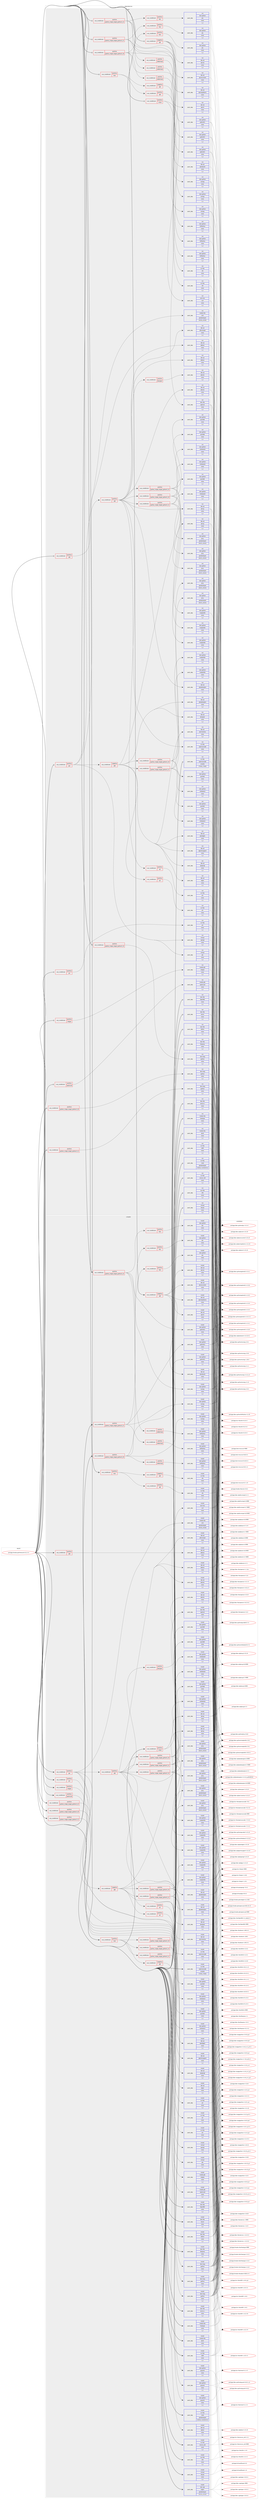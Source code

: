 digraph prolog {

# *************
# Graph options
# *************

newrank=true;
concentrate=true;
compound=true;
graph [rankdir=LR,fontname=Helvetica,fontsize=10,ranksep=1.5];#, ranksep=2.5, nodesep=0.2];
edge  [arrowhead=vee];
node  [fontname=Helvetica,fontsize=10];

# **********
# The ebuild
# **********

subgraph cluster_leftcol {
color=gray;
label=<<i>ebuild</i>>;
id [label="portage://media-gfx/freecad-0.21.2-r3", color=red, width=4, href="../media-gfx/freecad-0.21.2-r3.svg"];
}

# ****************
# The dependencies
# ****************

subgraph cluster_midcol {
color=gray;
label=<<i>dependencies</i>>;
subgraph cluster_compile {
fillcolor="#eeeeee";
style=filled;
label=<<i>compile</i>>;
subgraph cond205022 {
dependency795728 [label=<<TABLE BORDER="0" CELLBORDER="1" CELLSPACING="0" CELLPADDING="4"><TR><TD ROWSPAN="3" CELLPADDING="10">use_conditional</TD></TR><TR><TD>negative</TD></TR><TR><TD>qt6</TD></TR></TABLE>>, shape=none, color=red];
subgraph pack584619 {
dependency795729 [label=<<TABLE BORDER="0" CELLBORDER="1" CELLSPACING="0" CELLPADDING="4" WIDTH="220"><TR><TD ROWSPAN="6" CELLPADDING="30">pack_dep</TD></TR><TR><TD WIDTH="110">install</TD></TR><TR><TD>dev-qt</TD></TR><TR><TD>qtconcurrent</TD></TR><TR><TD>none</TD></TR><TR><TD>[,,]</TD></TR></TABLE>>, shape=none, color=blue];
}
dependency795728:e -> dependency795729:w [weight=20,style="dashed",arrowhead="vee"];
subgraph pack584620 {
dependency795730 [label=<<TABLE BORDER="0" CELLBORDER="1" CELLSPACING="0" CELLPADDING="4" WIDTH="220"><TR><TD ROWSPAN="6" CELLPADDING="30">pack_dep</TD></TR><TR><TD WIDTH="110">install</TD></TR><TR><TD>dev-qt</TD></TR><TR><TD>qtcore</TD></TR><TR><TD>none</TD></TR><TR><TD>[,,]</TD></TR></TABLE>>, shape=none, color=blue];
}
dependency795728:e -> dependency795730:w [weight=20,style="dashed",arrowhead="vee"];
subgraph pack584621 {
dependency795731 [label=<<TABLE BORDER="0" CELLBORDER="1" CELLSPACING="0" CELLPADDING="4" WIDTH="220"><TR><TD ROWSPAN="6" CELLPADDING="30">pack_dep</TD></TR><TR><TD WIDTH="110">install</TD></TR><TR><TD>dev-qt</TD></TR><TR><TD>qtnetwork</TD></TR><TR><TD>none</TD></TR><TR><TD>[,,]</TD></TR></TABLE>>, shape=none, color=blue];
}
dependency795728:e -> dependency795731:w [weight=20,style="dashed",arrowhead="vee"];
subgraph pack584622 {
dependency795732 [label=<<TABLE BORDER="0" CELLBORDER="1" CELLSPACING="0" CELLPADDING="4" WIDTH="220"><TR><TD ROWSPAN="6" CELLPADDING="30">pack_dep</TD></TR><TR><TD WIDTH="110">install</TD></TR><TR><TD>dev-qt</TD></TR><TR><TD>qtxml</TD></TR><TR><TD>none</TD></TR><TR><TD>[,,]</TD></TR></TABLE>>, shape=none, color=blue];
}
dependency795728:e -> dependency795732:w [weight=20,style="dashed",arrowhead="vee"];
subgraph pack584623 {
dependency795733 [label=<<TABLE BORDER="0" CELLBORDER="1" CELLSPACING="0" CELLPADDING="4" WIDTH="220"><TR><TD ROWSPAN="6" CELLPADDING="30">pack_dep</TD></TR><TR><TD WIDTH="110">install</TD></TR><TR><TD>dev-qt</TD></TR><TR><TD>qtxmlpatterns</TD></TR><TR><TD>none</TD></TR><TR><TD>[,,]</TD></TR></TABLE>>, shape=none, color=blue];
}
dependency795728:e -> dependency795733:w [weight=20,style="dashed",arrowhead="vee"];
}
id:e -> dependency795728:w [weight=20,style="solid",arrowhead="vee"];
subgraph cond205023 {
dependency795734 [label=<<TABLE BORDER="0" CELLBORDER="1" CELLSPACING="0" CELLPADDING="4"><TR><TD ROWSPAN="3" CELLPADDING="10">use_conditional</TD></TR><TR><TD>positive</TD></TR><TR><TD>cloud</TD></TR></TABLE>>, shape=none, color=red];
subgraph pack584624 {
dependency795735 [label=<<TABLE BORDER="0" CELLBORDER="1" CELLSPACING="0" CELLPADDING="4" WIDTH="220"><TR><TD ROWSPAN="6" CELLPADDING="30">pack_dep</TD></TR><TR><TD WIDTH="110">install</TD></TR><TR><TD>dev-libs</TD></TR><TR><TD>openssl</TD></TR><TR><TD>none</TD></TR><TR><TD>[,,]</TD></TR></TABLE>>, shape=none, color=blue];
}
dependency795734:e -> dependency795735:w [weight=20,style="dashed",arrowhead="vee"];
subgraph pack584625 {
dependency795736 [label=<<TABLE BORDER="0" CELLBORDER="1" CELLSPACING="0" CELLPADDING="4" WIDTH="220"><TR><TD ROWSPAN="6" CELLPADDING="30">pack_dep</TD></TR><TR><TD WIDTH="110">install</TD></TR><TR><TD>net-misc</TD></TR><TR><TD>curl</TD></TR><TR><TD>none</TD></TR><TR><TD>[,,]</TD></TR></TABLE>>, shape=none, color=blue];
}
dependency795734:e -> dependency795736:w [weight=20,style="dashed",arrowhead="vee"];
}
id:e -> dependency795734:w [weight=20,style="solid",arrowhead="vee"];
subgraph cond205024 {
dependency795737 [label=<<TABLE BORDER="0" CELLBORDER="1" CELLSPACING="0" CELLPADDING="4"><TR><TD ROWSPAN="3" CELLPADDING="10">use_conditional</TD></TR><TR><TD>positive</TD></TR><TR><TD>fem</TD></TR></TABLE>>, shape=none, color=red];
subgraph cond205025 {
dependency795738 [label=<<TABLE BORDER="0" CELLBORDER="1" CELLSPACING="0" CELLPADDING="4"><TR><TD ROWSPAN="3" CELLPADDING="10">use_conditional</TD></TR><TR><TD>negative</TD></TR><TR><TD>qt6</TD></TR></TABLE>>, shape=none, color=red];
subgraph pack584626 {
dependency795739 [label=<<TABLE BORDER="0" CELLBORDER="1" CELLSPACING="0" CELLPADDING="4" WIDTH="220"><TR><TD ROWSPAN="6" CELLPADDING="30">pack_dep</TD></TR><TR><TD WIDTH="110">install</TD></TR><TR><TD>sci-libs</TD></TR><TR><TD>vtk</TD></TR><TR><TD>none</TD></TR><TR><TD>[,,]</TD></TR></TABLE>>, shape=none, color=blue];
}
dependency795738:e -> dependency795739:w [weight=20,style="dashed",arrowhead="vee"];
}
dependency795737:e -> dependency795738:w [weight=20,style="dashed",arrowhead="vee"];
subgraph cond205026 {
dependency795740 [label=<<TABLE BORDER="0" CELLBORDER="1" CELLSPACING="0" CELLPADDING="4"><TR><TD ROWSPAN="3" CELLPADDING="10">use_conditional</TD></TR><TR><TD>positive</TD></TR><TR><TD>qt6</TD></TR></TABLE>>, shape=none, color=red];
subgraph pack584627 {
dependency795741 [label=<<TABLE BORDER="0" CELLBORDER="1" CELLSPACING="0" CELLPADDING="4" WIDTH="220"><TR><TD ROWSPAN="6" CELLPADDING="30">pack_dep</TD></TR><TR><TD WIDTH="110">install</TD></TR><TR><TD>sci-libs</TD></TR><TR><TD>vtk</TD></TR><TR><TD>none</TD></TR><TR><TD>[,,]</TD></TR></TABLE>>, shape=none, color=blue];
}
dependency795740:e -> dependency795741:w [weight=20,style="dashed",arrowhead="vee"];
}
dependency795737:e -> dependency795740:w [weight=20,style="dashed",arrowhead="vee"];
}
id:e -> dependency795737:w [weight=20,style="solid",arrowhead="vee"];
subgraph cond205027 {
dependency795742 [label=<<TABLE BORDER="0" CELLBORDER="1" CELLSPACING="0" CELLPADDING="4"><TR><TD ROWSPAN="3" CELLPADDING="10">use_conditional</TD></TR><TR><TD>positive</TD></TR><TR><TD>gui</TD></TR></TABLE>>, shape=none, color=red];
subgraph pack584628 {
dependency795743 [label=<<TABLE BORDER="0" CELLBORDER="1" CELLSPACING="0" CELLPADDING="4" WIDTH="220"><TR><TD ROWSPAN="6" CELLPADDING="30">pack_dep</TD></TR><TR><TD WIDTH="110">install</TD></TR><TR><TD>media-libs</TD></TR><TR><TD>coin</TD></TR><TR><TD>greaterequal</TD></TR><TR><TD>[4.0.0,,,4.0.0]</TD></TR></TABLE>>, shape=none, color=blue];
}
dependency795742:e -> dependency795743:w [weight=20,style="dashed",arrowhead="vee"];
subgraph pack584629 {
dependency795744 [label=<<TABLE BORDER="0" CELLBORDER="1" CELLSPACING="0" CELLPADDING="4" WIDTH="220"><TR><TD ROWSPAN="6" CELLPADDING="30">pack_dep</TD></TR><TR><TD WIDTH="110">install</TD></TR><TR><TD>virtual</TD></TR><TR><TD>glu</TD></TR><TR><TD>none</TD></TR><TR><TD>[,,]</TD></TR></TABLE>>, shape=none, color=blue];
}
dependency795742:e -> dependency795744:w [weight=20,style="dashed",arrowhead="vee"];
subgraph pack584630 {
dependency795745 [label=<<TABLE BORDER="0" CELLBORDER="1" CELLSPACING="0" CELLPADDING="4" WIDTH="220"><TR><TD ROWSPAN="6" CELLPADDING="30">pack_dep</TD></TR><TR><TD WIDTH="110">install</TD></TR><TR><TD>virtual</TD></TR><TR><TD>opengl</TD></TR><TR><TD>none</TD></TR><TR><TD>[,,]</TD></TR></TABLE>>, shape=none, color=blue];
}
dependency795742:e -> dependency795745:w [weight=20,style="dashed",arrowhead="vee"];
subgraph cond205028 {
dependency795746 [label=<<TABLE BORDER="0" CELLBORDER="1" CELLSPACING="0" CELLPADDING="4"><TR><TD ROWSPAN="3" CELLPADDING="10">use_conditional</TD></TR><TR><TD>negative</TD></TR><TR><TD>qt6</TD></TR></TABLE>>, shape=none, color=red];
subgraph pack584631 {
dependency795747 [label=<<TABLE BORDER="0" CELLBORDER="1" CELLSPACING="0" CELLPADDING="4" WIDTH="220"><TR><TD ROWSPAN="6" CELLPADDING="30">pack_dep</TD></TR><TR><TD WIDTH="110">install</TD></TR><TR><TD>dev-qt</TD></TR><TR><TD>designer</TD></TR><TR><TD>none</TD></TR><TR><TD>[,,]</TD></TR></TABLE>>, shape=none, color=blue];
}
dependency795746:e -> dependency795747:w [weight=20,style="dashed",arrowhead="vee"];
subgraph pack584632 {
dependency795748 [label=<<TABLE BORDER="0" CELLBORDER="1" CELLSPACING="0" CELLPADDING="4" WIDTH="220"><TR><TD ROWSPAN="6" CELLPADDING="30">pack_dep</TD></TR><TR><TD WIDTH="110">install</TD></TR><TR><TD>dev-qt</TD></TR><TR><TD>qtgui</TD></TR><TR><TD>none</TD></TR><TR><TD>[,,]</TD></TR></TABLE>>, shape=none, color=blue];
}
dependency795746:e -> dependency795748:w [weight=20,style="dashed",arrowhead="vee"];
subgraph pack584633 {
dependency795749 [label=<<TABLE BORDER="0" CELLBORDER="1" CELLSPACING="0" CELLPADDING="4" WIDTH="220"><TR><TD ROWSPAN="6" CELLPADDING="30">pack_dep</TD></TR><TR><TD WIDTH="110">install</TD></TR><TR><TD>dev-qt</TD></TR><TR><TD>qtopengl</TD></TR><TR><TD>none</TD></TR><TR><TD>[,,]</TD></TR></TABLE>>, shape=none, color=blue];
}
dependency795746:e -> dependency795749:w [weight=20,style="dashed",arrowhead="vee"];
subgraph pack584634 {
dependency795750 [label=<<TABLE BORDER="0" CELLBORDER="1" CELLSPACING="0" CELLPADDING="4" WIDTH="220"><TR><TD ROWSPAN="6" CELLPADDING="30">pack_dep</TD></TR><TR><TD WIDTH="110">install</TD></TR><TR><TD>dev-qt</TD></TR><TR><TD>qtprintsupport</TD></TR><TR><TD>none</TD></TR><TR><TD>[,,]</TD></TR></TABLE>>, shape=none, color=blue];
}
dependency795746:e -> dependency795750:w [weight=20,style="dashed",arrowhead="vee"];
subgraph pack584635 {
dependency795751 [label=<<TABLE BORDER="0" CELLBORDER="1" CELLSPACING="0" CELLPADDING="4" WIDTH="220"><TR><TD ROWSPAN="6" CELLPADDING="30">pack_dep</TD></TR><TR><TD WIDTH="110">install</TD></TR><TR><TD>dev-qt</TD></TR><TR><TD>qtsvg</TD></TR><TR><TD>none</TD></TR><TR><TD>[,,]</TD></TR></TABLE>>, shape=none, color=blue];
}
dependency795746:e -> dependency795751:w [weight=20,style="dashed",arrowhead="vee"];
subgraph pack584636 {
dependency795752 [label=<<TABLE BORDER="0" CELLBORDER="1" CELLSPACING="0" CELLPADDING="4" WIDTH="220"><TR><TD ROWSPAN="6" CELLPADDING="30">pack_dep</TD></TR><TR><TD WIDTH="110">install</TD></TR><TR><TD>dev-qt</TD></TR><TR><TD>qtwebengine</TD></TR><TR><TD>none</TD></TR><TR><TD>[,,]</TD></TR></TABLE>>, shape=none, color=blue];
}
dependency795746:e -> dependency795752:w [weight=20,style="dashed",arrowhead="vee"];
subgraph pack584637 {
dependency795753 [label=<<TABLE BORDER="0" CELLBORDER="1" CELLSPACING="0" CELLPADDING="4" WIDTH="220"><TR><TD ROWSPAN="6" CELLPADDING="30">pack_dep</TD></TR><TR><TD WIDTH="110">install</TD></TR><TR><TD>dev-qt</TD></TR><TR><TD>qtwidgets</TD></TR><TR><TD>none</TD></TR><TR><TD>[,,]</TD></TR></TABLE>>, shape=none, color=blue];
}
dependency795746:e -> dependency795753:w [weight=20,style="dashed",arrowhead="vee"];
subgraph pack584638 {
dependency795754 [label=<<TABLE BORDER="0" CELLBORDER="1" CELLSPACING="0" CELLPADDING="4" WIDTH="220"><TR><TD ROWSPAN="6" CELLPADDING="30">pack_dep</TD></TR><TR><TD WIDTH="110">install</TD></TR><TR><TD>dev-qt</TD></TR><TR><TD>qtx11extras</TD></TR><TR><TD>none</TD></TR><TR><TD>[,,]</TD></TR></TABLE>>, shape=none, color=blue];
}
dependency795746:e -> dependency795754:w [weight=20,style="dashed",arrowhead="vee"];
subgraph cond205029 {
dependency795755 [label=<<TABLE BORDER="0" CELLBORDER="1" CELLSPACING="0" CELLPADDING="4"><TR><TD ROWSPAN="3" CELLPADDING="10">use_conditional</TD></TR><TR><TD>positive</TD></TR><TR><TD>pcl</TD></TR></TABLE>>, shape=none, color=red];
subgraph pack584639 {
dependency795756 [label=<<TABLE BORDER="0" CELLBORDER="1" CELLSPACING="0" CELLPADDING="4" WIDTH="220"><TR><TD ROWSPAN="6" CELLPADDING="30">pack_dep</TD></TR><TR><TD WIDTH="110">install</TD></TR><TR><TD>sci-libs</TD></TR><TR><TD>pcl</TD></TR><TR><TD>none</TD></TR><TR><TD>[,,]</TD></TR></TABLE>>, shape=none, color=blue];
}
dependency795755:e -> dependency795756:w [weight=20,style="dashed",arrowhead="vee"];
}
dependency795746:e -> dependency795755:w [weight=20,style="dashed",arrowhead="vee"];
subgraph cond205030 {
dependency795757 [label=<<TABLE BORDER="0" CELLBORDER="1" CELLSPACING="0" CELLPADDING="4"><TR><TD ROWSPAN="3" CELLPADDING="10">use_conditional</TD></TR><TR><TD>positive</TD></TR><TR><TD>python_single_target_python3_10</TD></TR></TABLE>>, shape=none, color=red];
subgraph pack584640 {
dependency795758 [label=<<TABLE BORDER="0" CELLBORDER="1" CELLSPACING="0" CELLPADDING="4" WIDTH="220"><TR><TD ROWSPAN="6" CELLPADDING="30">pack_dep</TD></TR><TR><TD WIDTH="110">install</TD></TR><TR><TD>dev-python</TD></TR><TR><TD>matplotlib</TD></TR><TR><TD>none</TD></TR><TR><TD>[,,]</TD></TR></TABLE>>, shape=none, color=blue];
}
dependency795757:e -> dependency795758:w [weight=20,style="dashed",arrowhead="vee"];
subgraph pack584641 {
dependency795759 [label=<<TABLE BORDER="0" CELLBORDER="1" CELLSPACING="0" CELLPADDING="4" WIDTH="220"><TR><TD ROWSPAN="6" CELLPADDING="30">pack_dep</TD></TR><TR><TD WIDTH="110">install</TD></TR><TR><TD>dev-python</TD></TR><TR><TD>pivy</TD></TR><TR><TD>greaterequal</TD></TR><TR><TD>[0.6.5,,,0.6.5]</TD></TR></TABLE>>, shape=none, color=blue];
}
dependency795757:e -> dependency795759:w [weight=20,style="dashed",arrowhead="vee"];
subgraph pack584642 {
dependency795760 [label=<<TABLE BORDER="0" CELLBORDER="1" CELLSPACING="0" CELLPADDING="4" WIDTH="220"><TR><TD ROWSPAN="6" CELLPADDING="30">pack_dep</TD></TR><TR><TD WIDTH="110">install</TD></TR><TR><TD>dev-python</TD></TR><TR><TD>pyside2</TD></TR><TR><TD>none</TD></TR><TR><TD>[,,]</TD></TR></TABLE>>, shape=none, color=blue];
}
dependency795757:e -> dependency795760:w [weight=20,style="dashed",arrowhead="vee"];
subgraph pack584643 {
dependency795761 [label=<<TABLE BORDER="0" CELLBORDER="1" CELLSPACING="0" CELLPADDING="4" WIDTH="220"><TR><TD ROWSPAN="6" CELLPADDING="30">pack_dep</TD></TR><TR><TD WIDTH="110">install</TD></TR><TR><TD>dev-python</TD></TR><TR><TD>shiboken2</TD></TR><TR><TD>none</TD></TR><TR><TD>[,,]</TD></TR></TABLE>>, shape=none, color=blue];
}
dependency795757:e -> dependency795761:w [weight=20,style="dashed",arrowhead="vee"];
}
dependency795746:e -> dependency795757:w [weight=20,style="dashed",arrowhead="vee"];
subgraph cond205031 {
dependency795762 [label=<<TABLE BORDER="0" CELLBORDER="1" CELLSPACING="0" CELLPADDING="4"><TR><TD ROWSPAN="3" CELLPADDING="10">use_conditional</TD></TR><TR><TD>positive</TD></TR><TR><TD>python_single_target_python3_11</TD></TR></TABLE>>, shape=none, color=red];
subgraph pack584644 {
dependency795763 [label=<<TABLE BORDER="0" CELLBORDER="1" CELLSPACING="0" CELLPADDING="4" WIDTH="220"><TR><TD ROWSPAN="6" CELLPADDING="30">pack_dep</TD></TR><TR><TD WIDTH="110">install</TD></TR><TR><TD>dev-python</TD></TR><TR><TD>matplotlib</TD></TR><TR><TD>none</TD></TR><TR><TD>[,,]</TD></TR></TABLE>>, shape=none, color=blue];
}
dependency795762:e -> dependency795763:w [weight=20,style="dashed",arrowhead="vee"];
subgraph pack584645 {
dependency795764 [label=<<TABLE BORDER="0" CELLBORDER="1" CELLSPACING="0" CELLPADDING="4" WIDTH="220"><TR><TD ROWSPAN="6" CELLPADDING="30">pack_dep</TD></TR><TR><TD WIDTH="110">install</TD></TR><TR><TD>dev-python</TD></TR><TR><TD>pivy</TD></TR><TR><TD>greaterequal</TD></TR><TR><TD>[0.6.5,,,0.6.5]</TD></TR></TABLE>>, shape=none, color=blue];
}
dependency795762:e -> dependency795764:w [weight=20,style="dashed",arrowhead="vee"];
subgraph pack584646 {
dependency795765 [label=<<TABLE BORDER="0" CELLBORDER="1" CELLSPACING="0" CELLPADDING="4" WIDTH="220"><TR><TD ROWSPAN="6" CELLPADDING="30">pack_dep</TD></TR><TR><TD WIDTH="110">install</TD></TR><TR><TD>dev-python</TD></TR><TR><TD>pyside2</TD></TR><TR><TD>none</TD></TR><TR><TD>[,,]</TD></TR></TABLE>>, shape=none, color=blue];
}
dependency795762:e -> dependency795765:w [weight=20,style="dashed",arrowhead="vee"];
subgraph pack584647 {
dependency795766 [label=<<TABLE BORDER="0" CELLBORDER="1" CELLSPACING="0" CELLPADDING="4" WIDTH="220"><TR><TD ROWSPAN="6" CELLPADDING="30">pack_dep</TD></TR><TR><TD WIDTH="110">install</TD></TR><TR><TD>dev-python</TD></TR><TR><TD>shiboken2</TD></TR><TR><TD>none</TD></TR><TR><TD>[,,]</TD></TR></TABLE>>, shape=none, color=blue];
}
dependency795762:e -> dependency795766:w [weight=20,style="dashed",arrowhead="vee"];
}
dependency795746:e -> dependency795762:w [weight=20,style="dashed",arrowhead="vee"];
}
dependency795742:e -> dependency795746:w [weight=20,style="dashed",arrowhead="vee"];
subgraph cond205032 {
dependency795767 [label=<<TABLE BORDER="0" CELLBORDER="1" CELLSPACING="0" CELLPADDING="4"><TR><TD ROWSPAN="3" CELLPADDING="10">use_conditional</TD></TR><TR><TD>positive</TD></TR><TR><TD>qt6</TD></TR></TABLE>>, shape=none, color=red];
subgraph pack584648 {
dependency795768 [label=<<TABLE BORDER="0" CELLBORDER="1" CELLSPACING="0" CELLPADDING="4" WIDTH="220"><TR><TD ROWSPAN="6" CELLPADDING="30">pack_dep</TD></TR><TR><TD WIDTH="110">install</TD></TR><TR><TD>sci-libs</TD></TR><TR><TD>opencascade</TD></TR><TR><TD>none</TD></TR><TR><TD>[,,]</TD></TR></TABLE>>, shape=none, color=blue];
}
dependency795767:e -> dependency795768:w [weight=20,style="dashed",arrowhead="vee"];
subgraph cond205033 {
dependency795769 [label=<<TABLE BORDER="0" CELLBORDER="1" CELLSPACING="0" CELLPADDING="4"><TR><TD ROWSPAN="3" CELLPADDING="10">use_conditional</TD></TR><TR><TD>positive</TD></TR><TR><TD>designer</TD></TR></TABLE>>, shape=none, color=red];
subgraph pack584649 {
dependency795770 [label=<<TABLE BORDER="0" CELLBORDER="1" CELLSPACING="0" CELLPADDING="4" WIDTH="220"><TR><TD ROWSPAN="6" CELLPADDING="30">pack_dep</TD></TR><TR><TD WIDTH="110">install</TD></TR><TR><TD>dev-qt</TD></TR><TR><TD>qttools</TD></TR><TR><TD>none</TD></TR><TR><TD>[,,]</TD></TR></TABLE>>, shape=none, color=blue];
}
dependency795769:e -> dependency795770:w [weight=20,style="dashed",arrowhead="vee"];
}
dependency795767:e -> dependency795769:w [weight=20,style="dashed",arrowhead="vee"];
subgraph pack584650 {
dependency795771 [label=<<TABLE BORDER="0" CELLBORDER="1" CELLSPACING="0" CELLPADDING="4" WIDTH="220"><TR><TD ROWSPAN="6" CELLPADDING="30">pack_dep</TD></TR><TR><TD WIDTH="110">install</TD></TR><TR><TD>dev-qt</TD></TR><TR><TD>qt5compat</TD></TR><TR><TD>none</TD></TR><TR><TD>[,,]</TD></TR></TABLE>>, shape=none, color=blue];
}
dependency795767:e -> dependency795771:w [weight=20,style="dashed",arrowhead="vee"];
subgraph pack584651 {
dependency795772 [label=<<TABLE BORDER="0" CELLBORDER="1" CELLSPACING="0" CELLPADDING="4" WIDTH="220"><TR><TD ROWSPAN="6" CELLPADDING="30">pack_dep</TD></TR><TR><TD WIDTH="110">install</TD></TR><TR><TD>dev-qt</TD></TR><TR><TD>qttools</TD></TR><TR><TD>none</TD></TR><TR><TD>[,,]</TD></TR></TABLE>>, shape=none, color=blue];
}
dependency795767:e -> dependency795772:w [weight=20,style="dashed",arrowhead="vee"];
subgraph pack584652 {
dependency795773 [label=<<TABLE BORDER="0" CELLBORDER="1" CELLSPACING="0" CELLPADDING="4" WIDTH="220"><TR><TD ROWSPAN="6" CELLPADDING="30">pack_dep</TD></TR><TR><TD WIDTH="110">install</TD></TR><TR><TD>dev-qt</TD></TR><TR><TD>qtbase</TD></TR><TR><TD>none</TD></TR><TR><TD>[,,]</TD></TR></TABLE>>, shape=none, color=blue];
}
dependency795767:e -> dependency795773:w [weight=20,style="dashed",arrowhead="vee"];
subgraph pack584653 {
dependency795774 [label=<<TABLE BORDER="0" CELLBORDER="1" CELLSPACING="0" CELLPADDING="4" WIDTH="220"><TR><TD ROWSPAN="6" CELLPADDING="30">pack_dep</TD></TR><TR><TD WIDTH="110">install</TD></TR><TR><TD>dev-qt</TD></TR><TR><TD>qtsvg</TD></TR><TR><TD>none</TD></TR><TR><TD>[,,]</TD></TR></TABLE>>, shape=none, color=blue];
}
dependency795767:e -> dependency795774:w [weight=20,style="dashed",arrowhead="vee"];
subgraph pack584654 {
dependency795775 [label=<<TABLE BORDER="0" CELLBORDER="1" CELLSPACING="0" CELLPADDING="4" WIDTH="220"><TR><TD ROWSPAN="6" CELLPADDING="30">pack_dep</TD></TR><TR><TD WIDTH="110">install</TD></TR><TR><TD>dev-qt</TD></TR><TR><TD>qtwebengine</TD></TR><TR><TD>none</TD></TR><TR><TD>[,,]</TD></TR></TABLE>>, shape=none, color=blue];
}
dependency795767:e -> dependency795775:w [weight=20,style="dashed",arrowhead="vee"];
subgraph cond205034 {
dependency795776 [label=<<TABLE BORDER="0" CELLBORDER="1" CELLSPACING="0" CELLPADDING="4"><TR><TD ROWSPAN="3" CELLPADDING="10">use_conditional</TD></TR><TR><TD>positive</TD></TR><TR><TD>pcl</TD></TR></TABLE>>, shape=none, color=red];
subgraph pack584655 {
dependency795777 [label=<<TABLE BORDER="0" CELLBORDER="1" CELLSPACING="0" CELLPADDING="4" WIDTH="220"><TR><TD ROWSPAN="6" CELLPADDING="30">pack_dep</TD></TR><TR><TD WIDTH="110">install</TD></TR><TR><TD>sci-libs</TD></TR><TR><TD>pcl</TD></TR><TR><TD>none</TD></TR><TR><TD>[,,]</TD></TR></TABLE>>, shape=none, color=blue];
}
dependency795776:e -> dependency795777:w [weight=20,style="dashed",arrowhead="vee"];
}
dependency795767:e -> dependency795776:w [weight=20,style="dashed",arrowhead="vee"];
subgraph cond205035 {
dependency795778 [label=<<TABLE BORDER="0" CELLBORDER="1" CELLSPACING="0" CELLPADDING="4"><TR><TD ROWSPAN="3" CELLPADDING="10">use_conditional</TD></TR><TR><TD>positive</TD></TR><TR><TD>python_single_target_python3_10</TD></TR></TABLE>>, shape=none, color=red];
subgraph pack584656 {
dependency795779 [label=<<TABLE BORDER="0" CELLBORDER="1" CELLSPACING="0" CELLPADDING="4" WIDTH="220"><TR><TD ROWSPAN="6" CELLPADDING="30">pack_dep</TD></TR><TR><TD WIDTH="110">install</TD></TR><TR><TD>dev-python</TD></TR><TR><TD>matplotlib</TD></TR><TR><TD>none</TD></TR><TR><TD>[,,]</TD></TR></TABLE>>, shape=none, color=blue];
}
dependency795778:e -> dependency795779:w [weight=20,style="dashed",arrowhead="vee"];
subgraph pack584657 {
dependency795780 [label=<<TABLE BORDER="0" CELLBORDER="1" CELLSPACING="0" CELLPADDING="4" WIDTH="220"><TR><TD ROWSPAN="6" CELLPADDING="30">pack_dep</TD></TR><TR><TD WIDTH="110">install</TD></TR><TR><TD>dev-python</TD></TR><TR><TD>pivy</TD></TR><TR><TD>greaterequal</TD></TR><TR><TD>[0.6.5,,,0.6.5]</TD></TR></TABLE>>, shape=none, color=blue];
}
dependency795778:e -> dependency795780:w [weight=20,style="dashed",arrowhead="vee"];
subgraph pack584658 {
dependency795781 [label=<<TABLE BORDER="0" CELLBORDER="1" CELLSPACING="0" CELLPADDING="4" WIDTH="220"><TR><TD ROWSPAN="6" CELLPADDING="30">pack_dep</TD></TR><TR><TD WIDTH="110">install</TD></TR><TR><TD>dev-python</TD></TR><TR><TD>pyside6</TD></TR><TR><TD>none</TD></TR><TR><TD>[,,]</TD></TR></TABLE>>, shape=none, color=blue];
}
dependency795778:e -> dependency795781:w [weight=20,style="dashed",arrowhead="vee"];
subgraph pack584659 {
dependency795782 [label=<<TABLE BORDER="0" CELLBORDER="1" CELLSPACING="0" CELLPADDING="4" WIDTH="220"><TR><TD ROWSPAN="6" CELLPADDING="30">pack_dep</TD></TR><TR><TD WIDTH="110">install</TD></TR><TR><TD>dev-python</TD></TR><TR><TD>shiboken6</TD></TR><TR><TD>none</TD></TR><TR><TD>[,,]</TD></TR></TABLE>>, shape=none, color=blue];
}
dependency795778:e -> dependency795782:w [weight=20,style="dashed",arrowhead="vee"];
}
dependency795767:e -> dependency795778:w [weight=20,style="dashed",arrowhead="vee"];
subgraph cond205036 {
dependency795783 [label=<<TABLE BORDER="0" CELLBORDER="1" CELLSPACING="0" CELLPADDING="4"><TR><TD ROWSPAN="3" CELLPADDING="10">use_conditional</TD></TR><TR><TD>positive</TD></TR><TR><TD>python_single_target_python3_11</TD></TR></TABLE>>, shape=none, color=red];
subgraph pack584660 {
dependency795784 [label=<<TABLE BORDER="0" CELLBORDER="1" CELLSPACING="0" CELLPADDING="4" WIDTH="220"><TR><TD ROWSPAN="6" CELLPADDING="30">pack_dep</TD></TR><TR><TD WIDTH="110">install</TD></TR><TR><TD>dev-python</TD></TR><TR><TD>matplotlib</TD></TR><TR><TD>none</TD></TR><TR><TD>[,,]</TD></TR></TABLE>>, shape=none, color=blue];
}
dependency795783:e -> dependency795784:w [weight=20,style="dashed",arrowhead="vee"];
subgraph pack584661 {
dependency795785 [label=<<TABLE BORDER="0" CELLBORDER="1" CELLSPACING="0" CELLPADDING="4" WIDTH="220"><TR><TD ROWSPAN="6" CELLPADDING="30">pack_dep</TD></TR><TR><TD WIDTH="110">install</TD></TR><TR><TD>dev-python</TD></TR><TR><TD>pivy</TD></TR><TR><TD>greaterequal</TD></TR><TR><TD>[0.6.5,,,0.6.5]</TD></TR></TABLE>>, shape=none, color=blue];
}
dependency795783:e -> dependency795785:w [weight=20,style="dashed",arrowhead="vee"];
subgraph pack584662 {
dependency795786 [label=<<TABLE BORDER="0" CELLBORDER="1" CELLSPACING="0" CELLPADDING="4" WIDTH="220"><TR><TD ROWSPAN="6" CELLPADDING="30">pack_dep</TD></TR><TR><TD WIDTH="110">install</TD></TR><TR><TD>dev-python</TD></TR><TR><TD>pyside6</TD></TR><TR><TD>none</TD></TR><TR><TD>[,,]</TD></TR></TABLE>>, shape=none, color=blue];
}
dependency795783:e -> dependency795786:w [weight=20,style="dashed",arrowhead="vee"];
subgraph pack584663 {
dependency795787 [label=<<TABLE BORDER="0" CELLBORDER="1" CELLSPACING="0" CELLPADDING="4" WIDTH="220"><TR><TD ROWSPAN="6" CELLPADDING="30">pack_dep</TD></TR><TR><TD WIDTH="110">install</TD></TR><TR><TD>dev-python</TD></TR><TR><TD>shiboken6</TD></TR><TR><TD>none</TD></TR><TR><TD>[,,]</TD></TR></TABLE>>, shape=none, color=blue];
}
dependency795783:e -> dependency795787:w [weight=20,style="dashed",arrowhead="vee"];
}
dependency795767:e -> dependency795783:w [weight=20,style="dashed",arrowhead="vee"];
subgraph cond205037 {
dependency795788 [label=<<TABLE BORDER="0" CELLBORDER="1" CELLSPACING="0" CELLPADDING="4"><TR><TD ROWSPAN="3" CELLPADDING="10">use_conditional</TD></TR><TR><TD>positive</TD></TR><TR><TD>python_single_target_python3_12</TD></TR></TABLE>>, shape=none, color=red];
subgraph pack584664 {
dependency795789 [label=<<TABLE BORDER="0" CELLBORDER="1" CELLSPACING="0" CELLPADDING="4" WIDTH="220"><TR><TD ROWSPAN="6" CELLPADDING="30">pack_dep</TD></TR><TR><TD WIDTH="110">install</TD></TR><TR><TD>dev-python</TD></TR><TR><TD>matplotlib</TD></TR><TR><TD>none</TD></TR><TR><TD>[,,]</TD></TR></TABLE>>, shape=none, color=blue];
}
dependency795788:e -> dependency795789:w [weight=20,style="dashed",arrowhead="vee"];
subgraph pack584665 {
dependency795790 [label=<<TABLE BORDER="0" CELLBORDER="1" CELLSPACING="0" CELLPADDING="4" WIDTH="220"><TR><TD ROWSPAN="6" CELLPADDING="30">pack_dep</TD></TR><TR><TD WIDTH="110">install</TD></TR><TR><TD>dev-python</TD></TR><TR><TD>pivy</TD></TR><TR><TD>greaterequal</TD></TR><TR><TD>[0.6.5,,,0.6.5]</TD></TR></TABLE>>, shape=none, color=blue];
}
dependency795788:e -> dependency795790:w [weight=20,style="dashed",arrowhead="vee"];
subgraph pack584666 {
dependency795791 [label=<<TABLE BORDER="0" CELLBORDER="1" CELLSPACING="0" CELLPADDING="4" WIDTH="220"><TR><TD ROWSPAN="6" CELLPADDING="30">pack_dep</TD></TR><TR><TD WIDTH="110">install</TD></TR><TR><TD>dev-python</TD></TR><TR><TD>pyside6</TD></TR><TR><TD>none</TD></TR><TR><TD>[,,]</TD></TR></TABLE>>, shape=none, color=blue];
}
dependency795788:e -> dependency795791:w [weight=20,style="dashed",arrowhead="vee"];
subgraph pack584667 {
dependency795792 [label=<<TABLE BORDER="0" CELLBORDER="1" CELLSPACING="0" CELLPADDING="4" WIDTH="220"><TR><TD ROWSPAN="6" CELLPADDING="30">pack_dep</TD></TR><TR><TD WIDTH="110">install</TD></TR><TR><TD>dev-python</TD></TR><TR><TD>shiboken6</TD></TR><TR><TD>none</TD></TR><TR><TD>[,,]</TD></TR></TABLE>>, shape=none, color=blue];
}
dependency795788:e -> dependency795792:w [weight=20,style="dashed",arrowhead="vee"];
}
dependency795767:e -> dependency795788:w [weight=20,style="dashed",arrowhead="vee"];
}
dependency795742:e -> dependency795767:w [weight=20,style="dashed",arrowhead="vee"];
}
id:e -> dependency795742:w [weight=20,style="solid",arrowhead="vee"];
subgraph cond205038 {
dependency795793 [label=<<TABLE BORDER="0" CELLBORDER="1" CELLSPACING="0" CELLPADDING="4"><TR><TD ROWSPAN="3" CELLPADDING="10">use_conditional</TD></TR><TR><TD>positive</TD></TR><TR><TD>netgen</TD></TR></TABLE>>, shape=none, color=red];
subgraph pack584668 {
dependency795794 [label=<<TABLE BORDER="0" CELLBORDER="1" CELLSPACING="0" CELLPADDING="4" WIDTH="220"><TR><TD ROWSPAN="6" CELLPADDING="30">pack_dep</TD></TR><TR><TD WIDTH="110">install</TD></TR><TR><TD>media-gfx</TD></TR><TR><TD>netgen</TD></TR><TR><TD>none</TD></TR><TR><TD>[,,]</TD></TR></TABLE>>, shape=none, color=blue];
}
dependency795793:e -> dependency795794:w [weight=20,style="dashed",arrowhead="vee"];
}
id:e -> dependency795793:w [weight=20,style="solid",arrowhead="vee"];
subgraph cond205039 {
dependency795795 [label=<<TABLE BORDER="0" CELLBORDER="1" CELLSPACING="0" CELLPADDING="4"><TR><TD ROWSPAN="3" CELLPADDING="10">use_conditional</TD></TR><TR><TD>positive</TD></TR><TR><TD>openscad</TD></TR></TABLE>>, shape=none, color=red];
subgraph pack584669 {
dependency795796 [label=<<TABLE BORDER="0" CELLBORDER="1" CELLSPACING="0" CELLPADDING="4" WIDTH="220"><TR><TD ROWSPAN="6" CELLPADDING="30">pack_dep</TD></TR><TR><TD WIDTH="110">install</TD></TR><TR><TD>media-gfx</TD></TR><TR><TD>openscad</TD></TR><TR><TD>none</TD></TR><TR><TD>[,,]</TD></TR></TABLE>>, shape=none, color=blue];
}
dependency795795:e -> dependency795796:w [weight=20,style="dashed",arrowhead="vee"];
}
id:e -> dependency795795:w [weight=20,style="solid",arrowhead="vee"];
subgraph cond205040 {
dependency795797 [label=<<TABLE BORDER="0" CELLBORDER="1" CELLSPACING="0" CELLPADDING="4"><TR><TD ROWSPAN="3" CELLPADDING="10">use_conditional</TD></TR><TR><TD>positive</TD></TR><TR><TD>pcl</TD></TR></TABLE>>, shape=none, color=red];
subgraph pack584670 {
dependency795798 [label=<<TABLE BORDER="0" CELLBORDER="1" CELLSPACING="0" CELLPADDING="4" WIDTH="220"><TR><TD ROWSPAN="6" CELLPADDING="30">pack_dep</TD></TR><TR><TD WIDTH="110">install</TD></TR><TR><TD>sci-libs</TD></TR><TR><TD>pcl</TD></TR><TR><TD>none</TD></TR><TR><TD>[,,]</TD></TR></TABLE>>, shape=none, color=blue];
}
dependency795797:e -> dependency795798:w [weight=20,style="dashed",arrowhead="vee"];
}
id:e -> dependency795797:w [weight=20,style="solid",arrowhead="vee"];
subgraph cond205041 {
dependency795799 [label=<<TABLE BORDER="0" CELLBORDER="1" CELLSPACING="0" CELLPADDING="4"><TR><TD ROWSPAN="3" CELLPADDING="10">use_conditional</TD></TR><TR><TD>positive</TD></TR><TR><TD>python_single_target_python3_10</TD></TR></TABLE>>, shape=none, color=red];
subgraph pack584671 {
dependency795800 [label=<<TABLE BORDER="0" CELLBORDER="1" CELLSPACING="0" CELLPADDING="4" WIDTH="220"><TR><TD ROWSPAN="6" CELLPADDING="30">pack_dep</TD></TR><TR><TD WIDTH="110">install</TD></TR><TR><TD>dev-lang</TD></TR><TR><TD>python</TD></TR><TR><TD>none</TD></TR><TR><TD>[,,]</TD></TR></TABLE>>, shape=none, color=blue];
}
dependency795799:e -> dependency795800:w [weight=20,style="dashed",arrowhead="vee"];
}
id:e -> dependency795799:w [weight=20,style="solid",arrowhead="vee"];
subgraph cond205042 {
dependency795801 [label=<<TABLE BORDER="0" CELLBORDER="1" CELLSPACING="0" CELLPADDING="4"><TR><TD ROWSPAN="3" CELLPADDING="10">use_conditional</TD></TR><TR><TD>positive</TD></TR><TR><TD>python_single_target_python3_10</TD></TR></TABLE>>, shape=none, color=red];
subgraph pack584672 {
dependency795802 [label=<<TABLE BORDER="0" CELLBORDER="1" CELLSPACING="0" CELLPADDING="4" WIDTH="220"><TR><TD ROWSPAN="6" CELLPADDING="30">pack_dep</TD></TR><TR><TD WIDTH="110">install</TD></TR><TR><TD>dev-python</TD></TR><TR><TD>numpy</TD></TR><TR><TD>none</TD></TR><TR><TD>[,,]</TD></TR></TABLE>>, shape=none, color=blue];
}
dependency795801:e -> dependency795802:w [weight=20,style="dashed",arrowhead="vee"];
subgraph pack584673 {
dependency795803 [label=<<TABLE BORDER="0" CELLBORDER="1" CELLSPACING="0" CELLPADDING="4" WIDTH="220"><TR><TD ROWSPAN="6" CELLPADDING="30">pack_dep</TD></TR><TR><TD WIDTH="110">install</TD></TR><TR><TD>dev-python</TD></TR><TR><TD>pybind11</TD></TR><TR><TD>none</TD></TR><TR><TD>[,,]</TD></TR></TABLE>>, shape=none, color=blue];
}
dependency795801:e -> dependency795803:w [weight=20,style="dashed",arrowhead="vee"];
subgraph cond205043 {
dependency795804 [label=<<TABLE BORDER="0" CELLBORDER="1" CELLSPACING="0" CELLPADDING="4"><TR><TD ROWSPAN="3" CELLPADDING="10">use_conditional</TD></TR><TR><TD>positive</TD></TR><TR><TD>addonmgr</TD></TR></TABLE>>, shape=none, color=red];
subgraph pack584674 {
dependency795805 [label=<<TABLE BORDER="0" CELLBORDER="1" CELLSPACING="0" CELLPADDING="4" WIDTH="220"><TR><TD ROWSPAN="6" CELLPADDING="30">pack_dep</TD></TR><TR><TD WIDTH="110">install</TD></TR><TR><TD>dev-python</TD></TR><TR><TD>GitPython</TD></TR><TR><TD>none</TD></TR><TR><TD>[,,]</TD></TR></TABLE>>, shape=none, color=blue];
}
dependency795804:e -> dependency795805:w [weight=20,style="dashed",arrowhead="vee"];
}
dependency795801:e -> dependency795804:w [weight=20,style="dashed",arrowhead="vee"];
subgraph cond205044 {
dependency795806 [label=<<TABLE BORDER="0" CELLBORDER="1" CELLSPACING="0" CELLPADDING="4"><TR><TD ROWSPAN="3" CELLPADDING="10">use_conditional</TD></TR><TR><TD>positive</TD></TR><TR><TD>fem</TD></TR></TABLE>>, shape=none, color=red];
subgraph pack584675 {
dependency795807 [label=<<TABLE BORDER="0" CELLBORDER="1" CELLSPACING="0" CELLPADDING="4" WIDTH="220"><TR><TD ROWSPAN="6" CELLPADDING="30">pack_dep</TD></TR><TR><TD WIDTH="110">install</TD></TR><TR><TD>dev-python</TD></TR><TR><TD>ply</TD></TR><TR><TD>none</TD></TR><TR><TD>[,,]</TD></TR></TABLE>>, shape=none, color=blue];
}
dependency795806:e -> dependency795807:w [weight=20,style="dashed",arrowhead="vee"];
}
dependency795801:e -> dependency795806:w [weight=20,style="dashed",arrowhead="vee"];
}
id:e -> dependency795801:w [weight=20,style="solid",arrowhead="vee"];
subgraph cond205045 {
dependency795808 [label=<<TABLE BORDER="0" CELLBORDER="1" CELLSPACING="0" CELLPADDING="4"><TR><TD ROWSPAN="3" CELLPADDING="10">use_conditional</TD></TR><TR><TD>positive</TD></TR><TR><TD>python_single_target_python3_11</TD></TR></TABLE>>, shape=none, color=red];
subgraph pack584676 {
dependency795809 [label=<<TABLE BORDER="0" CELLBORDER="1" CELLSPACING="0" CELLPADDING="4" WIDTH="220"><TR><TD ROWSPAN="6" CELLPADDING="30">pack_dep</TD></TR><TR><TD WIDTH="110">install</TD></TR><TR><TD>dev-lang</TD></TR><TR><TD>python</TD></TR><TR><TD>none</TD></TR><TR><TD>[,,]</TD></TR></TABLE>>, shape=none, color=blue];
}
dependency795808:e -> dependency795809:w [weight=20,style="dashed",arrowhead="vee"];
}
id:e -> dependency795808:w [weight=20,style="solid",arrowhead="vee"];
subgraph cond205046 {
dependency795810 [label=<<TABLE BORDER="0" CELLBORDER="1" CELLSPACING="0" CELLPADDING="4"><TR><TD ROWSPAN="3" CELLPADDING="10">use_conditional</TD></TR><TR><TD>positive</TD></TR><TR><TD>python_single_target_python3_11</TD></TR></TABLE>>, shape=none, color=red];
subgraph pack584677 {
dependency795811 [label=<<TABLE BORDER="0" CELLBORDER="1" CELLSPACING="0" CELLPADDING="4" WIDTH="220"><TR><TD ROWSPAN="6" CELLPADDING="30">pack_dep</TD></TR><TR><TD WIDTH="110">install</TD></TR><TR><TD>dev-python</TD></TR><TR><TD>numpy</TD></TR><TR><TD>none</TD></TR><TR><TD>[,,]</TD></TR></TABLE>>, shape=none, color=blue];
}
dependency795810:e -> dependency795811:w [weight=20,style="dashed",arrowhead="vee"];
subgraph pack584678 {
dependency795812 [label=<<TABLE BORDER="0" CELLBORDER="1" CELLSPACING="0" CELLPADDING="4" WIDTH="220"><TR><TD ROWSPAN="6" CELLPADDING="30">pack_dep</TD></TR><TR><TD WIDTH="110">install</TD></TR><TR><TD>dev-python</TD></TR><TR><TD>pybind11</TD></TR><TR><TD>none</TD></TR><TR><TD>[,,]</TD></TR></TABLE>>, shape=none, color=blue];
}
dependency795810:e -> dependency795812:w [weight=20,style="dashed",arrowhead="vee"];
subgraph cond205047 {
dependency795813 [label=<<TABLE BORDER="0" CELLBORDER="1" CELLSPACING="0" CELLPADDING="4"><TR><TD ROWSPAN="3" CELLPADDING="10">use_conditional</TD></TR><TR><TD>positive</TD></TR><TR><TD>addonmgr</TD></TR></TABLE>>, shape=none, color=red];
subgraph pack584679 {
dependency795814 [label=<<TABLE BORDER="0" CELLBORDER="1" CELLSPACING="0" CELLPADDING="4" WIDTH="220"><TR><TD ROWSPAN="6" CELLPADDING="30">pack_dep</TD></TR><TR><TD WIDTH="110">install</TD></TR><TR><TD>dev-python</TD></TR><TR><TD>GitPython</TD></TR><TR><TD>none</TD></TR><TR><TD>[,,]</TD></TR></TABLE>>, shape=none, color=blue];
}
dependency795813:e -> dependency795814:w [weight=20,style="dashed",arrowhead="vee"];
}
dependency795810:e -> dependency795813:w [weight=20,style="dashed",arrowhead="vee"];
subgraph cond205048 {
dependency795815 [label=<<TABLE BORDER="0" CELLBORDER="1" CELLSPACING="0" CELLPADDING="4"><TR><TD ROWSPAN="3" CELLPADDING="10">use_conditional</TD></TR><TR><TD>positive</TD></TR><TR><TD>fem</TD></TR></TABLE>>, shape=none, color=red];
subgraph pack584680 {
dependency795816 [label=<<TABLE BORDER="0" CELLBORDER="1" CELLSPACING="0" CELLPADDING="4" WIDTH="220"><TR><TD ROWSPAN="6" CELLPADDING="30">pack_dep</TD></TR><TR><TD WIDTH="110">install</TD></TR><TR><TD>dev-python</TD></TR><TR><TD>ply</TD></TR><TR><TD>none</TD></TR><TR><TD>[,,]</TD></TR></TABLE>>, shape=none, color=blue];
}
dependency795815:e -> dependency795816:w [weight=20,style="dashed",arrowhead="vee"];
}
dependency795810:e -> dependency795815:w [weight=20,style="dashed",arrowhead="vee"];
}
id:e -> dependency795810:w [weight=20,style="solid",arrowhead="vee"];
subgraph cond205049 {
dependency795817 [label=<<TABLE BORDER="0" CELLBORDER="1" CELLSPACING="0" CELLPADDING="4"><TR><TD ROWSPAN="3" CELLPADDING="10">use_conditional</TD></TR><TR><TD>positive</TD></TR><TR><TD>python_single_target_python3_12</TD></TR></TABLE>>, shape=none, color=red];
subgraph pack584681 {
dependency795818 [label=<<TABLE BORDER="0" CELLBORDER="1" CELLSPACING="0" CELLPADDING="4" WIDTH="220"><TR><TD ROWSPAN="6" CELLPADDING="30">pack_dep</TD></TR><TR><TD WIDTH="110">install</TD></TR><TR><TD>dev-lang</TD></TR><TR><TD>python</TD></TR><TR><TD>none</TD></TR><TR><TD>[,,]</TD></TR></TABLE>>, shape=none, color=blue];
}
dependency795817:e -> dependency795818:w [weight=20,style="dashed",arrowhead="vee"];
}
id:e -> dependency795817:w [weight=20,style="solid",arrowhead="vee"];
subgraph cond205050 {
dependency795819 [label=<<TABLE BORDER="0" CELLBORDER="1" CELLSPACING="0" CELLPADDING="4"><TR><TD ROWSPAN="3" CELLPADDING="10">use_conditional</TD></TR><TR><TD>positive</TD></TR><TR><TD>python_single_target_python3_12</TD></TR></TABLE>>, shape=none, color=red];
subgraph pack584682 {
dependency795820 [label=<<TABLE BORDER="0" CELLBORDER="1" CELLSPACING="0" CELLPADDING="4" WIDTH="220"><TR><TD ROWSPAN="6" CELLPADDING="30">pack_dep</TD></TR><TR><TD WIDTH="110">install</TD></TR><TR><TD>dev-python</TD></TR><TR><TD>numpy</TD></TR><TR><TD>none</TD></TR><TR><TD>[,,]</TD></TR></TABLE>>, shape=none, color=blue];
}
dependency795819:e -> dependency795820:w [weight=20,style="dashed",arrowhead="vee"];
subgraph pack584683 {
dependency795821 [label=<<TABLE BORDER="0" CELLBORDER="1" CELLSPACING="0" CELLPADDING="4" WIDTH="220"><TR><TD ROWSPAN="6" CELLPADDING="30">pack_dep</TD></TR><TR><TD WIDTH="110">install</TD></TR><TR><TD>dev-python</TD></TR><TR><TD>pybind11</TD></TR><TR><TD>none</TD></TR><TR><TD>[,,]</TD></TR></TABLE>>, shape=none, color=blue];
}
dependency795819:e -> dependency795821:w [weight=20,style="dashed",arrowhead="vee"];
subgraph cond205051 {
dependency795822 [label=<<TABLE BORDER="0" CELLBORDER="1" CELLSPACING="0" CELLPADDING="4"><TR><TD ROWSPAN="3" CELLPADDING="10">use_conditional</TD></TR><TR><TD>positive</TD></TR><TR><TD>addonmgr</TD></TR></TABLE>>, shape=none, color=red];
subgraph pack584684 {
dependency795823 [label=<<TABLE BORDER="0" CELLBORDER="1" CELLSPACING="0" CELLPADDING="4" WIDTH="220"><TR><TD ROWSPAN="6" CELLPADDING="30">pack_dep</TD></TR><TR><TD WIDTH="110">install</TD></TR><TR><TD>dev-python</TD></TR><TR><TD>GitPython</TD></TR><TR><TD>none</TD></TR><TR><TD>[,,]</TD></TR></TABLE>>, shape=none, color=blue];
}
dependency795822:e -> dependency795823:w [weight=20,style="dashed",arrowhead="vee"];
}
dependency795819:e -> dependency795822:w [weight=20,style="dashed",arrowhead="vee"];
subgraph cond205052 {
dependency795824 [label=<<TABLE BORDER="0" CELLBORDER="1" CELLSPACING="0" CELLPADDING="4"><TR><TD ROWSPAN="3" CELLPADDING="10">use_conditional</TD></TR><TR><TD>positive</TD></TR><TR><TD>fem</TD></TR></TABLE>>, shape=none, color=red];
subgraph pack584685 {
dependency795825 [label=<<TABLE BORDER="0" CELLBORDER="1" CELLSPACING="0" CELLPADDING="4" WIDTH="220"><TR><TD ROWSPAN="6" CELLPADDING="30">pack_dep</TD></TR><TR><TD WIDTH="110">install</TD></TR><TR><TD>dev-python</TD></TR><TR><TD>ply</TD></TR><TR><TD>none</TD></TR><TR><TD>[,,]</TD></TR></TABLE>>, shape=none, color=blue];
}
dependency795824:e -> dependency795825:w [weight=20,style="dashed",arrowhead="vee"];
}
dependency795819:e -> dependency795824:w [weight=20,style="dashed",arrowhead="vee"];
}
id:e -> dependency795819:w [weight=20,style="solid",arrowhead="vee"];
subgraph cond205053 {
dependency795826 [label=<<TABLE BORDER="0" CELLBORDER="1" CELLSPACING="0" CELLPADDING="4"><TR><TD ROWSPAN="3" CELLPADDING="10">use_conditional</TD></TR><TR><TD>positive</TD></TR><TR><TD>qt6</TD></TR></TABLE>>, shape=none, color=red];
subgraph pack584686 {
dependency795827 [label=<<TABLE BORDER="0" CELLBORDER="1" CELLSPACING="0" CELLPADDING="4" WIDTH="220"><TR><TD ROWSPAN="6" CELLPADDING="30">pack_dep</TD></TR><TR><TD WIDTH="110">install</TD></TR><TR><TD>dev-qt</TD></TR><TR><TD>qtbase</TD></TR><TR><TD>none</TD></TR><TR><TD>[,,]</TD></TR></TABLE>>, shape=none, color=blue];
}
dependency795826:e -> dependency795827:w [weight=20,style="dashed",arrowhead="vee"];
}
id:e -> dependency795826:w [weight=20,style="solid",arrowhead="vee"];
subgraph cond205054 {
dependency795828 [label=<<TABLE BORDER="0" CELLBORDER="1" CELLSPACING="0" CELLPADDING="4"><TR><TD ROWSPAN="3" CELLPADDING="10">use_conditional</TD></TR><TR><TD>positive</TD></TR><TR><TD>test</TD></TR></TABLE>>, shape=none, color=red];
subgraph cond205055 {
dependency795829 [label=<<TABLE BORDER="0" CELLBORDER="1" CELLSPACING="0" CELLPADDING="4"><TR><TD ROWSPAN="3" CELLPADDING="10">use_conditional</TD></TR><TR><TD>positive</TD></TR><TR><TD>python_single_target_python3_10</TD></TR></TABLE>>, shape=none, color=red];
subgraph pack584687 {
dependency795830 [label=<<TABLE BORDER="0" CELLBORDER="1" CELLSPACING="0" CELLPADDING="4" WIDTH="220"><TR><TD ROWSPAN="6" CELLPADDING="30">pack_dep</TD></TR><TR><TD WIDTH="110">install</TD></TR><TR><TD>dev-python</TD></TR><TR><TD>pyyaml</TD></TR><TR><TD>none</TD></TR><TR><TD>[,,]</TD></TR></TABLE>>, shape=none, color=blue];
}
dependency795829:e -> dependency795830:w [weight=20,style="dashed",arrowhead="vee"];
}
dependency795828:e -> dependency795829:w [weight=20,style="dashed",arrowhead="vee"];
subgraph cond205056 {
dependency795831 [label=<<TABLE BORDER="0" CELLBORDER="1" CELLSPACING="0" CELLPADDING="4"><TR><TD ROWSPAN="3" CELLPADDING="10">use_conditional</TD></TR><TR><TD>positive</TD></TR><TR><TD>python_single_target_python3_11</TD></TR></TABLE>>, shape=none, color=red];
subgraph pack584688 {
dependency795832 [label=<<TABLE BORDER="0" CELLBORDER="1" CELLSPACING="0" CELLPADDING="4" WIDTH="220"><TR><TD ROWSPAN="6" CELLPADDING="30">pack_dep</TD></TR><TR><TD WIDTH="110">install</TD></TR><TR><TD>dev-python</TD></TR><TR><TD>pyyaml</TD></TR><TR><TD>none</TD></TR><TR><TD>[,,]</TD></TR></TABLE>>, shape=none, color=blue];
}
dependency795831:e -> dependency795832:w [weight=20,style="dashed",arrowhead="vee"];
}
dependency795828:e -> dependency795831:w [weight=20,style="dashed",arrowhead="vee"];
subgraph cond205057 {
dependency795833 [label=<<TABLE BORDER="0" CELLBORDER="1" CELLSPACING="0" CELLPADDING="4"><TR><TD ROWSPAN="3" CELLPADDING="10">use_conditional</TD></TR><TR><TD>positive</TD></TR><TR><TD>python_single_target_python3_12</TD></TR></TABLE>>, shape=none, color=red];
subgraph pack584689 {
dependency795834 [label=<<TABLE BORDER="0" CELLBORDER="1" CELLSPACING="0" CELLPADDING="4" WIDTH="220"><TR><TD ROWSPAN="6" CELLPADDING="30">pack_dep</TD></TR><TR><TD WIDTH="110">install</TD></TR><TR><TD>dev-python</TD></TR><TR><TD>pyyaml</TD></TR><TR><TD>none</TD></TR><TR><TD>[,,]</TD></TR></TABLE>>, shape=none, color=blue];
}
dependency795833:e -> dependency795834:w [weight=20,style="dashed",arrowhead="vee"];
}
dependency795828:e -> dependency795833:w [weight=20,style="dashed",arrowhead="vee"];
subgraph cond205058 {
dependency795835 [label=<<TABLE BORDER="0" CELLBORDER="1" CELLSPACING="0" CELLPADDING="4"><TR><TD ROWSPAN="3" CELLPADDING="10">use_conditional</TD></TR><TR><TD>negative</TD></TR><TR><TD>qt6</TD></TR></TABLE>>, shape=none, color=red];
subgraph pack584690 {
dependency795836 [label=<<TABLE BORDER="0" CELLBORDER="1" CELLSPACING="0" CELLPADDING="4" WIDTH="220"><TR><TD ROWSPAN="6" CELLPADDING="30">pack_dep</TD></TR><TR><TD WIDTH="110">install</TD></TR><TR><TD>dev-qt</TD></TR><TR><TD>qttest</TD></TR><TR><TD>none</TD></TR><TR><TD>[,,]</TD></TR></TABLE>>, shape=none, color=blue];
}
dependency795835:e -> dependency795836:w [weight=20,style="dashed",arrowhead="vee"];
}
dependency795828:e -> dependency795835:w [weight=20,style="dashed",arrowhead="vee"];
}
id:e -> dependency795828:w [weight=20,style="solid",arrowhead="vee"];
subgraph pack584691 {
dependency795837 [label=<<TABLE BORDER="0" CELLBORDER="1" CELLSPACING="0" CELLPADDING="4" WIDTH="220"><TR><TD ROWSPAN="6" CELLPADDING="30">pack_dep</TD></TR><TR><TD WIDTH="110">install</TD></TR><TR><TD>dev-cpp</TD></TR><TR><TD>eigen</TD></TR><TR><TD>greaterequal</TD></TR><TR><TD>[3.3.1,,,3.3.1]</TD></TR></TABLE>>, shape=none, color=blue];
}
id:e -> dependency795837:w [weight=20,style="solid",arrowhead="vee"];
subgraph pack584692 {
dependency795838 [label=<<TABLE BORDER="0" CELLBORDER="1" CELLSPACING="0" CELLPADDING="4" WIDTH="220"><TR><TD ROWSPAN="6" CELLPADDING="30">pack_dep</TD></TR><TR><TD WIDTH="110">install</TD></TR><TR><TD>dev-libs</TD></TR><TR><TD>OpenNI2</TD></TR><TR><TD>none</TD></TR><TR><TD>[,,]</TD></TR></TABLE>>, shape=none, color=blue];
}
id:e -> dependency795838:w [weight=20,style="solid",arrowhead="vee"];
subgraph pack584693 {
dependency795839 [label=<<TABLE BORDER="0" CELLBORDER="1" CELLSPACING="0" CELLPADDING="4" WIDTH="220"><TR><TD ROWSPAN="6" CELLPADDING="30">pack_dep</TD></TR><TR><TD WIDTH="110">install</TD></TR><TR><TD>dev-libs</TD></TR><TR><TD>boost</TD></TR><TR><TD>none</TD></TR><TR><TD>[,,]</TD></TR></TABLE>>, shape=none, color=blue];
}
id:e -> dependency795839:w [weight=20,style="solid",arrowhead="vee"];
subgraph pack584694 {
dependency795840 [label=<<TABLE BORDER="0" CELLBORDER="1" CELLSPACING="0" CELLPADDING="4" WIDTH="220"><TR><TD ROWSPAN="6" CELLPADDING="30">pack_dep</TD></TR><TR><TD WIDTH="110">install</TD></TR><TR><TD>dev-libs</TD></TR><TR><TD>libfmt</TD></TR><TR><TD>none</TD></TR><TR><TD>[,,]</TD></TR></TABLE>>, shape=none, color=blue];
}
id:e -> dependency795840:w [weight=20,style="solid",arrowhead="vee"];
subgraph pack584695 {
dependency795841 [label=<<TABLE BORDER="0" CELLBORDER="1" CELLSPACING="0" CELLPADDING="4" WIDTH="220"><TR><TD ROWSPAN="6" CELLPADDING="30">pack_dep</TD></TR><TR><TD WIDTH="110">install</TD></TR><TR><TD>dev-libs</TD></TR><TR><TD>libspnav</TD></TR><TR><TD>none</TD></TR><TR><TD>[,,]</TD></TR></TABLE>>, shape=none, color=blue];
}
id:e -> dependency795841:w [weight=20,style="solid",arrowhead="vee"];
subgraph pack584696 {
dependency795842 [label=<<TABLE BORDER="0" CELLBORDER="1" CELLSPACING="0" CELLPADDING="4" WIDTH="220"><TR><TD ROWSPAN="6" CELLPADDING="30">pack_dep</TD></TR><TR><TD WIDTH="110">install</TD></TR><TR><TD>dev-libs</TD></TR><TR><TD>xerces-c</TD></TR><TR><TD>none</TD></TR><TR><TD>[,,]</TD></TR></TABLE>>, shape=none, color=blue];
}
id:e -> dependency795842:w [weight=20,style="solid",arrowhead="vee"];
subgraph pack584697 {
dependency795843 [label=<<TABLE BORDER="0" CELLBORDER="1" CELLSPACING="0" CELLPADDING="4" WIDTH="220"><TR><TD ROWSPAN="6" CELLPADDING="30">pack_dep</TD></TR><TR><TD WIDTH="110">install</TD></TR><TR><TD>media-libs</TD></TR><TR><TD>freetype</TD></TR><TR><TD>none</TD></TR><TR><TD>[,,]</TD></TR></TABLE>>, shape=none, color=blue];
}
id:e -> dependency795843:w [weight=20,style="solid",arrowhead="vee"];
subgraph pack584698 {
dependency795844 [label=<<TABLE BORDER="0" CELLBORDER="1" CELLSPACING="0" CELLPADDING="4" WIDTH="220"><TR><TD ROWSPAN="6" CELLPADDING="30">pack_dep</TD></TR><TR><TD WIDTH="110">install</TD></TR><TR><TD>media-libs</TD></TR><TR><TD>qhull</TD></TR><TR><TD>none</TD></TR><TR><TD>[,,]</TD></TR></TABLE>>, shape=none, color=blue];
}
id:e -> dependency795844:w [weight=20,style="solid",arrowhead="vee"];
subgraph pack584699 {
dependency795845 [label=<<TABLE BORDER="0" CELLBORDER="1" CELLSPACING="0" CELLPADDING="4" WIDTH="220"><TR><TD ROWSPAN="6" CELLPADDING="30">pack_dep</TD></TR><TR><TD WIDTH="110">install</TD></TR><TR><TD>sci-libs</TD></TR><TR><TD>hdf5</TD></TR><TR><TD>none</TD></TR><TR><TD>[,,]</TD></TR></TABLE>>, shape=none, color=blue];
}
id:e -> dependency795845:w [weight=20,style="solid",arrowhead="vee"];
subgraph pack584700 {
dependency795846 [label=<<TABLE BORDER="0" CELLBORDER="1" CELLSPACING="0" CELLPADDING="4" WIDTH="220"><TR><TD ROWSPAN="6" CELLPADDING="30">pack_dep</TD></TR><TR><TD WIDTH="110">install</TD></TR><TR><TD>sci-libs</TD></TR><TR><TD>med</TD></TR><TR><TD>greaterequal</TD></TR><TR><TD>[4.0.0,,-r1,4.0.0-r1]</TD></TR></TABLE>>, shape=none, color=blue];
}
id:e -> dependency795846:w [weight=20,style="solid",arrowhead="vee"];
subgraph pack584701 {
dependency795847 [label=<<TABLE BORDER="0" CELLBORDER="1" CELLSPACING="0" CELLPADDING="4" WIDTH="220"><TR><TD ROWSPAN="6" CELLPADDING="30">pack_dep</TD></TR><TR><TD WIDTH="110">install</TD></TR><TR><TD>sci-libs</TD></TR><TR><TD>opencascade</TD></TR><TR><TD>smaller</TD></TR><TR><TD>[7.8.0,,,7.8.0]</TD></TR></TABLE>>, shape=none, color=blue];
}
id:e -> dependency795847:w [weight=20,style="solid",arrowhead="vee"];
subgraph pack584702 {
dependency795848 [label=<<TABLE BORDER="0" CELLBORDER="1" CELLSPACING="0" CELLPADDING="4" WIDTH="220"><TR><TD ROWSPAN="6" CELLPADDING="30">pack_dep</TD></TR><TR><TD WIDTH="110">install</TD></TR><TR><TD>sci-libs</TD></TR><TR><TD>orocos_kdl</TD></TR><TR><TD>none</TD></TR><TR><TD>[,,]</TD></TR></TABLE>>, shape=none, color=blue];
}
id:e -> dependency795848:w [weight=20,style="solid",arrowhead="vee"];
subgraph pack584703 {
dependency795849 [label=<<TABLE BORDER="0" CELLBORDER="1" CELLSPACING="0" CELLPADDING="4" WIDTH="220"><TR><TD ROWSPAN="6" CELLPADDING="30">pack_dep</TD></TR><TR><TD WIDTH="110">install</TD></TR><TR><TD>sys-libs</TD></TR><TR><TD>zlib</TD></TR><TR><TD>none</TD></TR><TR><TD>[,,]</TD></TR></TABLE>>, shape=none, color=blue];
}
id:e -> dependency795849:w [weight=20,style="solid",arrowhead="vee"];
subgraph pack584704 {
dependency795850 [label=<<TABLE BORDER="0" CELLBORDER="1" CELLSPACING="0" CELLPADDING="4" WIDTH="220"><TR><TD ROWSPAN="6" CELLPADDING="30">pack_dep</TD></TR><TR><TD WIDTH="110">install</TD></TR><TR><TD>virtual</TD></TR><TR><TD>libusb</TD></TR><TR><TD>none</TD></TR><TR><TD>[,,]</TD></TR></TABLE>>, shape=none, color=blue];
}
id:e -> dependency795850:w [weight=20,style="solid",arrowhead="vee"];
}
subgraph cluster_compileandrun {
fillcolor="#eeeeee";
style=filled;
label=<<i>compile and run</i>>;
}
subgraph cluster_run {
fillcolor="#eeeeee";
style=filled;
label=<<i>run</i>>;
subgraph cond205059 {
dependency795851 [label=<<TABLE BORDER="0" CELLBORDER="1" CELLSPACING="0" CELLPADDING="4"><TR><TD ROWSPAN="3" CELLPADDING="10">use_conditional</TD></TR><TR><TD>negative</TD></TR><TR><TD>qt6</TD></TR></TABLE>>, shape=none, color=red];
subgraph pack584705 {
dependency795852 [label=<<TABLE BORDER="0" CELLBORDER="1" CELLSPACING="0" CELLPADDING="4" WIDTH="220"><TR><TD ROWSPAN="6" CELLPADDING="30">pack_dep</TD></TR><TR><TD WIDTH="110">run</TD></TR><TR><TD>dev-qt</TD></TR><TR><TD>qtconcurrent</TD></TR><TR><TD>none</TD></TR><TR><TD>[,,]</TD></TR></TABLE>>, shape=none, color=blue];
}
dependency795851:e -> dependency795852:w [weight=20,style="dashed",arrowhead="vee"];
subgraph pack584706 {
dependency795853 [label=<<TABLE BORDER="0" CELLBORDER="1" CELLSPACING="0" CELLPADDING="4" WIDTH="220"><TR><TD ROWSPAN="6" CELLPADDING="30">pack_dep</TD></TR><TR><TD WIDTH="110">run</TD></TR><TR><TD>dev-qt</TD></TR><TR><TD>qtcore</TD></TR><TR><TD>none</TD></TR><TR><TD>[,,]</TD></TR></TABLE>>, shape=none, color=blue];
}
dependency795851:e -> dependency795853:w [weight=20,style="dashed",arrowhead="vee"];
subgraph pack584707 {
dependency795854 [label=<<TABLE BORDER="0" CELLBORDER="1" CELLSPACING="0" CELLPADDING="4" WIDTH="220"><TR><TD ROWSPAN="6" CELLPADDING="30">pack_dep</TD></TR><TR><TD WIDTH="110">run</TD></TR><TR><TD>dev-qt</TD></TR><TR><TD>qtnetwork</TD></TR><TR><TD>none</TD></TR><TR><TD>[,,]</TD></TR></TABLE>>, shape=none, color=blue];
}
dependency795851:e -> dependency795854:w [weight=20,style="dashed",arrowhead="vee"];
subgraph pack584708 {
dependency795855 [label=<<TABLE BORDER="0" CELLBORDER="1" CELLSPACING="0" CELLPADDING="4" WIDTH="220"><TR><TD ROWSPAN="6" CELLPADDING="30">pack_dep</TD></TR><TR><TD WIDTH="110">run</TD></TR><TR><TD>dev-qt</TD></TR><TR><TD>qtxml</TD></TR><TR><TD>none</TD></TR><TR><TD>[,,]</TD></TR></TABLE>>, shape=none, color=blue];
}
dependency795851:e -> dependency795855:w [weight=20,style="dashed",arrowhead="vee"];
subgraph pack584709 {
dependency795856 [label=<<TABLE BORDER="0" CELLBORDER="1" CELLSPACING="0" CELLPADDING="4" WIDTH="220"><TR><TD ROWSPAN="6" CELLPADDING="30">pack_dep</TD></TR><TR><TD WIDTH="110">run</TD></TR><TR><TD>dev-qt</TD></TR><TR><TD>qtxmlpatterns</TD></TR><TR><TD>none</TD></TR><TR><TD>[,,]</TD></TR></TABLE>>, shape=none, color=blue];
}
dependency795851:e -> dependency795856:w [weight=20,style="dashed",arrowhead="vee"];
}
id:e -> dependency795851:w [weight=20,style="solid",arrowhead="odot"];
subgraph cond205060 {
dependency795857 [label=<<TABLE BORDER="0" CELLBORDER="1" CELLSPACING="0" CELLPADDING="4"><TR><TD ROWSPAN="3" CELLPADDING="10">use_conditional</TD></TR><TR><TD>positive</TD></TR><TR><TD>cloud</TD></TR></TABLE>>, shape=none, color=red];
subgraph pack584710 {
dependency795858 [label=<<TABLE BORDER="0" CELLBORDER="1" CELLSPACING="0" CELLPADDING="4" WIDTH="220"><TR><TD ROWSPAN="6" CELLPADDING="30">pack_dep</TD></TR><TR><TD WIDTH="110">run</TD></TR><TR><TD>dev-libs</TD></TR><TR><TD>openssl</TD></TR><TR><TD>none</TD></TR><TR><TD>[,,]</TD></TR></TABLE>>, shape=none, color=blue];
}
dependency795857:e -> dependency795858:w [weight=20,style="dashed",arrowhead="vee"];
subgraph pack584711 {
dependency795859 [label=<<TABLE BORDER="0" CELLBORDER="1" CELLSPACING="0" CELLPADDING="4" WIDTH="220"><TR><TD ROWSPAN="6" CELLPADDING="30">pack_dep</TD></TR><TR><TD WIDTH="110">run</TD></TR><TR><TD>net-misc</TD></TR><TR><TD>curl</TD></TR><TR><TD>none</TD></TR><TR><TD>[,,]</TD></TR></TABLE>>, shape=none, color=blue];
}
dependency795857:e -> dependency795859:w [weight=20,style="dashed",arrowhead="vee"];
}
id:e -> dependency795857:w [weight=20,style="solid",arrowhead="odot"];
subgraph cond205061 {
dependency795860 [label=<<TABLE BORDER="0" CELLBORDER="1" CELLSPACING="0" CELLPADDING="4"><TR><TD ROWSPAN="3" CELLPADDING="10">use_conditional</TD></TR><TR><TD>positive</TD></TR><TR><TD>fem</TD></TR></TABLE>>, shape=none, color=red];
subgraph cond205062 {
dependency795861 [label=<<TABLE BORDER="0" CELLBORDER="1" CELLSPACING="0" CELLPADDING="4"><TR><TD ROWSPAN="3" CELLPADDING="10">use_conditional</TD></TR><TR><TD>negative</TD></TR><TR><TD>qt6</TD></TR></TABLE>>, shape=none, color=red];
subgraph pack584712 {
dependency795862 [label=<<TABLE BORDER="0" CELLBORDER="1" CELLSPACING="0" CELLPADDING="4" WIDTH="220"><TR><TD ROWSPAN="6" CELLPADDING="30">pack_dep</TD></TR><TR><TD WIDTH="110">run</TD></TR><TR><TD>sci-libs</TD></TR><TR><TD>vtk</TD></TR><TR><TD>none</TD></TR><TR><TD>[,,]</TD></TR></TABLE>>, shape=none, color=blue];
}
dependency795861:e -> dependency795862:w [weight=20,style="dashed",arrowhead="vee"];
}
dependency795860:e -> dependency795861:w [weight=20,style="dashed",arrowhead="vee"];
subgraph cond205063 {
dependency795863 [label=<<TABLE BORDER="0" CELLBORDER="1" CELLSPACING="0" CELLPADDING="4"><TR><TD ROWSPAN="3" CELLPADDING="10">use_conditional</TD></TR><TR><TD>positive</TD></TR><TR><TD>qt6</TD></TR></TABLE>>, shape=none, color=red];
subgraph pack584713 {
dependency795864 [label=<<TABLE BORDER="0" CELLBORDER="1" CELLSPACING="0" CELLPADDING="4" WIDTH="220"><TR><TD ROWSPAN="6" CELLPADDING="30">pack_dep</TD></TR><TR><TD WIDTH="110">run</TD></TR><TR><TD>sci-libs</TD></TR><TR><TD>vtk</TD></TR><TR><TD>none</TD></TR><TR><TD>[,,]</TD></TR></TABLE>>, shape=none, color=blue];
}
dependency795863:e -> dependency795864:w [weight=20,style="dashed",arrowhead="vee"];
}
dependency795860:e -> dependency795863:w [weight=20,style="dashed",arrowhead="vee"];
}
id:e -> dependency795860:w [weight=20,style="solid",arrowhead="odot"];
subgraph cond205064 {
dependency795865 [label=<<TABLE BORDER="0" CELLBORDER="1" CELLSPACING="0" CELLPADDING="4"><TR><TD ROWSPAN="3" CELLPADDING="10">use_conditional</TD></TR><TR><TD>positive</TD></TR><TR><TD>gui</TD></TR></TABLE>>, shape=none, color=red];
subgraph pack584714 {
dependency795866 [label=<<TABLE BORDER="0" CELLBORDER="1" CELLSPACING="0" CELLPADDING="4" WIDTH="220"><TR><TD ROWSPAN="6" CELLPADDING="30">pack_dep</TD></TR><TR><TD WIDTH="110">run</TD></TR><TR><TD>media-libs</TD></TR><TR><TD>coin</TD></TR><TR><TD>greaterequal</TD></TR><TR><TD>[4.0.0,,,4.0.0]</TD></TR></TABLE>>, shape=none, color=blue];
}
dependency795865:e -> dependency795866:w [weight=20,style="dashed",arrowhead="vee"];
subgraph pack584715 {
dependency795867 [label=<<TABLE BORDER="0" CELLBORDER="1" CELLSPACING="0" CELLPADDING="4" WIDTH="220"><TR><TD ROWSPAN="6" CELLPADDING="30">pack_dep</TD></TR><TR><TD WIDTH="110">run</TD></TR><TR><TD>virtual</TD></TR><TR><TD>glu</TD></TR><TR><TD>none</TD></TR><TR><TD>[,,]</TD></TR></TABLE>>, shape=none, color=blue];
}
dependency795865:e -> dependency795867:w [weight=20,style="dashed",arrowhead="vee"];
subgraph pack584716 {
dependency795868 [label=<<TABLE BORDER="0" CELLBORDER="1" CELLSPACING="0" CELLPADDING="4" WIDTH="220"><TR><TD ROWSPAN="6" CELLPADDING="30">pack_dep</TD></TR><TR><TD WIDTH="110">run</TD></TR><TR><TD>virtual</TD></TR><TR><TD>opengl</TD></TR><TR><TD>none</TD></TR><TR><TD>[,,]</TD></TR></TABLE>>, shape=none, color=blue];
}
dependency795865:e -> dependency795868:w [weight=20,style="dashed",arrowhead="vee"];
subgraph cond205065 {
dependency795869 [label=<<TABLE BORDER="0" CELLBORDER="1" CELLSPACING="0" CELLPADDING="4"><TR><TD ROWSPAN="3" CELLPADDING="10">use_conditional</TD></TR><TR><TD>negative</TD></TR><TR><TD>qt6</TD></TR></TABLE>>, shape=none, color=red];
subgraph pack584717 {
dependency795870 [label=<<TABLE BORDER="0" CELLBORDER="1" CELLSPACING="0" CELLPADDING="4" WIDTH="220"><TR><TD ROWSPAN="6" CELLPADDING="30">pack_dep</TD></TR><TR><TD WIDTH="110">run</TD></TR><TR><TD>dev-qt</TD></TR><TR><TD>designer</TD></TR><TR><TD>none</TD></TR><TR><TD>[,,]</TD></TR></TABLE>>, shape=none, color=blue];
}
dependency795869:e -> dependency795870:w [weight=20,style="dashed",arrowhead="vee"];
subgraph pack584718 {
dependency795871 [label=<<TABLE BORDER="0" CELLBORDER="1" CELLSPACING="0" CELLPADDING="4" WIDTH="220"><TR><TD ROWSPAN="6" CELLPADDING="30">pack_dep</TD></TR><TR><TD WIDTH="110">run</TD></TR><TR><TD>dev-qt</TD></TR><TR><TD>qtgui</TD></TR><TR><TD>none</TD></TR><TR><TD>[,,]</TD></TR></TABLE>>, shape=none, color=blue];
}
dependency795869:e -> dependency795871:w [weight=20,style="dashed",arrowhead="vee"];
subgraph pack584719 {
dependency795872 [label=<<TABLE BORDER="0" CELLBORDER="1" CELLSPACING="0" CELLPADDING="4" WIDTH="220"><TR><TD ROWSPAN="6" CELLPADDING="30">pack_dep</TD></TR><TR><TD WIDTH="110">run</TD></TR><TR><TD>dev-qt</TD></TR><TR><TD>qtopengl</TD></TR><TR><TD>none</TD></TR><TR><TD>[,,]</TD></TR></TABLE>>, shape=none, color=blue];
}
dependency795869:e -> dependency795872:w [weight=20,style="dashed",arrowhead="vee"];
subgraph pack584720 {
dependency795873 [label=<<TABLE BORDER="0" CELLBORDER="1" CELLSPACING="0" CELLPADDING="4" WIDTH="220"><TR><TD ROWSPAN="6" CELLPADDING="30">pack_dep</TD></TR><TR><TD WIDTH="110">run</TD></TR><TR><TD>dev-qt</TD></TR><TR><TD>qtprintsupport</TD></TR><TR><TD>none</TD></TR><TR><TD>[,,]</TD></TR></TABLE>>, shape=none, color=blue];
}
dependency795869:e -> dependency795873:w [weight=20,style="dashed",arrowhead="vee"];
subgraph pack584721 {
dependency795874 [label=<<TABLE BORDER="0" CELLBORDER="1" CELLSPACING="0" CELLPADDING="4" WIDTH="220"><TR><TD ROWSPAN="6" CELLPADDING="30">pack_dep</TD></TR><TR><TD WIDTH="110">run</TD></TR><TR><TD>dev-qt</TD></TR><TR><TD>qtsvg</TD></TR><TR><TD>none</TD></TR><TR><TD>[,,]</TD></TR></TABLE>>, shape=none, color=blue];
}
dependency795869:e -> dependency795874:w [weight=20,style="dashed",arrowhead="vee"];
subgraph pack584722 {
dependency795875 [label=<<TABLE BORDER="0" CELLBORDER="1" CELLSPACING="0" CELLPADDING="4" WIDTH="220"><TR><TD ROWSPAN="6" CELLPADDING="30">pack_dep</TD></TR><TR><TD WIDTH="110">run</TD></TR><TR><TD>dev-qt</TD></TR><TR><TD>qtwebengine</TD></TR><TR><TD>none</TD></TR><TR><TD>[,,]</TD></TR></TABLE>>, shape=none, color=blue];
}
dependency795869:e -> dependency795875:w [weight=20,style="dashed",arrowhead="vee"];
subgraph pack584723 {
dependency795876 [label=<<TABLE BORDER="0" CELLBORDER="1" CELLSPACING="0" CELLPADDING="4" WIDTH="220"><TR><TD ROWSPAN="6" CELLPADDING="30">pack_dep</TD></TR><TR><TD WIDTH="110">run</TD></TR><TR><TD>dev-qt</TD></TR><TR><TD>qtwidgets</TD></TR><TR><TD>none</TD></TR><TR><TD>[,,]</TD></TR></TABLE>>, shape=none, color=blue];
}
dependency795869:e -> dependency795876:w [weight=20,style="dashed",arrowhead="vee"];
subgraph pack584724 {
dependency795877 [label=<<TABLE BORDER="0" CELLBORDER="1" CELLSPACING="0" CELLPADDING="4" WIDTH="220"><TR><TD ROWSPAN="6" CELLPADDING="30">pack_dep</TD></TR><TR><TD WIDTH="110">run</TD></TR><TR><TD>dev-qt</TD></TR><TR><TD>qtx11extras</TD></TR><TR><TD>none</TD></TR><TR><TD>[,,]</TD></TR></TABLE>>, shape=none, color=blue];
}
dependency795869:e -> dependency795877:w [weight=20,style="dashed",arrowhead="vee"];
subgraph cond205066 {
dependency795878 [label=<<TABLE BORDER="0" CELLBORDER="1" CELLSPACING="0" CELLPADDING="4"><TR><TD ROWSPAN="3" CELLPADDING="10">use_conditional</TD></TR><TR><TD>positive</TD></TR><TR><TD>pcl</TD></TR></TABLE>>, shape=none, color=red];
subgraph pack584725 {
dependency795879 [label=<<TABLE BORDER="0" CELLBORDER="1" CELLSPACING="0" CELLPADDING="4" WIDTH="220"><TR><TD ROWSPAN="6" CELLPADDING="30">pack_dep</TD></TR><TR><TD WIDTH="110">run</TD></TR><TR><TD>sci-libs</TD></TR><TR><TD>pcl</TD></TR><TR><TD>none</TD></TR><TR><TD>[,,]</TD></TR></TABLE>>, shape=none, color=blue];
}
dependency795878:e -> dependency795879:w [weight=20,style="dashed",arrowhead="vee"];
}
dependency795869:e -> dependency795878:w [weight=20,style="dashed",arrowhead="vee"];
subgraph cond205067 {
dependency795880 [label=<<TABLE BORDER="0" CELLBORDER="1" CELLSPACING="0" CELLPADDING="4"><TR><TD ROWSPAN="3" CELLPADDING="10">use_conditional</TD></TR><TR><TD>positive</TD></TR><TR><TD>python_single_target_python3_10</TD></TR></TABLE>>, shape=none, color=red];
subgraph pack584726 {
dependency795881 [label=<<TABLE BORDER="0" CELLBORDER="1" CELLSPACING="0" CELLPADDING="4" WIDTH="220"><TR><TD ROWSPAN="6" CELLPADDING="30">pack_dep</TD></TR><TR><TD WIDTH="110">run</TD></TR><TR><TD>dev-python</TD></TR><TR><TD>matplotlib</TD></TR><TR><TD>none</TD></TR><TR><TD>[,,]</TD></TR></TABLE>>, shape=none, color=blue];
}
dependency795880:e -> dependency795881:w [weight=20,style="dashed",arrowhead="vee"];
subgraph pack584727 {
dependency795882 [label=<<TABLE BORDER="0" CELLBORDER="1" CELLSPACING="0" CELLPADDING="4" WIDTH="220"><TR><TD ROWSPAN="6" CELLPADDING="30">pack_dep</TD></TR><TR><TD WIDTH="110">run</TD></TR><TR><TD>dev-python</TD></TR><TR><TD>pivy</TD></TR><TR><TD>greaterequal</TD></TR><TR><TD>[0.6.5,,,0.6.5]</TD></TR></TABLE>>, shape=none, color=blue];
}
dependency795880:e -> dependency795882:w [weight=20,style="dashed",arrowhead="vee"];
subgraph pack584728 {
dependency795883 [label=<<TABLE BORDER="0" CELLBORDER="1" CELLSPACING="0" CELLPADDING="4" WIDTH="220"><TR><TD ROWSPAN="6" CELLPADDING="30">pack_dep</TD></TR><TR><TD WIDTH="110">run</TD></TR><TR><TD>dev-python</TD></TR><TR><TD>pyside2</TD></TR><TR><TD>none</TD></TR><TR><TD>[,,]</TD></TR></TABLE>>, shape=none, color=blue];
}
dependency795880:e -> dependency795883:w [weight=20,style="dashed",arrowhead="vee"];
subgraph pack584729 {
dependency795884 [label=<<TABLE BORDER="0" CELLBORDER="1" CELLSPACING="0" CELLPADDING="4" WIDTH="220"><TR><TD ROWSPAN="6" CELLPADDING="30">pack_dep</TD></TR><TR><TD WIDTH="110">run</TD></TR><TR><TD>dev-python</TD></TR><TR><TD>shiboken2</TD></TR><TR><TD>none</TD></TR><TR><TD>[,,]</TD></TR></TABLE>>, shape=none, color=blue];
}
dependency795880:e -> dependency795884:w [weight=20,style="dashed",arrowhead="vee"];
}
dependency795869:e -> dependency795880:w [weight=20,style="dashed",arrowhead="vee"];
subgraph cond205068 {
dependency795885 [label=<<TABLE BORDER="0" CELLBORDER="1" CELLSPACING="0" CELLPADDING="4"><TR><TD ROWSPAN="3" CELLPADDING="10">use_conditional</TD></TR><TR><TD>positive</TD></TR><TR><TD>python_single_target_python3_11</TD></TR></TABLE>>, shape=none, color=red];
subgraph pack584730 {
dependency795886 [label=<<TABLE BORDER="0" CELLBORDER="1" CELLSPACING="0" CELLPADDING="4" WIDTH="220"><TR><TD ROWSPAN="6" CELLPADDING="30">pack_dep</TD></TR><TR><TD WIDTH="110">run</TD></TR><TR><TD>dev-python</TD></TR><TR><TD>matplotlib</TD></TR><TR><TD>none</TD></TR><TR><TD>[,,]</TD></TR></TABLE>>, shape=none, color=blue];
}
dependency795885:e -> dependency795886:w [weight=20,style="dashed",arrowhead="vee"];
subgraph pack584731 {
dependency795887 [label=<<TABLE BORDER="0" CELLBORDER="1" CELLSPACING="0" CELLPADDING="4" WIDTH="220"><TR><TD ROWSPAN="6" CELLPADDING="30">pack_dep</TD></TR><TR><TD WIDTH="110">run</TD></TR><TR><TD>dev-python</TD></TR><TR><TD>pivy</TD></TR><TR><TD>greaterequal</TD></TR><TR><TD>[0.6.5,,,0.6.5]</TD></TR></TABLE>>, shape=none, color=blue];
}
dependency795885:e -> dependency795887:w [weight=20,style="dashed",arrowhead="vee"];
subgraph pack584732 {
dependency795888 [label=<<TABLE BORDER="0" CELLBORDER="1" CELLSPACING="0" CELLPADDING="4" WIDTH="220"><TR><TD ROWSPAN="6" CELLPADDING="30">pack_dep</TD></TR><TR><TD WIDTH="110">run</TD></TR><TR><TD>dev-python</TD></TR><TR><TD>pyside2</TD></TR><TR><TD>none</TD></TR><TR><TD>[,,]</TD></TR></TABLE>>, shape=none, color=blue];
}
dependency795885:e -> dependency795888:w [weight=20,style="dashed",arrowhead="vee"];
subgraph pack584733 {
dependency795889 [label=<<TABLE BORDER="0" CELLBORDER="1" CELLSPACING="0" CELLPADDING="4" WIDTH="220"><TR><TD ROWSPAN="6" CELLPADDING="30">pack_dep</TD></TR><TR><TD WIDTH="110">run</TD></TR><TR><TD>dev-python</TD></TR><TR><TD>shiboken2</TD></TR><TR><TD>none</TD></TR><TR><TD>[,,]</TD></TR></TABLE>>, shape=none, color=blue];
}
dependency795885:e -> dependency795889:w [weight=20,style="dashed",arrowhead="vee"];
}
dependency795869:e -> dependency795885:w [weight=20,style="dashed",arrowhead="vee"];
}
dependency795865:e -> dependency795869:w [weight=20,style="dashed",arrowhead="vee"];
subgraph cond205069 {
dependency795890 [label=<<TABLE BORDER="0" CELLBORDER="1" CELLSPACING="0" CELLPADDING="4"><TR><TD ROWSPAN="3" CELLPADDING="10">use_conditional</TD></TR><TR><TD>positive</TD></TR><TR><TD>qt6</TD></TR></TABLE>>, shape=none, color=red];
subgraph pack584734 {
dependency795891 [label=<<TABLE BORDER="0" CELLBORDER="1" CELLSPACING="0" CELLPADDING="4" WIDTH="220"><TR><TD ROWSPAN="6" CELLPADDING="30">pack_dep</TD></TR><TR><TD WIDTH="110">run</TD></TR><TR><TD>sci-libs</TD></TR><TR><TD>opencascade</TD></TR><TR><TD>none</TD></TR><TR><TD>[,,]</TD></TR></TABLE>>, shape=none, color=blue];
}
dependency795890:e -> dependency795891:w [weight=20,style="dashed",arrowhead="vee"];
subgraph cond205070 {
dependency795892 [label=<<TABLE BORDER="0" CELLBORDER="1" CELLSPACING="0" CELLPADDING="4"><TR><TD ROWSPAN="3" CELLPADDING="10">use_conditional</TD></TR><TR><TD>positive</TD></TR><TR><TD>designer</TD></TR></TABLE>>, shape=none, color=red];
subgraph pack584735 {
dependency795893 [label=<<TABLE BORDER="0" CELLBORDER="1" CELLSPACING="0" CELLPADDING="4" WIDTH="220"><TR><TD ROWSPAN="6" CELLPADDING="30">pack_dep</TD></TR><TR><TD WIDTH="110">run</TD></TR><TR><TD>dev-qt</TD></TR><TR><TD>qttools</TD></TR><TR><TD>none</TD></TR><TR><TD>[,,]</TD></TR></TABLE>>, shape=none, color=blue];
}
dependency795892:e -> dependency795893:w [weight=20,style="dashed",arrowhead="vee"];
}
dependency795890:e -> dependency795892:w [weight=20,style="dashed",arrowhead="vee"];
subgraph pack584736 {
dependency795894 [label=<<TABLE BORDER="0" CELLBORDER="1" CELLSPACING="0" CELLPADDING="4" WIDTH="220"><TR><TD ROWSPAN="6" CELLPADDING="30">pack_dep</TD></TR><TR><TD WIDTH="110">run</TD></TR><TR><TD>dev-qt</TD></TR><TR><TD>qt5compat</TD></TR><TR><TD>none</TD></TR><TR><TD>[,,]</TD></TR></TABLE>>, shape=none, color=blue];
}
dependency795890:e -> dependency795894:w [weight=20,style="dashed",arrowhead="vee"];
subgraph pack584737 {
dependency795895 [label=<<TABLE BORDER="0" CELLBORDER="1" CELLSPACING="0" CELLPADDING="4" WIDTH="220"><TR><TD ROWSPAN="6" CELLPADDING="30">pack_dep</TD></TR><TR><TD WIDTH="110">run</TD></TR><TR><TD>dev-qt</TD></TR><TR><TD>qttools</TD></TR><TR><TD>none</TD></TR><TR><TD>[,,]</TD></TR></TABLE>>, shape=none, color=blue];
}
dependency795890:e -> dependency795895:w [weight=20,style="dashed",arrowhead="vee"];
subgraph pack584738 {
dependency795896 [label=<<TABLE BORDER="0" CELLBORDER="1" CELLSPACING="0" CELLPADDING="4" WIDTH="220"><TR><TD ROWSPAN="6" CELLPADDING="30">pack_dep</TD></TR><TR><TD WIDTH="110">run</TD></TR><TR><TD>dev-qt</TD></TR><TR><TD>qtbase</TD></TR><TR><TD>none</TD></TR><TR><TD>[,,]</TD></TR></TABLE>>, shape=none, color=blue];
}
dependency795890:e -> dependency795896:w [weight=20,style="dashed",arrowhead="vee"];
subgraph pack584739 {
dependency795897 [label=<<TABLE BORDER="0" CELLBORDER="1" CELLSPACING="0" CELLPADDING="4" WIDTH="220"><TR><TD ROWSPAN="6" CELLPADDING="30">pack_dep</TD></TR><TR><TD WIDTH="110">run</TD></TR><TR><TD>dev-qt</TD></TR><TR><TD>qtsvg</TD></TR><TR><TD>none</TD></TR><TR><TD>[,,]</TD></TR></TABLE>>, shape=none, color=blue];
}
dependency795890:e -> dependency795897:w [weight=20,style="dashed",arrowhead="vee"];
subgraph pack584740 {
dependency795898 [label=<<TABLE BORDER="0" CELLBORDER="1" CELLSPACING="0" CELLPADDING="4" WIDTH="220"><TR><TD ROWSPAN="6" CELLPADDING="30">pack_dep</TD></TR><TR><TD WIDTH="110">run</TD></TR><TR><TD>dev-qt</TD></TR><TR><TD>qtwebengine</TD></TR><TR><TD>none</TD></TR><TR><TD>[,,]</TD></TR></TABLE>>, shape=none, color=blue];
}
dependency795890:e -> dependency795898:w [weight=20,style="dashed",arrowhead="vee"];
subgraph cond205071 {
dependency795899 [label=<<TABLE BORDER="0" CELLBORDER="1" CELLSPACING="0" CELLPADDING="4"><TR><TD ROWSPAN="3" CELLPADDING="10">use_conditional</TD></TR><TR><TD>positive</TD></TR><TR><TD>pcl</TD></TR></TABLE>>, shape=none, color=red];
subgraph pack584741 {
dependency795900 [label=<<TABLE BORDER="0" CELLBORDER="1" CELLSPACING="0" CELLPADDING="4" WIDTH="220"><TR><TD ROWSPAN="6" CELLPADDING="30">pack_dep</TD></TR><TR><TD WIDTH="110">run</TD></TR><TR><TD>sci-libs</TD></TR><TR><TD>pcl</TD></TR><TR><TD>none</TD></TR><TR><TD>[,,]</TD></TR></TABLE>>, shape=none, color=blue];
}
dependency795899:e -> dependency795900:w [weight=20,style="dashed",arrowhead="vee"];
}
dependency795890:e -> dependency795899:w [weight=20,style="dashed",arrowhead="vee"];
subgraph cond205072 {
dependency795901 [label=<<TABLE BORDER="0" CELLBORDER="1" CELLSPACING="0" CELLPADDING="4"><TR><TD ROWSPAN="3" CELLPADDING="10">use_conditional</TD></TR><TR><TD>positive</TD></TR><TR><TD>python_single_target_python3_10</TD></TR></TABLE>>, shape=none, color=red];
subgraph pack584742 {
dependency795902 [label=<<TABLE BORDER="0" CELLBORDER="1" CELLSPACING="0" CELLPADDING="4" WIDTH="220"><TR><TD ROWSPAN="6" CELLPADDING="30">pack_dep</TD></TR><TR><TD WIDTH="110">run</TD></TR><TR><TD>dev-python</TD></TR><TR><TD>matplotlib</TD></TR><TR><TD>none</TD></TR><TR><TD>[,,]</TD></TR></TABLE>>, shape=none, color=blue];
}
dependency795901:e -> dependency795902:w [weight=20,style="dashed",arrowhead="vee"];
subgraph pack584743 {
dependency795903 [label=<<TABLE BORDER="0" CELLBORDER="1" CELLSPACING="0" CELLPADDING="4" WIDTH="220"><TR><TD ROWSPAN="6" CELLPADDING="30">pack_dep</TD></TR><TR><TD WIDTH="110">run</TD></TR><TR><TD>dev-python</TD></TR><TR><TD>pivy</TD></TR><TR><TD>greaterequal</TD></TR><TR><TD>[0.6.5,,,0.6.5]</TD></TR></TABLE>>, shape=none, color=blue];
}
dependency795901:e -> dependency795903:w [weight=20,style="dashed",arrowhead="vee"];
subgraph pack584744 {
dependency795904 [label=<<TABLE BORDER="0" CELLBORDER="1" CELLSPACING="0" CELLPADDING="4" WIDTH="220"><TR><TD ROWSPAN="6" CELLPADDING="30">pack_dep</TD></TR><TR><TD WIDTH="110">run</TD></TR><TR><TD>dev-python</TD></TR><TR><TD>pyside6</TD></TR><TR><TD>none</TD></TR><TR><TD>[,,]</TD></TR></TABLE>>, shape=none, color=blue];
}
dependency795901:e -> dependency795904:w [weight=20,style="dashed",arrowhead="vee"];
subgraph pack584745 {
dependency795905 [label=<<TABLE BORDER="0" CELLBORDER="1" CELLSPACING="0" CELLPADDING="4" WIDTH="220"><TR><TD ROWSPAN="6" CELLPADDING="30">pack_dep</TD></TR><TR><TD WIDTH="110">run</TD></TR><TR><TD>dev-python</TD></TR><TR><TD>shiboken6</TD></TR><TR><TD>none</TD></TR><TR><TD>[,,]</TD></TR></TABLE>>, shape=none, color=blue];
}
dependency795901:e -> dependency795905:w [weight=20,style="dashed",arrowhead="vee"];
}
dependency795890:e -> dependency795901:w [weight=20,style="dashed",arrowhead="vee"];
subgraph cond205073 {
dependency795906 [label=<<TABLE BORDER="0" CELLBORDER="1" CELLSPACING="0" CELLPADDING="4"><TR><TD ROWSPAN="3" CELLPADDING="10">use_conditional</TD></TR><TR><TD>positive</TD></TR><TR><TD>python_single_target_python3_11</TD></TR></TABLE>>, shape=none, color=red];
subgraph pack584746 {
dependency795907 [label=<<TABLE BORDER="0" CELLBORDER="1" CELLSPACING="0" CELLPADDING="4" WIDTH="220"><TR><TD ROWSPAN="6" CELLPADDING="30">pack_dep</TD></TR><TR><TD WIDTH="110">run</TD></TR><TR><TD>dev-python</TD></TR><TR><TD>matplotlib</TD></TR><TR><TD>none</TD></TR><TR><TD>[,,]</TD></TR></TABLE>>, shape=none, color=blue];
}
dependency795906:e -> dependency795907:w [weight=20,style="dashed",arrowhead="vee"];
subgraph pack584747 {
dependency795908 [label=<<TABLE BORDER="0" CELLBORDER="1" CELLSPACING="0" CELLPADDING="4" WIDTH="220"><TR><TD ROWSPAN="6" CELLPADDING="30">pack_dep</TD></TR><TR><TD WIDTH="110">run</TD></TR><TR><TD>dev-python</TD></TR><TR><TD>pivy</TD></TR><TR><TD>greaterequal</TD></TR><TR><TD>[0.6.5,,,0.6.5]</TD></TR></TABLE>>, shape=none, color=blue];
}
dependency795906:e -> dependency795908:w [weight=20,style="dashed",arrowhead="vee"];
subgraph pack584748 {
dependency795909 [label=<<TABLE BORDER="0" CELLBORDER="1" CELLSPACING="0" CELLPADDING="4" WIDTH="220"><TR><TD ROWSPAN="6" CELLPADDING="30">pack_dep</TD></TR><TR><TD WIDTH="110">run</TD></TR><TR><TD>dev-python</TD></TR><TR><TD>pyside6</TD></TR><TR><TD>none</TD></TR><TR><TD>[,,]</TD></TR></TABLE>>, shape=none, color=blue];
}
dependency795906:e -> dependency795909:w [weight=20,style="dashed",arrowhead="vee"];
subgraph pack584749 {
dependency795910 [label=<<TABLE BORDER="0" CELLBORDER="1" CELLSPACING="0" CELLPADDING="4" WIDTH="220"><TR><TD ROWSPAN="6" CELLPADDING="30">pack_dep</TD></TR><TR><TD WIDTH="110">run</TD></TR><TR><TD>dev-python</TD></TR><TR><TD>shiboken6</TD></TR><TR><TD>none</TD></TR><TR><TD>[,,]</TD></TR></TABLE>>, shape=none, color=blue];
}
dependency795906:e -> dependency795910:w [weight=20,style="dashed",arrowhead="vee"];
}
dependency795890:e -> dependency795906:w [weight=20,style="dashed",arrowhead="vee"];
subgraph cond205074 {
dependency795911 [label=<<TABLE BORDER="0" CELLBORDER="1" CELLSPACING="0" CELLPADDING="4"><TR><TD ROWSPAN="3" CELLPADDING="10">use_conditional</TD></TR><TR><TD>positive</TD></TR><TR><TD>python_single_target_python3_12</TD></TR></TABLE>>, shape=none, color=red];
subgraph pack584750 {
dependency795912 [label=<<TABLE BORDER="0" CELLBORDER="1" CELLSPACING="0" CELLPADDING="4" WIDTH="220"><TR><TD ROWSPAN="6" CELLPADDING="30">pack_dep</TD></TR><TR><TD WIDTH="110">run</TD></TR><TR><TD>dev-python</TD></TR><TR><TD>matplotlib</TD></TR><TR><TD>none</TD></TR><TR><TD>[,,]</TD></TR></TABLE>>, shape=none, color=blue];
}
dependency795911:e -> dependency795912:w [weight=20,style="dashed",arrowhead="vee"];
subgraph pack584751 {
dependency795913 [label=<<TABLE BORDER="0" CELLBORDER="1" CELLSPACING="0" CELLPADDING="4" WIDTH="220"><TR><TD ROWSPAN="6" CELLPADDING="30">pack_dep</TD></TR><TR><TD WIDTH="110">run</TD></TR><TR><TD>dev-python</TD></TR><TR><TD>pivy</TD></TR><TR><TD>greaterequal</TD></TR><TR><TD>[0.6.5,,,0.6.5]</TD></TR></TABLE>>, shape=none, color=blue];
}
dependency795911:e -> dependency795913:w [weight=20,style="dashed",arrowhead="vee"];
subgraph pack584752 {
dependency795914 [label=<<TABLE BORDER="0" CELLBORDER="1" CELLSPACING="0" CELLPADDING="4" WIDTH="220"><TR><TD ROWSPAN="6" CELLPADDING="30">pack_dep</TD></TR><TR><TD WIDTH="110">run</TD></TR><TR><TD>dev-python</TD></TR><TR><TD>pyside6</TD></TR><TR><TD>none</TD></TR><TR><TD>[,,]</TD></TR></TABLE>>, shape=none, color=blue];
}
dependency795911:e -> dependency795914:w [weight=20,style="dashed",arrowhead="vee"];
subgraph pack584753 {
dependency795915 [label=<<TABLE BORDER="0" CELLBORDER="1" CELLSPACING="0" CELLPADDING="4" WIDTH="220"><TR><TD ROWSPAN="6" CELLPADDING="30">pack_dep</TD></TR><TR><TD WIDTH="110">run</TD></TR><TR><TD>dev-python</TD></TR><TR><TD>shiboken6</TD></TR><TR><TD>none</TD></TR><TR><TD>[,,]</TD></TR></TABLE>>, shape=none, color=blue];
}
dependency795911:e -> dependency795915:w [weight=20,style="dashed",arrowhead="vee"];
}
dependency795890:e -> dependency795911:w [weight=20,style="dashed",arrowhead="vee"];
}
dependency795865:e -> dependency795890:w [weight=20,style="dashed",arrowhead="vee"];
}
id:e -> dependency795865:w [weight=20,style="solid",arrowhead="odot"];
subgraph cond205075 {
dependency795916 [label=<<TABLE BORDER="0" CELLBORDER="1" CELLSPACING="0" CELLPADDING="4"><TR><TD ROWSPAN="3" CELLPADDING="10">use_conditional</TD></TR><TR><TD>positive</TD></TR><TR><TD>netgen</TD></TR></TABLE>>, shape=none, color=red];
subgraph pack584754 {
dependency795917 [label=<<TABLE BORDER="0" CELLBORDER="1" CELLSPACING="0" CELLPADDING="4" WIDTH="220"><TR><TD ROWSPAN="6" CELLPADDING="30">pack_dep</TD></TR><TR><TD WIDTH="110">run</TD></TR><TR><TD>media-gfx</TD></TR><TR><TD>netgen</TD></TR><TR><TD>none</TD></TR><TR><TD>[,,]</TD></TR></TABLE>>, shape=none, color=blue];
}
dependency795916:e -> dependency795917:w [weight=20,style="dashed",arrowhead="vee"];
}
id:e -> dependency795916:w [weight=20,style="solid",arrowhead="odot"];
subgraph cond205076 {
dependency795918 [label=<<TABLE BORDER="0" CELLBORDER="1" CELLSPACING="0" CELLPADDING="4"><TR><TD ROWSPAN="3" CELLPADDING="10">use_conditional</TD></TR><TR><TD>positive</TD></TR><TR><TD>openscad</TD></TR></TABLE>>, shape=none, color=red];
subgraph pack584755 {
dependency795919 [label=<<TABLE BORDER="0" CELLBORDER="1" CELLSPACING="0" CELLPADDING="4" WIDTH="220"><TR><TD ROWSPAN="6" CELLPADDING="30">pack_dep</TD></TR><TR><TD WIDTH="110">run</TD></TR><TR><TD>media-gfx</TD></TR><TR><TD>openscad</TD></TR><TR><TD>none</TD></TR><TR><TD>[,,]</TD></TR></TABLE>>, shape=none, color=blue];
}
dependency795918:e -> dependency795919:w [weight=20,style="dashed",arrowhead="vee"];
}
id:e -> dependency795918:w [weight=20,style="solid",arrowhead="odot"];
subgraph cond205077 {
dependency795920 [label=<<TABLE BORDER="0" CELLBORDER="1" CELLSPACING="0" CELLPADDING="4"><TR><TD ROWSPAN="3" CELLPADDING="10">use_conditional</TD></TR><TR><TD>positive</TD></TR><TR><TD>pcl</TD></TR></TABLE>>, shape=none, color=red];
subgraph pack584756 {
dependency795921 [label=<<TABLE BORDER="0" CELLBORDER="1" CELLSPACING="0" CELLPADDING="4" WIDTH="220"><TR><TD ROWSPAN="6" CELLPADDING="30">pack_dep</TD></TR><TR><TD WIDTH="110">run</TD></TR><TR><TD>sci-libs</TD></TR><TR><TD>pcl</TD></TR><TR><TD>none</TD></TR><TR><TD>[,,]</TD></TR></TABLE>>, shape=none, color=blue];
}
dependency795920:e -> dependency795921:w [weight=20,style="dashed",arrowhead="vee"];
}
id:e -> dependency795920:w [weight=20,style="solid",arrowhead="odot"];
subgraph cond205078 {
dependency795922 [label=<<TABLE BORDER="0" CELLBORDER="1" CELLSPACING="0" CELLPADDING="4"><TR><TD ROWSPAN="3" CELLPADDING="10">use_conditional</TD></TR><TR><TD>positive</TD></TR><TR><TD>python_single_target_python3_10</TD></TR></TABLE>>, shape=none, color=red];
subgraph pack584757 {
dependency795923 [label=<<TABLE BORDER="0" CELLBORDER="1" CELLSPACING="0" CELLPADDING="4" WIDTH="220"><TR><TD ROWSPAN="6" CELLPADDING="30">pack_dep</TD></TR><TR><TD WIDTH="110">run</TD></TR><TR><TD>dev-lang</TD></TR><TR><TD>python</TD></TR><TR><TD>none</TD></TR><TR><TD>[,,]</TD></TR></TABLE>>, shape=none, color=blue];
}
dependency795922:e -> dependency795923:w [weight=20,style="dashed",arrowhead="vee"];
}
id:e -> dependency795922:w [weight=20,style="solid",arrowhead="odot"];
subgraph cond205079 {
dependency795924 [label=<<TABLE BORDER="0" CELLBORDER="1" CELLSPACING="0" CELLPADDING="4"><TR><TD ROWSPAN="3" CELLPADDING="10">use_conditional</TD></TR><TR><TD>positive</TD></TR><TR><TD>python_single_target_python3_10</TD></TR></TABLE>>, shape=none, color=red];
subgraph pack584758 {
dependency795925 [label=<<TABLE BORDER="0" CELLBORDER="1" CELLSPACING="0" CELLPADDING="4" WIDTH="220"><TR><TD ROWSPAN="6" CELLPADDING="30">pack_dep</TD></TR><TR><TD WIDTH="110">run</TD></TR><TR><TD>dev-python</TD></TR><TR><TD>numpy</TD></TR><TR><TD>none</TD></TR><TR><TD>[,,]</TD></TR></TABLE>>, shape=none, color=blue];
}
dependency795924:e -> dependency795925:w [weight=20,style="dashed",arrowhead="vee"];
subgraph pack584759 {
dependency795926 [label=<<TABLE BORDER="0" CELLBORDER="1" CELLSPACING="0" CELLPADDING="4" WIDTH="220"><TR><TD ROWSPAN="6" CELLPADDING="30">pack_dep</TD></TR><TR><TD WIDTH="110">run</TD></TR><TR><TD>dev-python</TD></TR><TR><TD>pybind11</TD></TR><TR><TD>none</TD></TR><TR><TD>[,,]</TD></TR></TABLE>>, shape=none, color=blue];
}
dependency795924:e -> dependency795926:w [weight=20,style="dashed",arrowhead="vee"];
subgraph cond205080 {
dependency795927 [label=<<TABLE BORDER="0" CELLBORDER="1" CELLSPACING="0" CELLPADDING="4"><TR><TD ROWSPAN="3" CELLPADDING="10">use_conditional</TD></TR><TR><TD>positive</TD></TR><TR><TD>addonmgr</TD></TR></TABLE>>, shape=none, color=red];
subgraph pack584760 {
dependency795928 [label=<<TABLE BORDER="0" CELLBORDER="1" CELLSPACING="0" CELLPADDING="4" WIDTH="220"><TR><TD ROWSPAN="6" CELLPADDING="30">pack_dep</TD></TR><TR><TD WIDTH="110">run</TD></TR><TR><TD>dev-python</TD></TR><TR><TD>GitPython</TD></TR><TR><TD>none</TD></TR><TR><TD>[,,]</TD></TR></TABLE>>, shape=none, color=blue];
}
dependency795927:e -> dependency795928:w [weight=20,style="dashed",arrowhead="vee"];
}
dependency795924:e -> dependency795927:w [weight=20,style="dashed",arrowhead="vee"];
subgraph cond205081 {
dependency795929 [label=<<TABLE BORDER="0" CELLBORDER="1" CELLSPACING="0" CELLPADDING="4"><TR><TD ROWSPAN="3" CELLPADDING="10">use_conditional</TD></TR><TR><TD>positive</TD></TR><TR><TD>fem</TD></TR></TABLE>>, shape=none, color=red];
subgraph pack584761 {
dependency795930 [label=<<TABLE BORDER="0" CELLBORDER="1" CELLSPACING="0" CELLPADDING="4" WIDTH="220"><TR><TD ROWSPAN="6" CELLPADDING="30">pack_dep</TD></TR><TR><TD WIDTH="110">run</TD></TR><TR><TD>dev-python</TD></TR><TR><TD>ply</TD></TR><TR><TD>none</TD></TR><TR><TD>[,,]</TD></TR></TABLE>>, shape=none, color=blue];
}
dependency795929:e -> dependency795930:w [weight=20,style="dashed",arrowhead="vee"];
}
dependency795924:e -> dependency795929:w [weight=20,style="dashed",arrowhead="vee"];
}
id:e -> dependency795924:w [weight=20,style="solid",arrowhead="odot"];
subgraph cond205082 {
dependency795931 [label=<<TABLE BORDER="0" CELLBORDER="1" CELLSPACING="0" CELLPADDING="4"><TR><TD ROWSPAN="3" CELLPADDING="10">use_conditional</TD></TR><TR><TD>positive</TD></TR><TR><TD>python_single_target_python3_11</TD></TR></TABLE>>, shape=none, color=red];
subgraph pack584762 {
dependency795932 [label=<<TABLE BORDER="0" CELLBORDER="1" CELLSPACING="0" CELLPADDING="4" WIDTH="220"><TR><TD ROWSPAN="6" CELLPADDING="30">pack_dep</TD></TR><TR><TD WIDTH="110">run</TD></TR><TR><TD>dev-lang</TD></TR><TR><TD>python</TD></TR><TR><TD>none</TD></TR><TR><TD>[,,]</TD></TR></TABLE>>, shape=none, color=blue];
}
dependency795931:e -> dependency795932:w [weight=20,style="dashed",arrowhead="vee"];
}
id:e -> dependency795931:w [weight=20,style="solid",arrowhead="odot"];
subgraph cond205083 {
dependency795933 [label=<<TABLE BORDER="0" CELLBORDER="1" CELLSPACING="0" CELLPADDING="4"><TR><TD ROWSPAN="3" CELLPADDING="10">use_conditional</TD></TR><TR><TD>positive</TD></TR><TR><TD>python_single_target_python3_11</TD></TR></TABLE>>, shape=none, color=red];
subgraph pack584763 {
dependency795934 [label=<<TABLE BORDER="0" CELLBORDER="1" CELLSPACING="0" CELLPADDING="4" WIDTH="220"><TR><TD ROWSPAN="6" CELLPADDING="30">pack_dep</TD></TR><TR><TD WIDTH="110">run</TD></TR><TR><TD>dev-python</TD></TR><TR><TD>numpy</TD></TR><TR><TD>none</TD></TR><TR><TD>[,,]</TD></TR></TABLE>>, shape=none, color=blue];
}
dependency795933:e -> dependency795934:w [weight=20,style="dashed",arrowhead="vee"];
subgraph pack584764 {
dependency795935 [label=<<TABLE BORDER="0" CELLBORDER="1" CELLSPACING="0" CELLPADDING="4" WIDTH="220"><TR><TD ROWSPAN="6" CELLPADDING="30">pack_dep</TD></TR><TR><TD WIDTH="110">run</TD></TR><TR><TD>dev-python</TD></TR><TR><TD>pybind11</TD></TR><TR><TD>none</TD></TR><TR><TD>[,,]</TD></TR></TABLE>>, shape=none, color=blue];
}
dependency795933:e -> dependency795935:w [weight=20,style="dashed",arrowhead="vee"];
subgraph cond205084 {
dependency795936 [label=<<TABLE BORDER="0" CELLBORDER="1" CELLSPACING="0" CELLPADDING="4"><TR><TD ROWSPAN="3" CELLPADDING="10">use_conditional</TD></TR><TR><TD>positive</TD></TR><TR><TD>addonmgr</TD></TR></TABLE>>, shape=none, color=red];
subgraph pack584765 {
dependency795937 [label=<<TABLE BORDER="0" CELLBORDER="1" CELLSPACING="0" CELLPADDING="4" WIDTH="220"><TR><TD ROWSPAN="6" CELLPADDING="30">pack_dep</TD></TR><TR><TD WIDTH="110">run</TD></TR><TR><TD>dev-python</TD></TR><TR><TD>GitPython</TD></TR><TR><TD>none</TD></TR><TR><TD>[,,]</TD></TR></TABLE>>, shape=none, color=blue];
}
dependency795936:e -> dependency795937:w [weight=20,style="dashed",arrowhead="vee"];
}
dependency795933:e -> dependency795936:w [weight=20,style="dashed",arrowhead="vee"];
subgraph cond205085 {
dependency795938 [label=<<TABLE BORDER="0" CELLBORDER="1" CELLSPACING="0" CELLPADDING="4"><TR><TD ROWSPAN="3" CELLPADDING="10">use_conditional</TD></TR><TR><TD>positive</TD></TR><TR><TD>fem</TD></TR></TABLE>>, shape=none, color=red];
subgraph pack584766 {
dependency795939 [label=<<TABLE BORDER="0" CELLBORDER="1" CELLSPACING="0" CELLPADDING="4" WIDTH="220"><TR><TD ROWSPAN="6" CELLPADDING="30">pack_dep</TD></TR><TR><TD WIDTH="110">run</TD></TR><TR><TD>dev-python</TD></TR><TR><TD>ply</TD></TR><TR><TD>none</TD></TR><TR><TD>[,,]</TD></TR></TABLE>>, shape=none, color=blue];
}
dependency795938:e -> dependency795939:w [weight=20,style="dashed",arrowhead="vee"];
}
dependency795933:e -> dependency795938:w [weight=20,style="dashed",arrowhead="vee"];
}
id:e -> dependency795933:w [weight=20,style="solid",arrowhead="odot"];
subgraph cond205086 {
dependency795940 [label=<<TABLE BORDER="0" CELLBORDER="1" CELLSPACING="0" CELLPADDING="4"><TR><TD ROWSPAN="3" CELLPADDING="10">use_conditional</TD></TR><TR><TD>positive</TD></TR><TR><TD>python_single_target_python3_12</TD></TR></TABLE>>, shape=none, color=red];
subgraph pack584767 {
dependency795941 [label=<<TABLE BORDER="0" CELLBORDER="1" CELLSPACING="0" CELLPADDING="4" WIDTH="220"><TR><TD ROWSPAN="6" CELLPADDING="30">pack_dep</TD></TR><TR><TD WIDTH="110">run</TD></TR><TR><TD>dev-lang</TD></TR><TR><TD>python</TD></TR><TR><TD>none</TD></TR><TR><TD>[,,]</TD></TR></TABLE>>, shape=none, color=blue];
}
dependency795940:e -> dependency795941:w [weight=20,style="dashed",arrowhead="vee"];
}
id:e -> dependency795940:w [weight=20,style="solid",arrowhead="odot"];
subgraph cond205087 {
dependency795942 [label=<<TABLE BORDER="0" CELLBORDER="1" CELLSPACING="0" CELLPADDING="4"><TR><TD ROWSPAN="3" CELLPADDING="10">use_conditional</TD></TR><TR><TD>positive</TD></TR><TR><TD>python_single_target_python3_12</TD></TR></TABLE>>, shape=none, color=red];
subgraph pack584768 {
dependency795943 [label=<<TABLE BORDER="0" CELLBORDER="1" CELLSPACING="0" CELLPADDING="4" WIDTH="220"><TR><TD ROWSPAN="6" CELLPADDING="30">pack_dep</TD></TR><TR><TD WIDTH="110">run</TD></TR><TR><TD>dev-python</TD></TR><TR><TD>numpy</TD></TR><TR><TD>none</TD></TR><TR><TD>[,,]</TD></TR></TABLE>>, shape=none, color=blue];
}
dependency795942:e -> dependency795943:w [weight=20,style="dashed",arrowhead="vee"];
subgraph pack584769 {
dependency795944 [label=<<TABLE BORDER="0" CELLBORDER="1" CELLSPACING="0" CELLPADDING="4" WIDTH="220"><TR><TD ROWSPAN="6" CELLPADDING="30">pack_dep</TD></TR><TR><TD WIDTH="110">run</TD></TR><TR><TD>dev-python</TD></TR><TR><TD>pybind11</TD></TR><TR><TD>none</TD></TR><TR><TD>[,,]</TD></TR></TABLE>>, shape=none, color=blue];
}
dependency795942:e -> dependency795944:w [weight=20,style="dashed",arrowhead="vee"];
subgraph cond205088 {
dependency795945 [label=<<TABLE BORDER="0" CELLBORDER="1" CELLSPACING="0" CELLPADDING="4"><TR><TD ROWSPAN="3" CELLPADDING="10">use_conditional</TD></TR><TR><TD>positive</TD></TR><TR><TD>addonmgr</TD></TR></TABLE>>, shape=none, color=red];
subgraph pack584770 {
dependency795946 [label=<<TABLE BORDER="0" CELLBORDER="1" CELLSPACING="0" CELLPADDING="4" WIDTH="220"><TR><TD ROWSPAN="6" CELLPADDING="30">pack_dep</TD></TR><TR><TD WIDTH="110">run</TD></TR><TR><TD>dev-python</TD></TR><TR><TD>GitPython</TD></TR><TR><TD>none</TD></TR><TR><TD>[,,]</TD></TR></TABLE>>, shape=none, color=blue];
}
dependency795945:e -> dependency795946:w [weight=20,style="dashed",arrowhead="vee"];
}
dependency795942:e -> dependency795945:w [weight=20,style="dashed",arrowhead="vee"];
subgraph cond205089 {
dependency795947 [label=<<TABLE BORDER="0" CELLBORDER="1" CELLSPACING="0" CELLPADDING="4"><TR><TD ROWSPAN="3" CELLPADDING="10">use_conditional</TD></TR><TR><TD>positive</TD></TR><TR><TD>fem</TD></TR></TABLE>>, shape=none, color=red];
subgraph pack584771 {
dependency795948 [label=<<TABLE BORDER="0" CELLBORDER="1" CELLSPACING="0" CELLPADDING="4" WIDTH="220"><TR><TD ROWSPAN="6" CELLPADDING="30">pack_dep</TD></TR><TR><TD WIDTH="110">run</TD></TR><TR><TD>dev-python</TD></TR><TR><TD>ply</TD></TR><TR><TD>none</TD></TR><TR><TD>[,,]</TD></TR></TABLE>>, shape=none, color=blue];
}
dependency795947:e -> dependency795948:w [weight=20,style="dashed",arrowhead="vee"];
}
dependency795942:e -> dependency795947:w [weight=20,style="dashed",arrowhead="vee"];
}
id:e -> dependency795942:w [weight=20,style="solid",arrowhead="odot"];
subgraph cond205090 {
dependency795949 [label=<<TABLE BORDER="0" CELLBORDER="1" CELLSPACING="0" CELLPADDING="4"><TR><TD ROWSPAN="3" CELLPADDING="10">use_conditional</TD></TR><TR><TD>positive</TD></TR><TR><TD>qt6</TD></TR></TABLE>>, shape=none, color=red];
subgraph pack584772 {
dependency795950 [label=<<TABLE BORDER="0" CELLBORDER="1" CELLSPACING="0" CELLPADDING="4" WIDTH="220"><TR><TD ROWSPAN="6" CELLPADDING="30">pack_dep</TD></TR><TR><TD WIDTH="110">run</TD></TR><TR><TD>dev-qt</TD></TR><TR><TD>qtbase</TD></TR><TR><TD>none</TD></TR><TR><TD>[,,]</TD></TR></TABLE>>, shape=none, color=blue];
}
dependency795949:e -> dependency795950:w [weight=20,style="dashed",arrowhead="vee"];
}
id:e -> dependency795949:w [weight=20,style="solid",arrowhead="odot"];
subgraph pack584773 {
dependency795951 [label=<<TABLE BORDER="0" CELLBORDER="1" CELLSPACING="0" CELLPADDING="4" WIDTH="220"><TR><TD ROWSPAN="6" CELLPADDING="30">pack_dep</TD></TR><TR><TD WIDTH="110">run</TD></TR><TR><TD>dev-libs</TD></TR><TR><TD>OpenNI2</TD></TR><TR><TD>none</TD></TR><TR><TD>[,,]</TD></TR></TABLE>>, shape=none, color=blue];
}
id:e -> dependency795951:w [weight=20,style="solid",arrowhead="odot"];
subgraph pack584774 {
dependency795952 [label=<<TABLE BORDER="0" CELLBORDER="1" CELLSPACING="0" CELLPADDING="4" WIDTH="220"><TR><TD ROWSPAN="6" CELLPADDING="30">pack_dep</TD></TR><TR><TD WIDTH="110">run</TD></TR><TR><TD>dev-libs</TD></TR><TR><TD>boost</TD></TR><TR><TD>none</TD></TR><TR><TD>[,,]</TD></TR></TABLE>>, shape=none, color=blue];
}
id:e -> dependency795952:w [weight=20,style="solid",arrowhead="odot"];
subgraph pack584775 {
dependency795953 [label=<<TABLE BORDER="0" CELLBORDER="1" CELLSPACING="0" CELLPADDING="4" WIDTH="220"><TR><TD ROWSPAN="6" CELLPADDING="30">pack_dep</TD></TR><TR><TD WIDTH="110">run</TD></TR><TR><TD>dev-libs</TD></TR><TR><TD>libfmt</TD></TR><TR><TD>none</TD></TR><TR><TD>[,,]</TD></TR></TABLE>>, shape=none, color=blue];
}
id:e -> dependency795953:w [weight=20,style="solid",arrowhead="odot"];
subgraph pack584776 {
dependency795954 [label=<<TABLE BORDER="0" CELLBORDER="1" CELLSPACING="0" CELLPADDING="4" WIDTH="220"><TR><TD ROWSPAN="6" CELLPADDING="30">pack_dep</TD></TR><TR><TD WIDTH="110">run</TD></TR><TR><TD>dev-libs</TD></TR><TR><TD>libspnav</TD></TR><TR><TD>none</TD></TR><TR><TD>[,,]</TD></TR></TABLE>>, shape=none, color=blue];
}
id:e -> dependency795954:w [weight=20,style="solid",arrowhead="odot"];
subgraph pack584777 {
dependency795955 [label=<<TABLE BORDER="0" CELLBORDER="1" CELLSPACING="0" CELLPADDING="4" WIDTH="220"><TR><TD ROWSPAN="6" CELLPADDING="30">pack_dep</TD></TR><TR><TD WIDTH="110">run</TD></TR><TR><TD>dev-libs</TD></TR><TR><TD>xerces-c</TD></TR><TR><TD>none</TD></TR><TR><TD>[,,]</TD></TR></TABLE>>, shape=none, color=blue];
}
id:e -> dependency795955:w [weight=20,style="solid",arrowhead="odot"];
subgraph pack584778 {
dependency795956 [label=<<TABLE BORDER="0" CELLBORDER="1" CELLSPACING="0" CELLPADDING="4" WIDTH="220"><TR><TD ROWSPAN="6" CELLPADDING="30">pack_dep</TD></TR><TR><TD WIDTH="110">run</TD></TR><TR><TD>media-libs</TD></TR><TR><TD>freetype</TD></TR><TR><TD>none</TD></TR><TR><TD>[,,]</TD></TR></TABLE>>, shape=none, color=blue];
}
id:e -> dependency795956:w [weight=20,style="solid",arrowhead="odot"];
subgraph pack584779 {
dependency795957 [label=<<TABLE BORDER="0" CELLBORDER="1" CELLSPACING="0" CELLPADDING="4" WIDTH="220"><TR><TD ROWSPAN="6" CELLPADDING="30">pack_dep</TD></TR><TR><TD WIDTH="110">run</TD></TR><TR><TD>media-libs</TD></TR><TR><TD>qhull</TD></TR><TR><TD>none</TD></TR><TR><TD>[,,]</TD></TR></TABLE>>, shape=none, color=blue];
}
id:e -> dependency795957:w [weight=20,style="solid",arrowhead="odot"];
subgraph pack584780 {
dependency795958 [label=<<TABLE BORDER="0" CELLBORDER="1" CELLSPACING="0" CELLPADDING="4" WIDTH="220"><TR><TD ROWSPAN="6" CELLPADDING="30">pack_dep</TD></TR><TR><TD WIDTH="110">run</TD></TR><TR><TD>sci-libs</TD></TR><TR><TD>hdf5</TD></TR><TR><TD>none</TD></TR><TR><TD>[,,]</TD></TR></TABLE>>, shape=none, color=blue];
}
id:e -> dependency795958:w [weight=20,style="solid",arrowhead="odot"];
subgraph pack584781 {
dependency795959 [label=<<TABLE BORDER="0" CELLBORDER="1" CELLSPACING="0" CELLPADDING="4" WIDTH="220"><TR><TD ROWSPAN="6" CELLPADDING="30">pack_dep</TD></TR><TR><TD WIDTH="110">run</TD></TR><TR><TD>sci-libs</TD></TR><TR><TD>med</TD></TR><TR><TD>greaterequal</TD></TR><TR><TD>[4.0.0,,-r1,4.0.0-r1]</TD></TR></TABLE>>, shape=none, color=blue];
}
id:e -> dependency795959:w [weight=20,style="solid",arrowhead="odot"];
subgraph pack584782 {
dependency795960 [label=<<TABLE BORDER="0" CELLBORDER="1" CELLSPACING="0" CELLPADDING="4" WIDTH="220"><TR><TD ROWSPAN="6" CELLPADDING="30">pack_dep</TD></TR><TR><TD WIDTH="110">run</TD></TR><TR><TD>sci-libs</TD></TR><TR><TD>opencascade</TD></TR><TR><TD>smaller</TD></TR><TR><TD>[7.8.0,,,7.8.0]</TD></TR></TABLE>>, shape=none, color=blue];
}
id:e -> dependency795960:w [weight=20,style="solid",arrowhead="odot"];
subgraph pack584783 {
dependency795961 [label=<<TABLE BORDER="0" CELLBORDER="1" CELLSPACING="0" CELLPADDING="4" WIDTH="220"><TR><TD ROWSPAN="6" CELLPADDING="30">pack_dep</TD></TR><TR><TD WIDTH="110">run</TD></TR><TR><TD>sci-libs</TD></TR><TR><TD>orocos_kdl</TD></TR><TR><TD>none</TD></TR><TR><TD>[,,]</TD></TR></TABLE>>, shape=none, color=blue];
}
id:e -> dependency795961:w [weight=20,style="solid",arrowhead="odot"];
subgraph pack584784 {
dependency795962 [label=<<TABLE BORDER="0" CELLBORDER="1" CELLSPACING="0" CELLPADDING="4" WIDTH="220"><TR><TD ROWSPAN="6" CELLPADDING="30">pack_dep</TD></TR><TR><TD WIDTH="110">run</TD></TR><TR><TD>sys-libs</TD></TR><TR><TD>zlib</TD></TR><TR><TD>none</TD></TR><TR><TD>[,,]</TD></TR></TABLE>>, shape=none, color=blue];
}
id:e -> dependency795962:w [weight=20,style="solid",arrowhead="odot"];
subgraph pack584785 {
dependency795963 [label=<<TABLE BORDER="0" CELLBORDER="1" CELLSPACING="0" CELLPADDING="4" WIDTH="220"><TR><TD ROWSPAN="6" CELLPADDING="30">pack_dep</TD></TR><TR><TD WIDTH="110">run</TD></TR><TR><TD>virtual</TD></TR><TR><TD>libusb</TD></TR><TR><TD>none</TD></TR><TR><TD>[,,]</TD></TR></TABLE>>, shape=none, color=blue];
}
id:e -> dependency795963:w [weight=20,style="solid",arrowhead="odot"];
}
}

# **************
# The candidates
# **************

subgraph cluster_choices {
rank=same;
color=gray;
label=<<i>candidates</i>>;

subgraph choice584619 {
color=black;
nodesep=1;
choice100101118451131164711311699111110991171141141011101164553464953464952 [label="portage://dev-qt/qtconcurrent-5.15.14", color=red, width=4,href="../dev-qt/qtconcurrent-5.15.14.svg"];
dependency795729:e -> choice100101118451131164711311699111110991171141141011101164553464953464952:w [style=dotted,weight="100"];
}
subgraph choice584620 {
color=black;
nodesep=1;
choice1001011184511311647113116991111141014553464953464952 [label="portage://dev-qt/qtcore-5.15.14", color=red, width=4,href="../dev-qt/qtcore-5.15.14.svg"];
dependency795730:e -> choice1001011184511311647113116991111141014553464953464952:w [style=dotted,weight="100"];
}
subgraph choice584621 {
color=black;
nodesep=1;
choice100101118451131164711311611010111611911111410745534649534649524511449 [label="portage://dev-qt/qtnetwork-5.15.14-r1", color=red, width=4,href="../dev-qt/qtnetwork-5.15.14-r1.svg"];
dependency795731:e -> choice100101118451131164711311611010111611911111410745534649534649524511449:w [style=dotted,weight="100"];
}
subgraph choice584622 {
color=black;
nodesep=1;
choice10010111845113116471131161201091084553464953464952 [label="portage://dev-qt/qtxml-5.15.14", color=red, width=4,href="../dev-qt/qtxml-5.15.14.svg"];
dependency795732:e -> choice10010111845113116471131161201091084553464953464952:w [style=dotted,weight="100"];
}
subgraph choice584623 {
color=black;
nodesep=1;
choice1001011184511311647113116120109108112971161161011141101154553464953464952 [label="portage://dev-qt/qtxmlpatterns-5.15.14", color=red, width=4,href="../dev-qt/qtxmlpatterns-5.15.14.svg"];
dependency795733:e -> choice1001011184511311647113116120109108112971161161011141101154553464953464952:w [style=dotted,weight="100"];
}
subgraph choice584624 {
color=black;
nodesep=1;
choice1001011184510810598115471111121011101151151084551465146494511451 [label="portage://dev-libs/openssl-3.3.1-r3", color=red, width=4,href="../dev-libs/openssl-3.3.1-r3.svg"];
choice100101118451081059811547111112101110115115108455146504650 [label="portage://dev-libs/openssl-3.2.2", color=red, width=4,href="../dev-libs/openssl-3.2.2.svg"];
choice100101118451081059811547111112101110115115108455146494654 [label="portage://dev-libs/openssl-3.1.6", color=red, width=4,href="../dev-libs/openssl-3.1.6.svg"];
choice10010111845108105981154711111210111011511510845514648464952 [label="portage://dev-libs/openssl-3.0.14", color=red, width=4,href="../dev-libs/openssl-3.0.14.svg"];
choice100101118451081059811547111112101110115115108455146484649514511450 [label="portage://dev-libs/openssl-3.0.13-r2", color=red, width=4,href="../dev-libs/openssl-3.0.13-r2.svg"];
choice100101118451081059811547111112101110115115108454946494649119 [label="portage://dev-libs/openssl-1.1.1w", color=red, width=4,href="../dev-libs/openssl-1.1.1w.svg"];
choice1001011184510810598115471111121011101151151084549464846501174511449 [label="portage://dev-libs/openssl-1.0.2u-r1", color=red, width=4,href="../dev-libs/openssl-1.0.2u-r1.svg"];
dependency795735:e -> choice1001011184510810598115471111121011101151151084551465146494511451:w [style=dotted,weight="100"];
dependency795735:e -> choice100101118451081059811547111112101110115115108455146504650:w [style=dotted,weight="100"];
dependency795735:e -> choice100101118451081059811547111112101110115115108455146494654:w [style=dotted,weight="100"];
dependency795735:e -> choice10010111845108105981154711111210111011511510845514648464952:w [style=dotted,weight="100"];
dependency795735:e -> choice100101118451081059811547111112101110115115108455146484649514511450:w [style=dotted,weight="100"];
dependency795735:e -> choice100101118451081059811547111112101110115115108454946494649119:w [style=dotted,weight="100"];
dependency795735:e -> choice1001011184510810598115471111121011101151151084549464846501174511449:w [style=dotted,weight="100"];
}
subgraph choice584625 {
color=black;
nodesep=1;
choice110101116451091051159947991171141084557575757 [label="portage://net-misc/curl-9999", color=red, width=4,href="../net-misc/curl-9999.svg"];
choice11010111645109105115994799117114108455646494846484511449 [label="portage://net-misc/curl-8.10.0-r1", color=red, width=4,href="../net-misc/curl-8.10.0-r1.svg"];
choice110101116451091051159947991171141084556465746494511449 [label="portage://net-misc/curl-8.9.1-r1", color=red, width=4,href="../net-misc/curl-8.9.1-r1.svg"];
choice110101116451091051159947991171141084556465646484511449 [label="portage://net-misc/curl-8.8.0-r1", color=red, width=4,href="../net-misc/curl-8.8.0-r1.svg"];
choice110101116451091051159947991171141084556465546494511452 [label="portage://net-misc/curl-8.7.1-r4", color=red, width=4,href="../net-misc/curl-8.7.1-r4.svg"];
dependency795736:e -> choice110101116451091051159947991171141084557575757:w [style=dotted,weight="100"];
dependency795736:e -> choice11010111645109105115994799117114108455646494846484511449:w [style=dotted,weight="100"];
dependency795736:e -> choice110101116451091051159947991171141084556465746494511449:w [style=dotted,weight="100"];
dependency795736:e -> choice110101116451091051159947991171141084556465646484511449:w [style=dotted,weight="100"];
dependency795736:e -> choice110101116451091051159947991171141084556465546494511452:w [style=dotted,weight="100"];
}
subgraph choice584626 {
color=black;
nodesep=1;
choice115991054510810598115471181161074557465146484511451 [label="portage://sci-libs/vtk-9.3.0-r3", color=red, width=4,href="../sci-libs/vtk-9.3.0-r3.svg"];
choice115991054510810598115471181161074557465046544511451 [label="portage://sci-libs/vtk-9.2.6-r3", color=red, width=4,href="../sci-libs/vtk-9.2.6-r3.svg"];
choice115991054510810598115471181161074557465046534511450 [label="portage://sci-libs/vtk-9.2.5-r2", color=red, width=4,href="../sci-libs/vtk-9.2.5-r2.svg"];
dependency795739:e -> choice115991054510810598115471181161074557465146484511451:w [style=dotted,weight="100"];
dependency795739:e -> choice115991054510810598115471181161074557465046544511451:w [style=dotted,weight="100"];
dependency795739:e -> choice115991054510810598115471181161074557465046534511450:w [style=dotted,weight="100"];
}
subgraph choice584627 {
color=black;
nodesep=1;
choice115991054510810598115471181161074557465146484511451 [label="portage://sci-libs/vtk-9.3.0-r3", color=red, width=4,href="../sci-libs/vtk-9.3.0-r3.svg"];
choice115991054510810598115471181161074557465046544511451 [label="portage://sci-libs/vtk-9.2.6-r3", color=red, width=4,href="../sci-libs/vtk-9.2.6-r3.svg"];
choice115991054510810598115471181161074557465046534511450 [label="portage://sci-libs/vtk-9.2.5-r2", color=red, width=4,href="../sci-libs/vtk-9.2.5-r2.svg"];
dependency795741:e -> choice115991054510810598115471181161074557465146484511451:w [style=dotted,weight="100"];
dependency795741:e -> choice115991054510810598115471181161074557465046544511451:w [style=dotted,weight="100"];
dependency795741:e -> choice115991054510810598115471181161074557465046534511450:w [style=dotted,weight="100"];
}
subgraph choice584628 {
color=black;
nodesep=1;
choice1091011001059745108105981154799111105110455246484650 [label="portage://media-libs/coin-4.0.2", color=red, width=4,href="../media-libs/coin-4.0.2.svg"];
dependency795743:e -> choice1091011001059745108105981154799111105110455246484650:w [style=dotted,weight="100"];
}
subgraph choice584629 {
color=black;
nodesep=1;
choice1181051141161179710847103108117455746484511450 [label="portage://virtual/glu-9.0-r2", color=red, width=4,href="../virtual/glu-9.0-r2.svg"];
dependency795744:e -> choice1181051141161179710847103108117455746484511450:w [style=dotted,weight="100"];
}
subgraph choice584630 {
color=black;
nodesep=1;
choice1181051141161179710847111112101110103108455546484511450 [label="portage://virtual/opengl-7.0-r2", color=red, width=4,href="../virtual/opengl-7.0-r2.svg"];
dependency795745:e -> choice1181051141161179710847111112101110103108455546484511450:w [style=dotted,weight="100"];
}
subgraph choice584631 {
color=black;
nodesep=1;
choice10010111845113116471001011151051031101011144553464953464952 [label="portage://dev-qt/designer-5.15.14", color=red, width=4,href="../dev-qt/designer-5.15.14.svg"];
dependency795747:e -> choice10010111845113116471001011151051031101011144553464953464952:w [style=dotted,weight="100"];
}
subgraph choice584632 {
color=black;
nodesep=1;
choice10010111845113116471131161031171054553464953464952 [label="portage://dev-qt/qtgui-5.15.14", color=red, width=4,href="../dev-qt/qtgui-5.15.14.svg"];
dependency795748:e -> choice10010111845113116471131161031171054553464953464952:w [style=dotted,weight="100"];
}
subgraph choice584633 {
color=black;
nodesep=1;
choice10010111845113116471131161111121011101031084553464953464952 [label="portage://dev-qt/qtopengl-5.15.14", color=red, width=4,href="../dev-qt/qtopengl-5.15.14.svg"];
dependency795749:e -> choice10010111845113116471131161111121011101031084553464953464952:w [style=dotted,weight="100"];
}
subgraph choice584634 {
color=black;
nodesep=1;
choice10010111845113116471131161121141051101161151171121121111141164553464953464952 [label="portage://dev-qt/qtprintsupport-5.15.14", color=red, width=4,href="../dev-qt/qtprintsupport-5.15.14.svg"];
dependency795750:e -> choice10010111845113116471131161121141051101161151171121121111141164553464953464952:w [style=dotted,weight="100"];
}
subgraph choice584635 {
color=black;
nodesep=1;
choice100101118451131164711311611511810345544657575757 [label="portage://dev-qt/qtsvg-6.9999", color=red, width=4,href="../dev-qt/qtsvg-6.9999.svg"];
choice1001011184511311647113116115118103455446564657575757 [label="portage://dev-qt/qtsvg-6.8.9999", color=red, width=4,href="../dev-qt/qtsvg-6.8.9999.svg"];
choice1001011184511311647113116115118103455446554657575757 [label="portage://dev-qt/qtsvg-6.7.9999", color=red, width=4,href="../dev-qt/qtsvg-6.7.9999.svg"];
choice1001011184511311647113116115118103455446554650 [label="portage://dev-qt/qtsvg-6.7.2", color=red, width=4,href="../dev-qt/qtsvg-6.7.2.svg"];
choice10010111845113116471131161151181034553464953464952 [label="portage://dev-qt/qtsvg-5.15.14", color=red, width=4,href="../dev-qt/qtsvg-5.15.14.svg"];
dependency795751:e -> choice100101118451131164711311611511810345544657575757:w [style=dotted,weight="100"];
dependency795751:e -> choice1001011184511311647113116115118103455446564657575757:w [style=dotted,weight="100"];
dependency795751:e -> choice1001011184511311647113116115118103455446554657575757:w [style=dotted,weight="100"];
dependency795751:e -> choice1001011184511311647113116115118103455446554650:w [style=dotted,weight="100"];
dependency795751:e -> choice10010111845113116471131161151181034553464953464952:w [style=dotted,weight="100"];
}
subgraph choice584636 {
color=black;
nodesep=1;
choice10010111845113116471131161191019810111010310511010145544657575757 [label="portage://dev-qt/qtwebengine-6.9999", color=red, width=4,href="../dev-qt/qtwebengine-6.9999.svg"];
choice100101118451131164711311611910198101110103105110101455446564657575757 [label="portage://dev-qt/qtwebengine-6.8.9999", color=red, width=4,href="../dev-qt/qtwebengine-6.8.9999.svg"];
choice100101118451131164711311611910198101110103105110101455446554657575757 [label="portage://dev-qt/qtwebengine-6.7.9999", color=red, width=4,href="../dev-qt/qtwebengine-6.7.9999.svg"];
choice100101118451131164711311611910198101110103105110101455446554650 [label="portage://dev-qt/qtwebengine-6.7.2", color=red, width=4,href="../dev-qt/qtwebengine-6.7.2.svg"];
choice1001011184511311647113116119101981011101031051101014553464953464952951125048505248534948 [label="portage://dev-qt/qtwebengine-5.15.14_p20240510", color=red, width=4,href="../dev-qt/qtwebengine-5.15.14_p20240510.svg"];
dependency795752:e -> choice10010111845113116471131161191019810111010310511010145544657575757:w [style=dotted,weight="100"];
dependency795752:e -> choice100101118451131164711311611910198101110103105110101455446564657575757:w [style=dotted,weight="100"];
dependency795752:e -> choice100101118451131164711311611910198101110103105110101455446554657575757:w [style=dotted,weight="100"];
dependency795752:e -> choice100101118451131164711311611910198101110103105110101455446554650:w [style=dotted,weight="100"];
dependency795752:e -> choice1001011184511311647113116119101981011101031051101014553464953464952951125048505248534948:w [style=dotted,weight="100"];
}
subgraph choice584637 {
color=black;
nodesep=1;
choice10010111845113116471131161191051001031011161154553464953464952 [label="portage://dev-qt/qtwidgets-5.15.14", color=red, width=4,href="../dev-qt/qtwidgets-5.15.14.svg"];
dependency795753:e -> choice10010111845113116471131161191051001031011161154553464953464952:w [style=dotted,weight="100"];
}
subgraph choice584638 {
color=black;
nodesep=1;
choice10010111845113116471131161204949101120116114971154553464953464952 [label="portage://dev-qt/qtx11extras-5.15.14", color=red, width=4,href="../dev-qt/qtx11extras-5.15.14.svg"];
dependency795754:e -> choice10010111845113116471131161204949101120116114971154553464953464952:w [style=dotted,weight="100"];
}
subgraph choice584639 {
color=black;
nodesep=1;
choice11599105451081059811547112991084557575757 [label="portage://sci-libs/pcl-9999", color=red, width=4,href="../sci-libs/pcl-9999.svg"];
choice115991054510810598115471129910845494649524649 [label="portage://sci-libs/pcl-1.14.1", color=red, width=4,href="../sci-libs/pcl-1.14.1.svg"];
choice115991054510810598115471129910845494649524648 [label="portage://sci-libs/pcl-1.14.0", color=red, width=4,href="../sci-libs/pcl-1.14.0.svg"];
dependency795756:e -> choice11599105451081059811547112991084557575757:w [style=dotted,weight="100"];
dependency795756:e -> choice115991054510810598115471129910845494649524649:w [style=dotted,weight="100"];
dependency795756:e -> choice115991054510810598115471129910845494649524648:w [style=dotted,weight="100"];
}
subgraph choice584640 {
color=black;
nodesep=1;
choice10010111845112121116104111110471099711611210811111610810598455146574650 [label="portage://dev-python/matplotlib-3.9.2", color=red, width=4,href="../dev-python/matplotlib-3.9.2.svg"];
choice10010111845112121116104111110471099711611210811111610810598455146574649 [label="portage://dev-python/matplotlib-3.9.1", color=red, width=4,href="../dev-python/matplotlib-3.9.1.svg"];
choice100101118451121211161041111104710997116112108111116108105984551465746484511449 [label="portage://dev-python/matplotlib-3.9.0-r1", color=red, width=4,href="../dev-python/matplotlib-3.9.0-r1.svg"];
dependency795758:e -> choice10010111845112121116104111110471099711611210811111610810598455146574650:w [style=dotted,weight="100"];
dependency795758:e -> choice10010111845112121116104111110471099711611210811111610810598455146574649:w [style=dotted,weight="100"];
dependency795758:e -> choice100101118451121211161041111104710997116112108111116108105984551465746484511449:w [style=dotted,weight="100"];
}
subgraph choice584641 {
color=black;
nodesep=1;
choice1001011184511212111610411111047112105118121454846544656 [label="portage://dev-python/pivy-0.6.8", color=red, width=4,href="../dev-python/pivy-0.6.8.svg"];
dependency795759:e -> choice1001011184511212111610411111047112105118121454846544656:w [style=dotted,weight="100"];
}
subgraph choice584642 {
color=black;
nodesep=1;
choice1001011184511212111610411111047112121115105100101504553464953464952 [label="portage://dev-python/pyside2-5.15.14", color=red, width=4,href="../dev-python/pyside2-5.15.14.svg"];
dependency795760:e -> choice1001011184511212111610411111047112121115105100101504553464953464952:w [style=dotted,weight="100"];
}
subgraph choice584643 {
color=black;
nodesep=1;
choice100101118451121211161041111104711510410598111107101110504553464953464952 [label="portage://dev-python/shiboken2-5.15.14", color=red, width=4,href="../dev-python/shiboken2-5.15.14.svg"];
dependency795761:e -> choice100101118451121211161041111104711510410598111107101110504553464953464952:w [style=dotted,weight="100"];
}
subgraph choice584644 {
color=black;
nodesep=1;
choice10010111845112121116104111110471099711611210811111610810598455146574650 [label="portage://dev-python/matplotlib-3.9.2", color=red, width=4,href="../dev-python/matplotlib-3.9.2.svg"];
choice10010111845112121116104111110471099711611210811111610810598455146574649 [label="portage://dev-python/matplotlib-3.9.1", color=red, width=4,href="../dev-python/matplotlib-3.9.1.svg"];
choice100101118451121211161041111104710997116112108111116108105984551465746484511449 [label="portage://dev-python/matplotlib-3.9.0-r1", color=red, width=4,href="../dev-python/matplotlib-3.9.0-r1.svg"];
dependency795763:e -> choice10010111845112121116104111110471099711611210811111610810598455146574650:w [style=dotted,weight="100"];
dependency795763:e -> choice10010111845112121116104111110471099711611210811111610810598455146574649:w [style=dotted,weight="100"];
dependency795763:e -> choice100101118451121211161041111104710997116112108111116108105984551465746484511449:w [style=dotted,weight="100"];
}
subgraph choice584645 {
color=black;
nodesep=1;
choice1001011184511212111610411111047112105118121454846544656 [label="portage://dev-python/pivy-0.6.8", color=red, width=4,href="../dev-python/pivy-0.6.8.svg"];
dependency795764:e -> choice1001011184511212111610411111047112105118121454846544656:w [style=dotted,weight="100"];
}
subgraph choice584646 {
color=black;
nodesep=1;
choice1001011184511212111610411111047112121115105100101504553464953464952 [label="portage://dev-python/pyside2-5.15.14", color=red, width=4,href="../dev-python/pyside2-5.15.14.svg"];
dependency795765:e -> choice1001011184511212111610411111047112121115105100101504553464953464952:w [style=dotted,weight="100"];
}
subgraph choice584647 {
color=black;
nodesep=1;
choice100101118451121211161041111104711510410598111107101110504553464953464952 [label="portage://dev-python/shiboken2-5.15.14", color=red, width=4,href="../dev-python/shiboken2-5.15.14.svg"];
dependency795766:e -> choice100101118451121211161041111104711510410598111107101110504553464953464952:w [style=dotted,weight="100"];
}
subgraph choice584648 {
color=black;
nodesep=1;
choice11599105451081059811547111112101110999711599971001014557575757 [label="portage://sci-libs/opencascade-9999", color=red, width=4,href="../sci-libs/opencascade-9999.svg"];
choice1159910545108105981154711111210111099971159997100101455546564649 [label="portage://sci-libs/opencascade-7.8.1", color=red, width=4,href="../sci-libs/opencascade-7.8.1.svg"];
choice11599105451081059811547111112101110999711599971001014555465546504511449 [label="portage://sci-libs/opencascade-7.7.2-r1", color=red, width=4,href="../sci-libs/opencascade-7.7.2-r1.svg"];
choice11599105451081059811547111112101110999711599971001014555465546484511450 [label="portage://sci-libs/opencascade-7.7.0-r2", color=red, width=4,href="../sci-libs/opencascade-7.7.0-r2.svg"];
choice11599105451081059811547111112101110999711599971001014555465446514511450 [label="portage://sci-libs/opencascade-7.6.3-r2", color=red, width=4,href="../sci-libs/opencascade-7.6.3-r2.svg"];
dependency795768:e -> choice11599105451081059811547111112101110999711599971001014557575757:w [style=dotted,weight="100"];
dependency795768:e -> choice1159910545108105981154711111210111099971159997100101455546564649:w [style=dotted,weight="100"];
dependency795768:e -> choice11599105451081059811547111112101110999711599971001014555465546504511449:w [style=dotted,weight="100"];
dependency795768:e -> choice11599105451081059811547111112101110999711599971001014555465546484511450:w [style=dotted,weight="100"];
dependency795768:e -> choice11599105451081059811547111112101110999711599971001014555465446514511450:w [style=dotted,weight="100"];
}
subgraph choice584649 {
color=black;
nodesep=1;
choice100101118451131164711311611611111110811545544657575757 [label="portage://dev-qt/qttools-6.9999", color=red, width=4,href="../dev-qt/qttools-6.9999.svg"];
choice1001011184511311647113116116111111108115455446564657575757 [label="portage://dev-qt/qttools-6.8.9999", color=red, width=4,href="../dev-qt/qttools-6.8.9999.svg"];
choice1001011184511311647113116116111111108115455446554657575757 [label="portage://dev-qt/qttools-6.7.9999", color=red, width=4,href="../dev-qt/qttools-6.7.9999.svg"];
choice1001011184511311647113116116111111108115455446554650 [label="portage://dev-qt/qttools-6.7.2", color=red, width=4,href="../dev-qt/qttools-6.7.2.svg"];
dependency795770:e -> choice100101118451131164711311611611111110811545544657575757:w [style=dotted,weight="100"];
dependency795770:e -> choice1001011184511311647113116116111111108115455446564657575757:w [style=dotted,weight="100"];
dependency795770:e -> choice1001011184511311647113116116111111108115455446554657575757:w [style=dotted,weight="100"];
dependency795770:e -> choice1001011184511311647113116116111111108115455446554650:w [style=dotted,weight="100"];
}
subgraph choice584650 {
color=black;
nodesep=1;
choice100101118451131164711311653991111091129711645544657575757 [label="portage://dev-qt/qt5compat-6.9999", color=red, width=4,href="../dev-qt/qt5compat-6.9999.svg"];
choice1001011184511311647113116539911110911297116455446564657575757 [label="portage://dev-qt/qt5compat-6.8.9999", color=red, width=4,href="../dev-qt/qt5compat-6.8.9999.svg"];
choice1001011184511311647113116539911110911297116455446554657575757 [label="portage://dev-qt/qt5compat-6.7.9999", color=red, width=4,href="../dev-qt/qt5compat-6.7.9999.svg"];
choice1001011184511311647113116539911110911297116455446554650 [label="portage://dev-qt/qt5compat-6.7.2", color=red, width=4,href="../dev-qt/qt5compat-6.7.2.svg"];
dependency795771:e -> choice100101118451131164711311653991111091129711645544657575757:w [style=dotted,weight="100"];
dependency795771:e -> choice1001011184511311647113116539911110911297116455446564657575757:w [style=dotted,weight="100"];
dependency795771:e -> choice1001011184511311647113116539911110911297116455446554657575757:w [style=dotted,weight="100"];
dependency795771:e -> choice1001011184511311647113116539911110911297116455446554650:w [style=dotted,weight="100"];
}
subgraph choice584651 {
color=black;
nodesep=1;
choice100101118451131164711311611611111110811545544657575757 [label="portage://dev-qt/qttools-6.9999", color=red, width=4,href="../dev-qt/qttools-6.9999.svg"];
choice1001011184511311647113116116111111108115455446564657575757 [label="portage://dev-qt/qttools-6.8.9999", color=red, width=4,href="../dev-qt/qttools-6.8.9999.svg"];
choice1001011184511311647113116116111111108115455446554657575757 [label="portage://dev-qt/qttools-6.7.9999", color=red, width=4,href="../dev-qt/qttools-6.7.9999.svg"];
choice1001011184511311647113116116111111108115455446554650 [label="portage://dev-qt/qttools-6.7.2", color=red, width=4,href="../dev-qt/qttools-6.7.2.svg"];
dependency795772:e -> choice100101118451131164711311611611111110811545544657575757:w [style=dotted,weight="100"];
dependency795772:e -> choice1001011184511311647113116116111111108115455446564657575757:w [style=dotted,weight="100"];
dependency795772:e -> choice1001011184511311647113116116111111108115455446554657575757:w [style=dotted,weight="100"];
dependency795772:e -> choice1001011184511311647113116116111111108115455446554650:w [style=dotted,weight="100"];
}
subgraph choice584652 {
color=black;
nodesep=1;
choice1001011184511311647113116989711510145544657575757 [label="portage://dev-qt/qtbase-6.9999", color=red, width=4,href="../dev-qt/qtbase-6.9999.svg"];
choice10010111845113116471131169897115101455446564657575757 [label="portage://dev-qt/qtbase-6.8.9999", color=red, width=4,href="../dev-qt/qtbase-6.8.9999.svg"];
choice10010111845113116471131169897115101455446554657575757 [label="portage://dev-qt/qtbase-6.7.9999", color=red, width=4,href="../dev-qt/qtbase-6.7.9999.svg"];
choice100101118451131164711311698971151014554465546504511452 [label="portage://dev-qt/qtbase-6.7.2-r4", color=red, width=4,href="../dev-qt/qtbase-6.7.2-r4.svg"];
dependency795773:e -> choice1001011184511311647113116989711510145544657575757:w [style=dotted,weight="100"];
dependency795773:e -> choice10010111845113116471131169897115101455446564657575757:w [style=dotted,weight="100"];
dependency795773:e -> choice10010111845113116471131169897115101455446554657575757:w [style=dotted,weight="100"];
dependency795773:e -> choice100101118451131164711311698971151014554465546504511452:w [style=dotted,weight="100"];
}
subgraph choice584653 {
color=black;
nodesep=1;
choice100101118451131164711311611511810345544657575757 [label="portage://dev-qt/qtsvg-6.9999", color=red, width=4,href="../dev-qt/qtsvg-6.9999.svg"];
choice1001011184511311647113116115118103455446564657575757 [label="portage://dev-qt/qtsvg-6.8.9999", color=red, width=4,href="../dev-qt/qtsvg-6.8.9999.svg"];
choice1001011184511311647113116115118103455446554657575757 [label="portage://dev-qt/qtsvg-6.7.9999", color=red, width=4,href="../dev-qt/qtsvg-6.7.9999.svg"];
choice1001011184511311647113116115118103455446554650 [label="portage://dev-qt/qtsvg-6.7.2", color=red, width=4,href="../dev-qt/qtsvg-6.7.2.svg"];
choice10010111845113116471131161151181034553464953464952 [label="portage://dev-qt/qtsvg-5.15.14", color=red, width=4,href="../dev-qt/qtsvg-5.15.14.svg"];
dependency795774:e -> choice100101118451131164711311611511810345544657575757:w [style=dotted,weight="100"];
dependency795774:e -> choice1001011184511311647113116115118103455446564657575757:w [style=dotted,weight="100"];
dependency795774:e -> choice1001011184511311647113116115118103455446554657575757:w [style=dotted,weight="100"];
dependency795774:e -> choice1001011184511311647113116115118103455446554650:w [style=dotted,weight="100"];
dependency795774:e -> choice10010111845113116471131161151181034553464953464952:w [style=dotted,weight="100"];
}
subgraph choice584654 {
color=black;
nodesep=1;
choice10010111845113116471131161191019810111010310511010145544657575757 [label="portage://dev-qt/qtwebengine-6.9999", color=red, width=4,href="../dev-qt/qtwebengine-6.9999.svg"];
choice100101118451131164711311611910198101110103105110101455446564657575757 [label="portage://dev-qt/qtwebengine-6.8.9999", color=red, width=4,href="../dev-qt/qtwebengine-6.8.9999.svg"];
choice100101118451131164711311611910198101110103105110101455446554657575757 [label="portage://dev-qt/qtwebengine-6.7.9999", color=red, width=4,href="../dev-qt/qtwebengine-6.7.9999.svg"];
choice100101118451131164711311611910198101110103105110101455446554650 [label="portage://dev-qt/qtwebengine-6.7.2", color=red, width=4,href="../dev-qt/qtwebengine-6.7.2.svg"];
choice1001011184511311647113116119101981011101031051101014553464953464952951125048505248534948 [label="portage://dev-qt/qtwebengine-5.15.14_p20240510", color=red, width=4,href="../dev-qt/qtwebengine-5.15.14_p20240510.svg"];
dependency795775:e -> choice10010111845113116471131161191019810111010310511010145544657575757:w [style=dotted,weight="100"];
dependency795775:e -> choice100101118451131164711311611910198101110103105110101455446564657575757:w [style=dotted,weight="100"];
dependency795775:e -> choice100101118451131164711311611910198101110103105110101455446554657575757:w [style=dotted,weight="100"];
dependency795775:e -> choice100101118451131164711311611910198101110103105110101455446554650:w [style=dotted,weight="100"];
dependency795775:e -> choice1001011184511311647113116119101981011101031051101014553464953464952951125048505248534948:w [style=dotted,weight="100"];
}
subgraph choice584655 {
color=black;
nodesep=1;
choice11599105451081059811547112991084557575757 [label="portage://sci-libs/pcl-9999", color=red, width=4,href="../sci-libs/pcl-9999.svg"];
choice115991054510810598115471129910845494649524649 [label="portage://sci-libs/pcl-1.14.1", color=red, width=4,href="../sci-libs/pcl-1.14.1.svg"];
choice115991054510810598115471129910845494649524648 [label="portage://sci-libs/pcl-1.14.0", color=red, width=4,href="../sci-libs/pcl-1.14.0.svg"];
dependency795777:e -> choice11599105451081059811547112991084557575757:w [style=dotted,weight="100"];
dependency795777:e -> choice115991054510810598115471129910845494649524649:w [style=dotted,weight="100"];
dependency795777:e -> choice115991054510810598115471129910845494649524648:w [style=dotted,weight="100"];
}
subgraph choice584656 {
color=black;
nodesep=1;
choice10010111845112121116104111110471099711611210811111610810598455146574650 [label="portage://dev-python/matplotlib-3.9.2", color=red, width=4,href="../dev-python/matplotlib-3.9.2.svg"];
choice10010111845112121116104111110471099711611210811111610810598455146574649 [label="portage://dev-python/matplotlib-3.9.1", color=red, width=4,href="../dev-python/matplotlib-3.9.1.svg"];
choice100101118451121211161041111104710997116112108111116108105984551465746484511449 [label="portage://dev-python/matplotlib-3.9.0-r1", color=red, width=4,href="../dev-python/matplotlib-3.9.0-r1.svg"];
dependency795779:e -> choice10010111845112121116104111110471099711611210811111610810598455146574650:w [style=dotted,weight="100"];
dependency795779:e -> choice10010111845112121116104111110471099711611210811111610810598455146574649:w [style=dotted,weight="100"];
dependency795779:e -> choice100101118451121211161041111104710997116112108111116108105984551465746484511449:w [style=dotted,weight="100"];
}
subgraph choice584657 {
color=black;
nodesep=1;
choice1001011184511212111610411111047112105118121454846544656 [label="portage://dev-python/pivy-0.6.8", color=red, width=4,href="../dev-python/pivy-0.6.8.svg"];
dependency795780:e -> choice1001011184511212111610411111047112105118121454846544656:w [style=dotted,weight="100"];
}
subgraph choice584658 {
color=black;
nodesep=1;
choice100101118451121211161041111104711212111510510010154455446554650 [label="portage://dev-python/pyside6-6.7.2", color=red, width=4,href="../dev-python/pyside6-6.7.2.svg"];
dependency795781:e -> choice100101118451121211161041111104711212111510510010154455446554650:w [style=dotted,weight="100"];
}
subgraph choice584659 {
color=black;
nodesep=1;
choice10010111845112121116104111110471151041059811110710111054455446554650 [label="portage://dev-python/shiboken6-6.7.2", color=red, width=4,href="../dev-python/shiboken6-6.7.2.svg"];
dependency795782:e -> choice10010111845112121116104111110471151041059811110710111054455446554650:w [style=dotted,weight="100"];
}
subgraph choice584660 {
color=black;
nodesep=1;
choice10010111845112121116104111110471099711611210811111610810598455146574650 [label="portage://dev-python/matplotlib-3.9.2", color=red, width=4,href="../dev-python/matplotlib-3.9.2.svg"];
choice10010111845112121116104111110471099711611210811111610810598455146574649 [label="portage://dev-python/matplotlib-3.9.1", color=red, width=4,href="../dev-python/matplotlib-3.9.1.svg"];
choice100101118451121211161041111104710997116112108111116108105984551465746484511449 [label="portage://dev-python/matplotlib-3.9.0-r1", color=red, width=4,href="../dev-python/matplotlib-3.9.0-r1.svg"];
dependency795784:e -> choice10010111845112121116104111110471099711611210811111610810598455146574650:w [style=dotted,weight="100"];
dependency795784:e -> choice10010111845112121116104111110471099711611210811111610810598455146574649:w [style=dotted,weight="100"];
dependency795784:e -> choice100101118451121211161041111104710997116112108111116108105984551465746484511449:w [style=dotted,weight="100"];
}
subgraph choice584661 {
color=black;
nodesep=1;
choice1001011184511212111610411111047112105118121454846544656 [label="portage://dev-python/pivy-0.6.8", color=red, width=4,href="../dev-python/pivy-0.6.8.svg"];
dependency795785:e -> choice1001011184511212111610411111047112105118121454846544656:w [style=dotted,weight="100"];
}
subgraph choice584662 {
color=black;
nodesep=1;
choice100101118451121211161041111104711212111510510010154455446554650 [label="portage://dev-python/pyside6-6.7.2", color=red, width=4,href="../dev-python/pyside6-6.7.2.svg"];
dependency795786:e -> choice100101118451121211161041111104711212111510510010154455446554650:w [style=dotted,weight="100"];
}
subgraph choice584663 {
color=black;
nodesep=1;
choice10010111845112121116104111110471151041059811110710111054455446554650 [label="portage://dev-python/shiboken6-6.7.2", color=red, width=4,href="../dev-python/shiboken6-6.7.2.svg"];
dependency795787:e -> choice10010111845112121116104111110471151041059811110710111054455446554650:w [style=dotted,weight="100"];
}
subgraph choice584664 {
color=black;
nodesep=1;
choice10010111845112121116104111110471099711611210811111610810598455146574650 [label="portage://dev-python/matplotlib-3.9.2", color=red, width=4,href="../dev-python/matplotlib-3.9.2.svg"];
choice10010111845112121116104111110471099711611210811111610810598455146574649 [label="portage://dev-python/matplotlib-3.9.1", color=red, width=4,href="../dev-python/matplotlib-3.9.1.svg"];
choice100101118451121211161041111104710997116112108111116108105984551465746484511449 [label="portage://dev-python/matplotlib-3.9.0-r1", color=red, width=4,href="../dev-python/matplotlib-3.9.0-r1.svg"];
dependency795789:e -> choice10010111845112121116104111110471099711611210811111610810598455146574650:w [style=dotted,weight="100"];
dependency795789:e -> choice10010111845112121116104111110471099711611210811111610810598455146574649:w [style=dotted,weight="100"];
dependency795789:e -> choice100101118451121211161041111104710997116112108111116108105984551465746484511449:w [style=dotted,weight="100"];
}
subgraph choice584665 {
color=black;
nodesep=1;
choice1001011184511212111610411111047112105118121454846544656 [label="portage://dev-python/pivy-0.6.8", color=red, width=4,href="../dev-python/pivy-0.6.8.svg"];
dependency795790:e -> choice1001011184511212111610411111047112105118121454846544656:w [style=dotted,weight="100"];
}
subgraph choice584666 {
color=black;
nodesep=1;
choice100101118451121211161041111104711212111510510010154455446554650 [label="portage://dev-python/pyside6-6.7.2", color=red, width=4,href="../dev-python/pyside6-6.7.2.svg"];
dependency795791:e -> choice100101118451121211161041111104711212111510510010154455446554650:w [style=dotted,weight="100"];
}
subgraph choice584667 {
color=black;
nodesep=1;
choice10010111845112121116104111110471151041059811110710111054455446554650 [label="portage://dev-python/shiboken6-6.7.2", color=red, width=4,href="../dev-python/shiboken6-6.7.2.svg"];
dependency795792:e -> choice10010111845112121116104111110471151041059811110710111054455446554650:w [style=dotted,weight="100"];
}
subgraph choice584668 {
color=black;
nodesep=1;
choice109101100105974510310212047110101116103101110455446504650514850 [label="portage://media-gfx/netgen-6.2.2302", color=red, width=4,href="../media-gfx/netgen-6.2.2302.svg"];
dependency795794:e -> choice109101100105974510310212047110101116103101110455446504650514850:w [style=dotted,weight="100"];
}
subgraph choice584669 {
color=black;
nodesep=1;
choice10910110010597451031021204711111210111011599971004557575757 [label="portage://media-gfx/openscad-9999", color=red, width=4,href="../media-gfx/openscad-9999.svg"];
choice109101100105974510310212047111112101110115999710045504850494648494511453 [label="portage://media-gfx/openscad-2021.01-r5", color=red, width=4,href="../media-gfx/openscad-2021.01-r5.svg"];
dependency795796:e -> choice10910110010597451031021204711111210111011599971004557575757:w [style=dotted,weight="100"];
dependency795796:e -> choice109101100105974510310212047111112101110115999710045504850494648494511453:w [style=dotted,weight="100"];
}
subgraph choice584670 {
color=black;
nodesep=1;
choice11599105451081059811547112991084557575757 [label="portage://sci-libs/pcl-9999", color=red, width=4,href="../sci-libs/pcl-9999.svg"];
choice115991054510810598115471129910845494649524649 [label="portage://sci-libs/pcl-1.14.1", color=red, width=4,href="../sci-libs/pcl-1.14.1.svg"];
choice115991054510810598115471129910845494649524648 [label="portage://sci-libs/pcl-1.14.0", color=red, width=4,href="../sci-libs/pcl-1.14.0.svg"];
dependency795798:e -> choice11599105451081059811547112991084557575757:w [style=dotted,weight="100"];
dependency795798:e -> choice115991054510810598115471129910845494649524649:w [style=dotted,weight="100"];
dependency795798:e -> choice115991054510810598115471129910845494649524648:w [style=dotted,weight="100"];
}
subgraph choice584671 {
color=black;
nodesep=1;
choice10010111845108971101034711212111610411111045514649514648951149950 [label="portage://dev-lang/python-3.13.0_rc2", color=red, width=4,href="../dev-lang/python-3.13.0_rc2.svg"];
choice1001011184510897110103471121211161041111104551464951464895114994995112514511449 [label="portage://dev-lang/python-3.13.0_rc1_p3-r1", color=red, width=4,href="../dev-lang/python-3.13.0_rc1_p3-r1.svg"];
choice100101118451089711010347112121116104111110455146495146489511499499511251 [label="portage://dev-lang/python-3.13.0_rc1_p3", color=red, width=4,href="../dev-lang/python-3.13.0_rc1_p3.svg"];
choice100101118451089711010347112121116104111110455146495146489511499499511250 [label="portage://dev-lang/python-3.13.0_rc1_p2", color=red, width=4,href="../dev-lang/python-3.13.0_rc1_p2.svg"];
choice10010111845108971101034711212111610411111045514649504654 [label="portage://dev-lang/python-3.12.6", color=red, width=4,href="../dev-lang/python-3.12.6.svg"];
choice1001011184510897110103471121211161041111104551464950465395112494511449 [label="portage://dev-lang/python-3.12.5_p1-r1", color=red, width=4,href="../dev-lang/python-3.12.5_p1-r1.svg"];
choice100101118451089711010347112121116104111110455146495046539511249 [label="portage://dev-lang/python-3.12.5_p1", color=red, width=4,href="../dev-lang/python-3.12.5_p1.svg"];
choice10010111845108971101034711212111610411111045514649504653 [label="portage://dev-lang/python-3.12.5", color=red, width=4,href="../dev-lang/python-3.12.5.svg"];
choice100101118451089711010347112121116104111110455146495046529511251 [label="portage://dev-lang/python-3.12.4_p3", color=red, width=4,href="../dev-lang/python-3.12.4_p3.svg"];
choice100101118451089711010347112121116104111110455146495046514511449 [label="portage://dev-lang/python-3.12.3-r1", color=red, width=4,href="../dev-lang/python-3.12.3-r1.svg"];
choice1001011184510897110103471121211161041111104551464949464948 [label="portage://dev-lang/python-3.11.10", color=red, width=4,href="../dev-lang/python-3.11.10.svg"];
choice1001011184510897110103471121211161041111104551464949465795112504511449 [label="portage://dev-lang/python-3.11.9_p2-r1", color=red, width=4,href="../dev-lang/python-3.11.9_p2-r1.svg"];
choice100101118451089711010347112121116104111110455146494946579511250 [label="portage://dev-lang/python-3.11.9_p2", color=red, width=4,href="../dev-lang/python-3.11.9_p2.svg"];
choice100101118451089711010347112121116104111110455146494946579511249 [label="portage://dev-lang/python-3.11.9_p1", color=red, width=4,href="../dev-lang/python-3.11.9_p1.svg"];
choice100101118451089711010347112121116104111110455146494946574511449 [label="portage://dev-lang/python-3.11.9-r1", color=red, width=4,href="../dev-lang/python-3.11.9-r1.svg"];
choice1001011184510897110103471121211161041111104551464948464953 [label="portage://dev-lang/python-3.10.15", color=red, width=4,href="../dev-lang/python-3.10.15.svg"];
choice100101118451089711010347112121116104111110455146494846495295112514511449 [label="portage://dev-lang/python-3.10.14_p3-r1", color=red, width=4,href="../dev-lang/python-3.10.14_p3-r1.svg"];
choice10010111845108971101034711212111610411111045514649484649529511251 [label="portage://dev-lang/python-3.10.14_p3", color=red, width=4,href="../dev-lang/python-3.10.14_p3.svg"];
choice10010111845108971101034711212111610411111045514649484649529511250 [label="portage://dev-lang/python-3.10.14_p2", color=red, width=4,href="../dev-lang/python-3.10.14_p2.svg"];
choice100101118451089711010347112121116104111110455146494846495295112494511449 [label="portage://dev-lang/python-3.10.14_p1-r1", color=red, width=4,href="../dev-lang/python-3.10.14_p1-r1.svg"];
choice10010111845108971101034711212111610411111045514657465048 [label="portage://dev-lang/python-3.9.20", color=red, width=4,href="../dev-lang/python-3.9.20.svg"];
choice100101118451089711010347112121116104111110455146574649579511253 [label="portage://dev-lang/python-3.9.19_p5", color=red, width=4,href="../dev-lang/python-3.9.19_p5.svg"];
choice100101118451089711010347112121116104111110455146574649579511252 [label="portage://dev-lang/python-3.9.19_p4", color=red, width=4,href="../dev-lang/python-3.9.19_p4.svg"];
choice100101118451089711010347112121116104111110455146574649579511251 [label="portage://dev-lang/python-3.9.19_p3", color=red, width=4,href="../dev-lang/python-3.9.19_p3.svg"];
choice10010111845108971101034711212111610411111045514656465048 [label="portage://dev-lang/python-3.8.20", color=red, width=4,href="../dev-lang/python-3.8.20.svg"];
choice100101118451089711010347112121116104111110455146564649579511252 [label="portage://dev-lang/python-3.8.19_p4", color=red, width=4,href="../dev-lang/python-3.8.19_p4.svg"];
choice100101118451089711010347112121116104111110455146564649579511251 [label="portage://dev-lang/python-3.8.19_p3", color=red, width=4,href="../dev-lang/python-3.8.19_p3.svg"];
choice100101118451089711010347112121116104111110455146564649579511250 [label="portage://dev-lang/python-3.8.19_p2", color=red, width=4,href="../dev-lang/python-3.8.19_p2.svg"];
choice100101118451089711010347112121116104111110455046554649569511249544511450 [label="portage://dev-lang/python-2.7.18_p16-r2", color=red, width=4,href="../dev-lang/python-2.7.18_p16-r2.svg"];
dependency795800:e -> choice10010111845108971101034711212111610411111045514649514648951149950:w [style=dotted,weight="100"];
dependency795800:e -> choice1001011184510897110103471121211161041111104551464951464895114994995112514511449:w [style=dotted,weight="100"];
dependency795800:e -> choice100101118451089711010347112121116104111110455146495146489511499499511251:w [style=dotted,weight="100"];
dependency795800:e -> choice100101118451089711010347112121116104111110455146495146489511499499511250:w [style=dotted,weight="100"];
dependency795800:e -> choice10010111845108971101034711212111610411111045514649504654:w [style=dotted,weight="100"];
dependency795800:e -> choice1001011184510897110103471121211161041111104551464950465395112494511449:w [style=dotted,weight="100"];
dependency795800:e -> choice100101118451089711010347112121116104111110455146495046539511249:w [style=dotted,weight="100"];
dependency795800:e -> choice10010111845108971101034711212111610411111045514649504653:w [style=dotted,weight="100"];
dependency795800:e -> choice100101118451089711010347112121116104111110455146495046529511251:w [style=dotted,weight="100"];
dependency795800:e -> choice100101118451089711010347112121116104111110455146495046514511449:w [style=dotted,weight="100"];
dependency795800:e -> choice1001011184510897110103471121211161041111104551464949464948:w [style=dotted,weight="100"];
dependency795800:e -> choice1001011184510897110103471121211161041111104551464949465795112504511449:w [style=dotted,weight="100"];
dependency795800:e -> choice100101118451089711010347112121116104111110455146494946579511250:w [style=dotted,weight="100"];
dependency795800:e -> choice100101118451089711010347112121116104111110455146494946579511249:w [style=dotted,weight="100"];
dependency795800:e -> choice100101118451089711010347112121116104111110455146494946574511449:w [style=dotted,weight="100"];
dependency795800:e -> choice1001011184510897110103471121211161041111104551464948464953:w [style=dotted,weight="100"];
dependency795800:e -> choice100101118451089711010347112121116104111110455146494846495295112514511449:w [style=dotted,weight="100"];
dependency795800:e -> choice10010111845108971101034711212111610411111045514649484649529511251:w [style=dotted,weight="100"];
dependency795800:e -> choice10010111845108971101034711212111610411111045514649484649529511250:w [style=dotted,weight="100"];
dependency795800:e -> choice100101118451089711010347112121116104111110455146494846495295112494511449:w [style=dotted,weight="100"];
dependency795800:e -> choice10010111845108971101034711212111610411111045514657465048:w [style=dotted,weight="100"];
dependency795800:e -> choice100101118451089711010347112121116104111110455146574649579511253:w [style=dotted,weight="100"];
dependency795800:e -> choice100101118451089711010347112121116104111110455146574649579511252:w [style=dotted,weight="100"];
dependency795800:e -> choice100101118451089711010347112121116104111110455146574649579511251:w [style=dotted,weight="100"];
dependency795800:e -> choice10010111845108971101034711212111610411111045514656465048:w [style=dotted,weight="100"];
dependency795800:e -> choice100101118451089711010347112121116104111110455146564649579511252:w [style=dotted,weight="100"];
dependency795800:e -> choice100101118451089711010347112121116104111110455146564649579511251:w [style=dotted,weight="100"];
dependency795800:e -> choice100101118451089711010347112121116104111110455146564649579511250:w [style=dotted,weight="100"];
dependency795800:e -> choice100101118451089711010347112121116104111110455046554649569511249544511450:w [style=dotted,weight="100"];
}
subgraph choice584672 {
color=black;
nodesep=1;
choice1001011184511212111610411111047110117109112121455046494649 [label="portage://dev-python/numpy-2.1.1", color=red, width=4,href="../dev-python/numpy-2.1.1.svg"];
choice1001011184511212111610411111047110117109112121455046494648951149949 [label="portage://dev-python/numpy-2.1.0_rc1", color=red, width=4,href="../dev-python/numpy-2.1.0_rc1.svg"];
choice1001011184511212111610411111047110117109112121455046494648 [label="portage://dev-python/numpy-2.1.0", color=red, width=4,href="../dev-python/numpy-2.1.0.svg"];
choice1001011184511212111610411111047110117109112121455046484650 [label="portage://dev-python/numpy-2.0.2", color=red, width=4,href="../dev-python/numpy-2.0.2.svg"];
choice1001011184511212111610411111047110117109112121455046484649 [label="portage://dev-python/numpy-2.0.1", color=red, width=4,href="../dev-python/numpy-2.0.1.svg"];
choice1001011184511212111610411111047110117109112121455046484648 [label="portage://dev-python/numpy-2.0.0", color=red, width=4,href="../dev-python/numpy-2.0.0.svg"];
choice100101118451121211161041111104711011710911212145494650544652 [label="portage://dev-python/numpy-1.26.4", color=red, width=4,href="../dev-python/numpy-1.26.4.svg"];
dependency795802:e -> choice1001011184511212111610411111047110117109112121455046494649:w [style=dotted,weight="100"];
dependency795802:e -> choice1001011184511212111610411111047110117109112121455046494648951149949:w [style=dotted,weight="100"];
dependency795802:e -> choice1001011184511212111610411111047110117109112121455046494648:w [style=dotted,weight="100"];
dependency795802:e -> choice1001011184511212111610411111047110117109112121455046484650:w [style=dotted,weight="100"];
dependency795802:e -> choice1001011184511212111610411111047110117109112121455046484649:w [style=dotted,weight="100"];
dependency795802:e -> choice1001011184511212111610411111047110117109112121455046484648:w [style=dotted,weight="100"];
dependency795802:e -> choice100101118451121211161041111104711011710911212145494650544652:w [style=dotted,weight="100"];
}
subgraph choice584673 {
color=black;
nodesep=1;
choice100101118451121211161041111104711212198105110100494945504649514654 [label="portage://dev-python/pybind11-2.13.6", color=red, width=4,href="../dev-python/pybind11-2.13.6.svg"];
choice100101118451121211161041111104711212198105110100494945504649514653 [label="portage://dev-python/pybind11-2.13.5", color=red, width=4,href="../dev-python/pybind11-2.13.5.svg"];
choice100101118451121211161041111104711212198105110100494945504649514652 [label="portage://dev-python/pybind11-2.13.4", color=red, width=4,href="../dev-python/pybind11-2.13.4.svg"];
choice100101118451121211161041111104711212198105110100494945504649514651 [label="portage://dev-python/pybind11-2.13.3", color=red, width=4,href="../dev-python/pybind11-2.13.3.svg"];
choice1001011184511212111610411111047112121981051101004949455046495146494511449 [label="portage://dev-python/pybind11-2.13.1-r1", color=red, width=4,href="../dev-python/pybind11-2.13.1-r1.svg"];
choice100101118451121211161041111104711212198105110100494945504649514649 [label="portage://dev-python/pybind11-2.13.1", color=red, width=4,href="../dev-python/pybind11-2.13.1.svg"];
choice100101118451121211161041111104711212198105110100494945504649504648 [label="portage://dev-python/pybind11-2.12.0", color=red, width=4,href="../dev-python/pybind11-2.12.0.svg"];
choice100101118451121211161041111104711212198105110100494945504649494649 [label="portage://dev-python/pybind11-2.11.1", color=red, width=4,href="../dev-python/pybind11-2.11.1.svg"];
dependency795803:e -> choice100101118451121211161041111104711212198105110100494945504649514654:w [style=dotted,weight="100"];
dependency795803:e -> choice100101118451121211161041111104711212198105110100494945504649514653:w [style=dotted,weight="100"];
dependency795803:e -> choice100101118451121211161041111104711212198105110100494945504649514652:w [style=dotted,weight="100"];
dependency795803:e -> choice100101118451121211161041111104711212198105110100494945504649514651:w [style=dotted,weight="100"];
dependency795803:e -> choice1001011184511212111610411111047112121981051101004949455046495146494511449:w [style=dotted,weight="100"];
dependency795803:e -> choice100101118451121211161041111104711212198105110100494945504649514649:w [style=dotted,weight="100"];
dependency795803:e -> choice100101118451121211161041111104711212198105110100494945504649504648:w [style=dotted,weight="100"];
dependency795803:e -> choice100101118451121211161041111104711212198105110100494945504649494649:w [style=dotted,weight="100"];
}
subgraph choice584674 {
color=black;
nodesep=1;
choice1001011184511212111610411111047711051168012111610411111045514649465251 [label="portage://dev-python/GitPython-3.1.43", color=red, width=4,href="../dev-python/GitPython-3.1.43.svg"];
dependency795805:e -> choice1001011184511212111610411111047711051168012111610411111045514649465251:w [style=dotted,weight="100"];
}
subgraph choice584675 {
color=black;
nodesep=1;
choice100101118451121211161041111104711210812145514649494511450 [label="portage://dev-python/ply-3.11-r2", color=red, width=4,href="../dev-python/ply-3.11-r2.svg"];
dependency795807:e -> choice100101118451121211161041111104711210812145514649494511450:w [style=dotted,weight="100"];
}
subgraph choice584676 {
color=black;
nodesep=1;
choice10010111845108971101034711212111610411111045514649514648951149950 [label="portage://dev-lang/python-3.13.0_rc2", color=red, width=4,href="../dev-lang/python-3.13.0_rc2.svg"];
choice1001011184510897110103471121211161041111104551464951464895114994995112514511449 [label="portage://dev-lang/python-3.13.0_rc1_p3-r1", color=red, width=4,href="../dev-lang/python-3.13.0_rc1_p3-r1.svg"];
choice100101118451089711010347112121116104111110455146495146489511499499511251 [label="portage://dev-lang/python-3.13.0_rc1_p3", color=red, width=4,href="../dev-lang/python-3.13.0_rc1_p3.svg"];
choice100101118451089711010347112121116104111110455146495146489511499499511250 [label="portage://dev-lang/python-3.13.0_rc1_p2", color=red, width=4,href="../dev-lang/python-3.13.0_rc1_p2.svg"];
choice10010111845108971101034711212111610411111045514649504654 [label="portage://dev-lang/python-3.12.6", color=red, width=4,href="../dev-lang/python-3.12.6.svg"];
choice1001011184510897110103471121211161041111104551464950465395112494511449 [label="portage://dev-lang/python-3.12.5_p1-r1", color=red, width=4,href="../dev-lang/python-3.12.5_p1-r1.svg"];
choice100101118451089711010347112121116104111110455146495046539511249 [label="portage://dev-lang/python-3.12.5_p1", color=red, width=4,href="../dev-lang/python-3.12.5_p1.svg"];
choice10010111845108971101034711212111610411111045514649504653 [label="portage://dev-lang/python-3.12.5", color=red, width=4,href="../dev-lang/python-3.12.5.svg"];
choice100101118451089711010347112121116104111110455146495046529511251 [label="portage://dev-lang/python-3.12.4_p3", color=red, width=4,href="../dev-lang/python-3.12.4_p3.svg"];
choice100101118451089711010347112121116104111110455146495046514511449 [label="portage://dev-lang/python-3.12.3-r1", color=red, width=4,href="../dev-lang/python-3.12.3-r1.svg"];
choice1001011184510897110103471121211161041111104551464949464948 [label="portage://dev-lang/python-3.11.10", color=red, width=4,href="../dev-lang/python-3.11.10.svg"];
choice1001011184510897110103471121211161041111104551464949465795112504511449 [label="portage://dev-lang/python-3.11.9_p2-r1", color=red, width=4,href="../dev-lang/python-3.11.9_p2-r1.svg"];
choice100101118451089711010347112121116104111110455146494946579511250 [label="portage://dev-lang/python-3.11.9_p2", color=red, width=4,href="../dev-lang/python-3.11.9_p2.svg"];
choice100101118451089711010347112121116104111110455146494946579511249 [label="portage://dev-lang/python-3.11.9_p1", color=red, width=4,href="../dev-lang/python-3.11.9_p1.svg"];
choice100101118451089711010347112121116104111110455146494946574511449 [label="portage://dev-lang/python-3.11.9-r1", color=red, width=4,href="../dev-lang/python-3.11.9-r1.svg"];
choice1001011184510897110103471121211161041111104551464948464953 [label="portage://dev-lang/python-3.10.15", color=red, width=4,href="../dev-lang/python-3.10.15.svg"];
choice100101118451089711010347112121116104111110455146494846495295112514511449 [label="portage://dev-lang/python-3.10.14_p3-r1", color=red, width=4,href="../dev-lang/python-3.10.14_p3-r1.svg"];
choice10010111845108971101034711212111610411111045514649484649529511251 [label="portage://dev-lang/python-3.10.14_p3", color=red, width=4,href="../dev-lang/python-3.10.14_p3.svg"];
choice10010111845108971101034711212111610411111045514649484649529511250 [label="portage://dev-lang/python-3.10.14_p2", color=red, width=4,href="../dev-lang/python-3.10.14_p2.svg"];
choice100101118451089711010347112121116104111110455146494846495295112494511449 [label="portage://dev-lang/python-3.10.14_p1-r1", color=red, width=4,href="../dev-lang/python-3.10.14_p1-r1.svg"];
choice10010111845108971101034711212111610411111045514657465048 [label="portage://dev-lang/python-3.9.20", color=red, width=4,href="../dev-lang/python-3.9.20.svg"];
choice100101118451089711010347112121116104111110455146574649579511253 [label="portage://dev-lang/python-3.9.19_p5", color=red, width=4,href="../dev-lang/python-3.9.19_p5.svg"];
choice100101118451089711010347112121116104111110455146574649579511252 [label="portage://dev-lang/python-3.9.19_p4", color=red, width=4,href="../dev-lang/python-3.9.19_p4.svg"];
choice100101118451089711010347112121116104111110455146574649579511251 [label="portage://dev-lang/python-3.9.19_p3", color=red, width=4,href="../dev-lang/python-3.9.19_p3.svg"];
choice10010111845108971101034711212111610411111045514656465048 [label="portage://dev-lang/python-3.8.20", color=red, width=4,href="../dev-lang/python-3.8.20.svg"];
choice100101118451089711010347112121116104111110455146564649579511252 [label="portage://dev-lang/python-3.8.19_p4", color=red, width=4,href="../dev-lang/python-3.8.19_p4.svg"];
choice100101118451089711010347112121116104111110455146564649579511251 [label="portage://dev-lang/python-3.8.19_p3", color=red, width=4,href="../dev-lang/python-3.8.19_p3.svg"];
choice100101118451089711010347112121116104111110455146564649579511250 [label="portage://dev-lang/python-3.8.19_p2", color=red, width=4,href="../dev-lang/python-3.8.19_p2.svg"];
choice100101118451089711010347112121116104111110455046554649569511249544511450 [label="portage://dev-lang/python-2.7.18_p16-r2", color=red, width=4,href="../dev-lang/python-2.7.18_p16-r2.svg"];
dependency795809:e -> choice10010111845108971101034711212111610411111045514649514648951149950:w [style=dotted,weight="100"];
dependency795809:e -> choice1001011184510897110103471121211161041111104551464951464895114994995112514511449:w [style=dotted,weight="100"];
dependency795809:e -> choice100101118451089711010347112121116104111110455146495146489511499499511251:w [style=dotted,weight="100"];
dependency795809:e -> choice100101118451089711010347112121116104111110455146495146489511499499511250:w [style=dotted,weight="100"];
dependency795809:e -> choice10010111845108971101034711212111610411111045514649504654:w [style=dotted,weight="100"];
dependency795809:e -> choice1001011184510897110103471121211161041111104551464950465395112494511449:w [style=dotted,weight="100"];
dependency795809:e -> choice100101118451089711010347112121116104111110455146495046539511249:w [style=dotted,weight="100"];
dependency795809:e -> choice10010111845108971101034711212111610411111045514649504653:w [style=dotted,weight="100"];
dependency795809:e -> choice100101118451089711010347112121116104111110455146495046529511251:w [style=dotted,weight="100"];
dependency795809:e -> choice100101118451089711010347112121116104111110455146495046514511449:w [style=dotted,weight="100"];
dependency795809:e -> choice1001011184510897110103471121211161041111104551464949464948:w [style=dotted,weight="100"];
dependency795809:e -> choice1001011184510897110103471121211161041111104551464949465795112504511449:w [style=dotted,weight="100"];
dependency795809:e -> choice100101118451089711010347112121116104111110455146494946579511250:w [style=dotted,weight="100"];
dependency795809:e -> choice100101118451089711010347112121116104111110455146494946579511249:w [style=dotted,weight="100"];
dependency795809:e -> choice100101118451089711010347112121116104111110455146494946574511449:w [style=dotted,weight="100"];
dependency795809:e -> choice1001011184510897110103471121211161041111104551464948464953:w [style=dotted,weight="100"];
dependency795809:e -> choice100101118451089711010347112121116104111110455146494846495295112514511449:w [style=dotted,weight="100"];
dependency795809:e -> choice10010111845108971101034711212111610411111045514649484649529511251:w [style=dotted,weight="100"];
dependency795809:e -> choice10010111845108971101034711212111610411111045514649484649529511250:w [style=dotted,weight="100"];
dependency795809:e -> choice100101118451089711010347112121116104111110455146494846495295112494511449:w [style=dotted,weight="100"];
dependency795809:e -> choice10010111845108971101034711212111610411111045514657465048:w [style=dotted,weight="100"];
dependency795809:e -> choice100101118451089711010347112121116104111110455146574649579511253:w [style=dotted,weight="100"];
dependency795809:e -> choice100101118451089711010347112121116104111110455146574649579511252:w [style=dotted,weight="100"];
dependency795809:e -> choice100101118451089711010347112121116104111110455146574649579511251:w [style=dotted,weight="100"];
dependency795809:e -> choice10010111845108971101034711212111610411111045514656465048:w [style=dotted,weight="100"];
dependency795809:e -> choice100101118451089711010347112121116104111110455146564649579511252:w [style=dotted,weight="100"];
dependency795809:e -> choice100101118451089711010347112121116104111110455146564649579511251:w [style=dotted,weight="100"];
dependency795809:e -> choice100101118451089711010347112121116104111110455146564649579511250:w [style=dotted,weight="100"];
dependency795809:e -> choice100101118451089711010347112121116104111110455046554649569511249544511450:w [style=dotted,weight="100"];
}
subgraph choice584677 {
color=black;
nodesep=1;
choice1001011184511212111610411111047110117109112121455046494649 [label="portage://dev-python/numpy-2.1.1", color=red, width=4,href="../dev-python/numpy-2.1.1.svg"];
choice1001011184511212111610411111047110117109112121455046494648951149949 [label="portage://dev-python/numpy-2.1.0_rc1", color=red, width=4,href="../dev-python/numpy-2.1.0_rc1.svg"];
choice1001011184511212111610411111047110117109112121455046494648 [label="portage://dev-python/numpy-2.1.0", color=red, width=4,href="../dev-python/numpy-2.1.0.svg"];
choice1001011184511212111610411111047110117109112121455046484650 [label="portage://dev-python/numpy-2.0.2", color=red, width=4,href="../dev-python/numpy-2.0.2.svg"];
choice1001011184511212111610411111047110117109112121455046484649 [label="portage://dev-python/numpy-2.0.1", color=red, width=4,href="../dev-python/numpy-2.0.1.svg"];
choice1001011184511212111610411111047110117109112121455046484648 [label="portage://dev-python/numpy-2.0.0", color=red, width=4,href="../dev-python/numpy-2.0.0.svg"];
choice100101118451121211161041111104711011710911212145494650544652 [label="portage://dev-python/numpy-1.26.4", color=red, width=4,href="../dev-python/numpy-1.26.4.svg"];
dependency795811:e -> choice1001011184511212111610411111047110117109112121455046494649:w [style=dotted,weight="100"];
dependency795811:e -> choice1001011184511212111610411111047110117109112121455046494648951149949:w [style=dotted,weight="100"];
dependency795811:e -> choice1001011184511212111610411111047110117109112121455046494648:w [style=dotted,weight="100"];
dependency795811:e -> choice1001011184511212111610411111047110117109112121455046484650:w [style=dotted,weight="100"];
dependency795811:e -> choice1001011184511212111610411111047110117109112121455046484649:w [style=dotted,weight="100"];
dependency795811:e -> choice1001011184511212111610411111047110117109112121455046484648:w [style=dotted,weight="100"];
dependency795811:e -> choice100101118451121211161041111104711011710911212145494650544652:w [style=dotted,weight="100"];
}
subgraph choice584678 {
color=black;
nodesep=1;
choice100101118451121211161041111104711212198105110100494945504649514654 [label="portage://dev-python/pybind11-2.13.6", color=red, width=4,href="../dev-python/pybind11-2.13.6.svg"];
choice100101118451121211161041111104711212198105110100494945504649514653 [label="portage://dev-python/pybind11-2.13.5", color=red, width=4,href="../dev-python/pybind11-2.13.5.svg"];
choice100101118451121211161041111104711212198105110100494945504649514652 [label="portage://dev-python/pybind11-2.13.4", color=red, width=4,href="../dev-python/pybind11-2.13.4.svg"];
choice100101118451121211161041111104711212198105110100494945504649514651 [label="portage://dev-python/pybind11-2.13.3", color=red, width=4,href="../dev-python/pybind11-2.13.3.svg"];
choice1001011184511212111610411111047112121981051101004949455046495146494511449 [label="portage://dev-python/pybind11-2.13.1-r1", color=red, width=4,href="../dev-python/pybind11-2.13.1-r1.svg"];
choice100101118451121211161041111104711212198105110100494945504649514649 [label="portage://dev-python/pybind11-2.13.1", color=red, width=4,href="../dev-python/pybind11-2.13.1.svg"];
choice100101118451121211161041111104711212198105110100494945504649504648 [label="portage://dev-python/pybind11-2.12.0", color=red, width=4,href="../dev-python/pybind11-2.12.0.svg"];
choice100101118451121211161041111104711212198105110100494945504649494649 [label="portage://dev-python/pybind11-2.11.1", color=red, width=4,href="../dev-python/pybind11-2.11.1.svg"];
dependency795812:e -> choice100101118451121211161041111104711212198105110100494945504649514654:w [style=dotted,weight="100"];
dependency795812:e -> choice100101118451121211161041111104711212198105110100494945504649514653:w [style=dotted,weight="100"];
dependency795812:e -> choice100101118451121211161041111104711212198105110100494945504649514652:w [style=dotted,weight="100"];
dependency795812:e -> choice100101118451121211161041111104711212198105110100494945504649514651:w [style=dotted,weight="100"];
dependency795812:e -> choice1001011184511212111610411111047112121981051101004949455046495146494511449:w [style=dotted,weight="100"];
dependency795812:e -> choice100101118451121211161041111104711212198105110100494945504649514649:w [style=dotted,weight="100"];
dependency795812:e -> choice100101118451121211161041111104711212198105110100494945504649504648:w [style=dotted,weight="100"];
dependency795812:e -> choice100101118451121211161041111104711212198105110100494945504649494649:w [style=dotted,weight="100"];
}
subgraph choice584679 {
color=black;
nodesep=1;
choice1001011184511212111610411111047711051168012111610411111045514649465251 [label="portage://dev-python/GitPython-3.1.43", color=red, width=4,href="../dev-python/GitPython-3.1.43.svg"];
dependency795814:e -> choice1001011184511212111610411111047711051168012111610411111045514649465251:w [style=dotted,weight="100"];
}
subgraph choice584680 {
color=black;
nodesep=1;
choice100101118451121211161041111104711210812145514649494511450 [label="portage://dev-python/ply-3.11-r2", color=red, width=4,href="../dev-python/ply-3.11-r2.svg"];
dependency795816:e -> choice100101118451121211161041111104711210812145514649494511450:w [style=dotted,weight="100"];
}
subgraph choice584681 {
color=black;
nodesep=1;
choice10010111845108971101034711212111610411111045514649514648951149950 [label="portage://dev-lang/python-3.13.0_rc2", color=red, width=4,href="../dev-lang/python-3.13.0_rc2.svg"];
choice1001011184510897110103471121211161041111104551464951464895114994995112514511449 [label="portage://dev-lang/python-3.13.0_rc1_p3-r1", color=red, width=4,href="../dev-lang/python-3.13.0_rc1_p3-r1.svg"];
choice100101118451089711010347112121116104111110455146495146489511499499511251 [label="portage://dev-lang/python-3.13.0_rc1_p3", color=red, width=4,href="../dev-lang/python-3.13.0_rc1_p3.svg"];
choice100101118451089711010347112121116104111110455146495146489511499499511250 [label="portage://dev-lang/python-3.13.0_rc1_p2", color=red, width=4,href="../dev-lang/python-3.13.0_rc1_p2.svg"];
choice10010111845108971101034711212111610411111045514649504654 [label="portage://dev-lang/python-3.12.6", color=red, width=4,href="../dev-lang/python-3.12.6.svg"];
choice1001011184510897110103471121211161041111104551464950465395112494511449 [label="portage://dev-lang/python-3.12.5_p1-r1", color=red, width=4,href="../dev-lang/python-3.12.5_p1-r1.svg"];
choice100101118451089711010347112121116104111110455146495046539511249 [label="portage://dev-lang/python-3.12.5_p1", color=red, width=4,href="../dev-lang/python-3.12.5_p1.svg"];
choice10010111845108971101034711212111610411111045514649504653 [label="portage://dev-lang/python-3.12.5", color=red, width=4,href="../dev-lang/python-3.12.5.svg"];
choice100101118451089711010347112121116104111110455146495046529511251 [label="portage://dev-lang/python-3.12.4_p3", color=red, width=4,href="../dev-lang/python-3.12.4_p3.svg"];
choice100101118451089711010347112121116104111110455146495046514511449 [label="portage://dev-lang/python-3.12.3-r1", color=red, width=4,href="../dev-lang/python-3.12.3-r1.svg"];
choice1001011184510897110103471121211161041111104551464949464948 [label="portage://dev-lang/python-3.11.10", color=red, width=4,href="../dev-lang/python-3.11.10.svg"];
choice1001011184510897110103471121211161041111104551464949465795112504511449 [label="portage://dev-lang/python-3.11.9_p2-r1", color=red, width=4,href="../dev-lang/python-3.11.9_p2-r1.svg"];
choice100101118451089711010347112121116104111110455146494946579511250 [label="portage://dev-lang/python-3.11.9_p2", color=red, width=4,href="../dev-lang/python-3.11.9_p2.svg"];
choice100101118451089711010347112121116104111110455146494946579511249 [label="portage://dev-lang/python-3.11.9_p1", color=red, width=4,href="../dev-lang/python-3.11.9_p1.svg"];
choice100101118451089711010347112121116104111110455146494946574511449 [label="portage://dev-lang/python-3.11.9-r1", color=red, width=4,href="../dev-lang/python-3.11.9-r1.svg"];
choice1001011184510897110103471121211161041111104551464948464953 [label="portage://dev-lang/python-3.10.15", color=red, width=4,href="../dev-lang/python-3.10.15.svg"];
choice100101118451089711010347112121116104111110455146494846495295112514511449 [label="portage://dev-lang/python-3.10.14_p3-r1", color=red, width=4,href="../dev-lang/python-3.10.14_p3-r1.svg"];
choice10010111845108971101034711212111610411111045514649484649529511251 [label="portage://dev-lang/python-3.10.14_p3", color=red, width=4,href="../dev-lang/python-3.10.14_p3.svg"];
choice10010111845108971101034711212111610411111045514649484649529511250 [label="portage://dev-lang/python-3.10.14_p2", color=red, width=4,href="../dev-lang/python-3.10.14_p2.svg"];
choice100101118451089711010347112121116104111110455146494846495295112494511449 [label="portage://dev-lang/python-3.10.14_p1-r1", color=red, width=4,href="../dev-lang/python-3.10.14_p1-r1.svg"];
choice10010111845108971101034711212111610411111045514657465048 [label="portage://dev-lang/python-3.9.20", color=red, width=4,href="../dev-lang/python-3.9.20.svg"];
choice100101118451089711010347112121116104111110455146574649579511253 [label="portage://dev-lang/python-3.9.19_p5", color=red, width=4,href="../dev-lang/python-3.9.19_p5.svg"];
choice100101118451089711010347112121116104111110455146574649579511252 [label="portage://dev-lang/python-3.9.19_p4", color=red, width=4,href="../dev-lang/python-3.9.19_p4.svg"];
choice100101118451089711010347112121116104111110455146574649579511251 [label="portage://dev-lang/python-3.9.19_p3", color=red, width=4,href="../dev-lang/python-3.9.19_p3.svg"];
choice10010111845108971101034711212111610411111045514656465048 [label="portage://dev-lang/python-3.8.20", color=red, width=4,href="../dev-lang/python-3.8.20.svg"];
choice100101118451089711010347112121116104111110455146564649579511252 [label="portage://dev-lang/python-3.8.19_p4", color=red, width=4,href="../dev-lang/python-3.8.19_p4.svg"];
choice100101118451089711010347112121116104111110455146564649579511251 [label="portage://dev-lang/python-3.8.19_p3", color=red, width=4,href="../dev-lang/python-3.8.19_p3.svg"];
choice100101118451089711010347112121116104111110455146564649579511250 [label="portage://dev-lang/python-3.8.19_p2", color=red, width=4,href="../dev-lang/python-3.8.19_p2.svg"];
choice100101118451089711010347112121116104111110455046554649569511249544511450 [label="portage://dev-lang/python-2.7.18_p16-r2", color=red, width=4,href="../dev-lang/python-2.7.18_p16-r2.svg"];
dependency795818:e -> choice10010111845108971101034711212111610411111045514649514648951149950:w [style=dotted,weight="100"];
dependency795818:e -> choice1001011184510897110103471121211161041111104551464951464895114994995112514511449:w [style=dotted,weight="100"];
dependency795818:e -> choice100101118451089711010347112121116104111110455146495146489511499499511251:w [style=dotted,weight="100"];
dependency795818:e -> choice100101118451089711010347112121116104111110455146495146489511499499511250:w [style=dotted,weight="100"];
dependency795818:e -> choice10010111845108971101034711212111610411111045514649504654:w [style=dotted,weight="100"];
dependency795818:e -> choice1001011184510897110103471121211161041111104551464950465395112494511449:w [style=dotted,weight="100"];
dependency795818:e -> choice100101118451089711010347112121116104111110455146495046539511249:w [style=dotted,weight="100"];
dependency795818:e -> choice10010111845108971101034711212111610411111045514649504653:w [style=dotted,weight="100"];
dependency795818:e -> choice100101118451089711010347112121116104111110455146495046529511251:w [style=dotted,weight="100"];
dependency795818:e -> choice100101118451089711010347112121116104111110455146495046514511449:w [style=dotted,weight="100"];
dependency795818:e -> choice1001011184510897110103471121211161041111104551464949464948:w [style=dotted,weight="100"];
dependency795818:e -> choice1001011184510897110103471121211161041111104551464949465795112504511449:w [style=dotted,weight="100"];
dependency795818:e -> choice100101118451089711010347112121116104111110455146494946579511250:w [style=dotted,weight="100"];
dependency795818:e -> choice100101118451089711010347112121116104111110455146494946579511249:w [style=dotted,weight="100"];
dependency795818:e -> choice100101118451089711010347112121116104111110455146494946574511449:w [style=dotted,weight="100"];
dependency795818:e -> choice1001011184510897110103471121211161041111104551464948464953:w [style=dotted,weight="100"];
dependency795818:e -> choice100101118451089711010347112121116104111110455146494846495295112514511449:w [style=dotted,weight="100"];
dependency795818:e -> choice10010111845108971101034711212111610411111045514649484649529511251:w [style=dotted,weight="100"];
dependency795818:e -> choice10010111845108971101034711212111610411111045514649484649529511250:w [style=dotted,weight="100"];
dependency795818:e -> choice100101118451089711010347112121116104111110455146494846495295112494511449:w [style=dotted,weight="100"];
dependency795818:e -> choice10010111845108971101034711212111610411111045514657465048:w [style=dotted,weight="100"];
dependency795818:e -> choice100101118451089711010347112121116104111110455146574649579511253:w [style=dotted,weight="100"];
dependency795818:e -> choice100101118451089711010347112121116104111110455146574649579511252:w [style=dotted,weight="100"];
dependency795818:e -> choice100101118451089711010347112121116104111110455146574649579511251:w [style=dotted,weight="100"];
dependency795818:e -> choice10010111845108971101034711212111610411111045514656465048:w [style=dotted,weight="100"];
dependency795818:e -> choice100101118451089711010347112121116104111110455146564649579511252:w [style=dotted,weight="100"];
dependency795818:e -> choice100101118451089711010347112121116104111110455146564649579511251:w [style=dotted,weight="100"];
dependency795818:e -> choice100101118451089711010347112121116104111110455146564649579511250:w [style=dotted,weight="100"];
dependency795818:e -> choice100101118451089711010347112121116104111110455046554649569511249544511450:w [style=dotted,weight="100"];
}
subgraph choice584682 {
color=black;
nodesep=1;
choice1001011184511212111610411111047110117109112121455046494649 [label="portage://dev-python/numpy-2.1.1", color=red, width=4,href="../dev-python/numpy-2.1.1.svg"];
choice1001011184511212111610411111047110117109112121455046494648951149949 [label="portage://dev-python/numpy-2.1.0_rc1", color=red, width=4,href="../dev-python/numpy-2.1.0_rc1.svg"];
choice1001011184511212111610411111047110117109112121455046494648 [label="portage://dev-python/numpy-2.1.0", color=red, width=4,href="../dev-python/numpy-2.1.0.svg"];
choice1001011184511212111610411111047110117109112121455046484650 [label="portage://dev-python/numpy-2.0.2", color=red, width=4,href="../dev-python/numpy-2.0.2.svg"];
choice1001011184511212111610411111047110117109112121455046484649 [label="portage://dev-python/numpy-2.0.1", color=red, width=4,href="../dev-python/numpy-2.0.1.svg"];
choice1001011184511212111610411111047110117109112121455046484648 [label="portage://dev-python/numpy-2.0.0", color=red, width=4,href="../dev-python/numpy-2.0.0.svg"];
choice100101118451121211161041111104711011710911212145494650544652 [label="portage://dev-python/numpy-1.26.4", color=red, width=4,href="../dev-python/numpy-1.26.4.svg"];
dependency795820:e -> choice1001011184511212111610411111047110117109112121455046494649:w [style=dotted,weight="100"];
dependency795820:e -> choice1001011184511212111610411111047110117109112121455046494648951149949:w [style=dotted,weight="100"];
dependency795820:e -> choice1001011184511212111610411111047110117109112121455046494648:w [style=dotted,weight="100"];
dependency795820:e -> choice1001011184511212111610411111047110117109112121455046484650:w [style=dotted,weight="100"];
dependency795820:e -> choice1001011184511212111610411111047110117109112121455046484649:w [style=dotted,weight="100"];
dependency795820:e -> choice1001011184511212111610411111047110117109112121455046484648:w [style=dotted,weight="100"];
dependency795820:e -> choice100101118451121211161041111104711011710911212145494650544652:w [style=dotted,weight="100"];
}
subgraph choice584683 {
color=black;
nodesep=1;
choice100101118451121211161041111104711212198105110100494945504649514654 [label="portage://dev-python/pybind11-2.13.6", color=red, width=4,href="../dev-python/pybind11-2.13.6.svg"];
choice100101118451121211161041111104711212198105110100494945504649514653 [label="portage://dev-python/pybind11-2.13.5", color=red, width=4,href="../dev-python/pybind11-2.13.5.svg"];
choice100101118451121211161041111104711212198105110100494945504649514652 [label="portage://dev-python/pybind11-2.13.4", color=red, width=4,href="../dev-python/pybind11-2.13.4.svg"];
choice100101118451121211161041111104711212198105110100494945504649514651 [label="portage://dev-python/pybind11-2.13.3", color=red, width=4,href="../dev-python/pybind11-2.13.3.svg"];
choice1001011184511212111610411111047112121981051101004949455046495146494511449 [label="portage://dev-python/pybind11-2.13.1-r1", color=red, width=4,href="../dev-python/pybind11-2.13.1-r1.svg"];
choice100101118451121211161041111104711212198105110100494945504649514649 [label="portage://dev-python/pybind11-2.13.1", color=red, width=4,href="../dev-python/pybind11-2.13.1.svg"];
choice100101118451121211161041111104711212198105110100494945504649504648 [label="portage://dev-python/pybind11-2.12.0", color=red, width=4,href="../dev-python/pybind11-2.12.0.svg"];
choice100101118451121211161041111104711212198105110100494945504649494649 [label="portage://dev-python/pybind11-2.11.1", color=red, width=4,href="../dev-python/pybind11-2.11.1.svg"];
dependency795821:e -> choice100101118451121211161041111104711212198105110100494945504649514654:w [style=dotted,weight="100"];
dependency795821:e -> choice100101118451121211161041111104711212198105110100494945504649514653:w [style=dotted,weight="100"];
dependency795821:e -> choice100101118451121211161041111104711212198105110100494945504649514652:w [style=dotted,weight="100"];
dependency795821:e -> choice100101118451121211161041111104711212198105110100494945504649514651:w [style=dotted,weight="100"];
dependency795821:e -> choice1001011184511212111610411111047112121981051101004949455046495146494511449:w [style=dotted,weight="100"];
dependency795821:e -> choice100101118451121211161041111104711212198105110100494945504649514649:w [style=dotted,weight="100"];
dependency795821:e -> choice100101118451121211161041111104711212198105110100494945504649504648:w [style=dotted,weight="100"];
dependency795821:e -> choice100101118451121211161041111104711212198105110100494945504649494649:w [style=dotted,weight="100"];
}
subgraph choice584684 {
color=black;
nodesep=1;
choice1001011184511212111610411111047711051168012111610411111045514649465251 [label="portage://dev-python/GitPython-3.1.43", color=red, width=4,href="../dev-python/GitPython-3.1.43.svg"];
dependency795823:e -> choice1001011184511212111610411111047711051168012111610411111045514649465251:w [style=dotted,weight="100"];
}
subgraph choice584685 {
color=black;
nodesep=1;
choice100101118451121211161041111104711210812145514649494511450 [label="portage://dev-python/ply-3.11-r2", color=red, width=4,href="../dev-python/ply-3.11-r2.svg"];
dependency795825:e -> choice100101118451121211161041111104711210812145514649494511450:w [style=dotted,weight="100"];
}
subgraph choice584686 {
color=black;
nodesep=1;
choice1001011184511311647113116989711510145544657575757 [label="portage://dev-qt/qtbase-6.9999", color=red, width=4,href="../dev-qt/qtbase-6.9999.svg"];
choice10010111845113116471131169897115101455446564657575757 [label="portage://dev-qt/qtbase-6.8.9999", color=red, width=4,href="../dev-qt/qtbase-6.8.9999.svg"];
choice10010111845113116471131169897115101455446554657575757 [label="portage://dev-qt/qtbase-6.7.9999", color=red, width=4,href="../dev-qt/qtbase-6.7.9999.svg"];
choice100101118451131164711311698971151014554465546504511452 [label="portage://dev-qt/qtbase-6.7.2-r4", color=red, width=4,href="../dev-qt/qtbase-6.7.2-r4.svg"];
dependency795827:e -> choice1001011184511311647113116989711510145544657575757:w [style=dotted,weight="100"];
dependency795827:e -> choice10010111845113116471131169897115101455446564657575757:w [style=dotted,weight="100"];
dependency795827:e -> choice10010111845113116471131169897115101455446554657575757:w [style=dotted,weight="100"];
dependency795827:e -> choice100101118451131164711311698971151014554465546504511452:w [style=dotted,weight="100"];
}
subgraph choice584687 {
color=black;
nodesep=1;
choice100101118451121211161041111104711212112197109108455446484650951149949 [label="portage://dev-python/pyyaml-6.0.2_rc1", color=red, width=4,href="../dev-python/pyyaml-6.0.2_rc1.svg"];
choice100101118451121211161041111104711212112197109108455446484650 [label="portage://dev-python/pyyaml-6.0.2", color=red, width=4,href="../dev-python/pyyaml-6.0.2.svg"];
dependency795830:e -> choice100101118451121211161041111104711212112197109108455446484650951149949:w [style=dotted,weight="100"];
dependency795830:e -> choice100101118451121211161041111104711212112197109108455446484650:w [style=dotted,weight="100"];
}
subgraph choice584688 {
color=black;
nodesep=1;
choice100101118451121211161041111104711212112197109108455446484650951149949 [label="portage://dev-python/pyyaml-6.0.2_rc1", color=red, width=4,href="../dev-python/pyyaml-6.0.2_rc1.svg"];
choice100101118451121211161041111104711212112197109108455446484650 [label="portage://dev-python/pyyaml-6.0.2", color=red, width=4,href="../dev-python/pyyaml-6.0.2.svg"];
dependency795832:e -> choice100101118451121211161041111104711212112197109108455446484650951149949:w [style=dotted,weight="100"];
dependency795832:e -> choice100101118451121211161041111104711212112197109108455446484650:w [style=dotted,weight="100"];
}
subgraph choice584689 {
color=black;
nodesep=1;
choice100101118451121211161041111104711212112197109108455446484650951149949 [label="portage://dev-python/pyyaml-6.0.2_rc1", color=red, width=4,href="../dev-python/pyyaml-6.0.2_rc1.svg"];
choice100101118451121211161041111104711212112197109108455446484650 [label="portage://dev-python/pyyaml-6.0.2", color=red, width=4,href="../dev-python/pyyaml-6.0.2.svg"];
dependency795834:e -> choice100101118451121211161041111104711212112197109108455446484650951149949:w [style=dotted,weight="100"];
dependency795834:e -> choice100101118451121211161041111104711212112197109108455446484650:w [style=dotted,weight="100"];
}
subgraph choice584690 {
color=black;
nodesep=1;
choice10010111845113116471131161161011151164553464953464952 [label="portage://dev-qt/qttest-5.15.14", color=red, width=4,href="../dev-qt/qttest-5.15.14.svg"];
dependency795836:e -> choice10010111845113116471131161161011151164553464953464952:w [style=dotted,weight="100"];
}
subgraph choice584691 {
color=black;
nodesep=1;
choice1001011184599112112471011051031011104557575757 [label="portage://dev-cpp/eigen-9999", color=red, width=4,href="../dev-cpp/eigen-9999.svg"];
choice1001011184599112112471011051031011104551465246484511451 [label="portage://dev-cpp/eigen-3.4.0-r3", color=red, width=4,href="../dev-cpp/eigen-3.4.0-r3.svg"];
choice1001011184599112112471011051031011104551465246484511450 [label="portage://dev-cpp/eigen-3.4.0-r2", color=red, width=4,href="../dev-cpp/eigen-3.4.0-r2.svg"];
choice1001011184599112112471011051031011104551465246484511449 [label="portage://dev-cpp/eigen-3.4.0-r1", color=red, width=4,href="../dev-cpp/eigen-3.4.0-r1.svg"];
dependency795837:e -> choice1001011184599112112471011051031011104557575757:w [style=dotted,weight="100"];
dependency795837:e -> choice1001011184599112112471011051031011104551465246484511451:w [style=dotted,weight="100"];
dependency795837:e -> choice1001011184599112112471011051031011104551465246484511450:w [style=dotted,weight="100"];
dependency795837:e -> choice1001011184599112112471011051031011104551465246484511449:w [style=dotted,weight="100"];
}
subgraph choice584692 {
color=black;
nodesep=1;
choice100101118451081059811547791121011107873504557575757 [label="portage://dev-libs/OpenNI2-9999", color=red, width=4,href="../dev-libs/OpenNI2-9999.svg"];
choice1001011184510810598115477911210111078735045504650959810111697504511449 [label="portage://dev-libs/OpenNI2-2.2_beta2-r1", color=red, width=4,href="../dev-libs/OpenNI2-2.2_beta2-r1.svg"];
dependency795838:e -> choice100101118451081059811547791121011107873504557575757:w [style=dotted,weight="100"];
dependency795838:e -> choice1001011184510810598115477911210111078735045504650959810111697504511449:w [style=dotted,weight="100"];
}
subgraph choice584693 {
color=black;
nodesep=1;
choice1001011184510810598115479811111111511645494656544648 [label="portage://dev-libs/boost-1.86.0", color=red, width=4,href="../dev-libs/boost-1.86.0.svg"];
choice10010111845108105981154798111111115116454946565346484511449 [label="portage://dev-libs/boost-1.85.0-r1", color=red, width=4,href="../dev-libs/boost-1.85.0-r1.svg"];
choice10010111845108105981154798111111115116454946565246484511451 [label="portage://dev-libs/boost-1.84.0-r3", color=red, width=4,href="../dev-libs/boost-1.84.0-r3.svg"];
dependency795839:e -> choice1001011184510810598115479811111111511645494656544648:w [style=dotted,weight="100"];
dependency795839:e -> choice10010111845108105981154798111111115116454946565346484511449:w [style=dotted,weight="100"];
dependency795839:e -> choice10010111845108105981154798111111115116454946565246484511451:w [style=dotted,weight="100"];
}
subgraph choice584694 {
color=black;
nodesep=1;
choice100101118451081059811547108105981021091164557575757 [label="portage://dev-libs/libfmt-9999", color=red, width=4,href="../dev-libs/libfmt-9999.svg"];
choice1001011184510810598115471081059810210911645494946484650 [label="portage://dev-libs/libfmt-11.0.2", color=red, width=4,href="../dev-libs/libfmt-11.0.2.svg"];
choice1001011184510810598115471081059810210911645494946484649 [label="portage://dev-libs/libfmt-11.0.1", color=red, width=4,href="../dev-libs/libfmt-11.0.1.svg"];
choice1001011184510810598115471081059810210911645494946484648 [label="portage://dev-libs/libfmt-11.0.0", color=red, width=4,href="../dev-libs/libfmt-11.0.0.svg"];
choice10010111845108105981154710810598102109116454948465046494511450 [label="portage://dev-libs/libfmt-10.2.1-r2", color=red, width=4,href="../dev-libs/libfmt-10.2.1-r2.svg"];
choice10010111845108105981154710810598102109116454948465046484511449 [label="portage://dev-libs/libfmt-10.2.0-r1", color=red, width=4,href="../dev-libs/libfmt-10.2.0-r1.svg"];
choice10010111845108105981154710810598102109116454948464946494511449 [label="portage://dev-libs/libfmt-10.1.1-r1", color=red, width=4,href="../dev-libs/libfmt-10.1.1-r1.svg"];
choice10010111845108105981154710810598102109116454948464946484511449 [label="portage://dev-libs/libfmt-10.1.0-r1", color=red, width=4,href="../dev-libs/libfmt-10.1.0-r1.svg"];
choice10010111845108105981154710810598102109116454948464846484511449 [label="portage://dev-libs/libfmt-10.0.0-r1", color=red, width=4,href="../dev-libs/libfmt-10.0.0-r1.svg"];
choice100101118451081059811547108105981021091164557464946484511450 [label="portage://dev-libs/libfmt-9.1.0-r2", color=red, width=4,href="../dev-libs/libfmt-9.1.0-r2.svg"];
choice100101118451081059811547108105981021091164557464946484511449 [label="portage://dev-libs/libfmt-9.1.0-r1", color=red, width=4,href="../dev-libs/libfmt-9.1.0-r1.svg"];
dependency795840:e -> choice100101118451081059811547108105981021091164557575757:w [style=dotted,weight="100"];
dependency795840:e -> choice1001011184510810598115471081059810210911645494946484650:w [style=dotted,weight="100"];
dependency795840:e -> choice1001011184510810598115471081059810210911645494946484649:w [style=dotted,weight="100"];
dependency795840:e -> choice1001011184510810598115471081059810210911645494946484648:w [style=dotted,weight="100"];
dependency795840:e -> choice10010111845108105981154710810598102109116454948465046494511450:w [style=dotted,weight="100"];
dependency795840:e -> choice10010111845108105981154710810598102109116454948465046484511449:w [style=dotted,weight="100"];
dependency795840:e -> choice10010111845108105981154710810598102109116454948464946494511449:w [style=dotted,weight="100"];
dependency795840:e -> choice10010111845108105981154710810598102109116454948464946484511449:w [style=dotted,weight="100"];
dependency795840:e -> choice10010111845108105981154710810598102109116454948464846484511449:w [style=dotted,weight="100"];
dependency795840:e -> choice100101118451081059811547108105981021091164557464946484511450:w [style=dotted,weight="100"];
dependency795840:e -> choice100101118451081059811547108105981021091164557464946484511449:w [style=dotted,weight="100"];
}
subgraph choice584695 {
color=black;
nodesep=1;
choice100101118451081059811547108105981151121109711845494649 [label="portage://dev-libs/libspnav-1.1", color=red, width=4,href="../dev-libs/libspnav-1.1.svg"];
choice1001011184510810598115471081059811511211097118454946484511449 [label="portage://dev-libs/libspnav-1.0-r1", color=red, width=4,href="../dev-libs/libspnav-1.0-r1.svg"];
choice10010111845108105981154710810598115112110971184548465046514511449 [label="portage://dev-libs/libspnav-0.2.3-r1", color=red, width=4,href="../dev-libs/libspnav-0.2.3-r1.svg"];
dependency795841:e -> choice100101118451081059811547108105981151121109711845494649:w [style=dotted,weight="100"];
dependency795841:e -> choice1001011184510810598115471081059811511211097118454946484511449:w [style=dotted,weight="100"];
dependency795841:e -> choice10010111845108105981154710810598115112110971184548465046514511449:w [style=dotted,weight="100"];
}
subgraph choice584696 {
color=black;
nodesep=1;
choice1001011184510810598115471201011149910111545994557575757 [label="portage://dev-libs/xerces-c-9999", color=red, width=4,href="../dev-libs/xerces-c-9999.svg"];
choice100101118451081059811547120101114991011154599455146504653 [label="portage://dev-libs/xerces-c-3.2.5", color=red, width=4,href="../dev-libs/xerces-c-3.2.5.svg"];
choice1001011184510810598115471201011149910111545994551465046524511451 [label="portage://dev-libs/xerces-c-3.2.4-r3", color=red, width=4,href="../dev-libs/xerces-c-3.2.4-r3.svg"];
choice1001011184510810598115471201011149910111545994551465046524511450 [label="portage://dev-libs/xerces-c-3.2.4-r2", color=red, width=4,href="../dev-libs/xerces-c-3.2.4-r2.svg"];
dependency795842:e -> choice1001011184510810598115471201011149910111545994557575757:w [style=dotted,weight="100"];
dependency795842:e -> choice100101118451081059811547120101114991011154599455146504653:w [style=dotted,weight="100"];
dependency795842:e -> choice1001011184510810598115471201011149910111545994551465046524511451:w [style=dotted,weight="100"];
dependency795842:e -> choice1001011184510810598115471201011149910111545994551465046524511450:w [style=dotted,weight="100"];
}
subgraph choice584697 {
color=black;
nodesep=1;
choice109101100105974510810598115471021141011011161211121014557575757 [label="portage://media-libs/freetype-9999", color=red, width=4,href="../media-libs/freetype-9999.svg"];
choice1091011001059745108105981154710211410110111612111210145504649514651 [label="portage://media-libs/freetype-2.13.3", color=red, width=4,href="../media-libs/freetype-2.13.3.svg"];
choice1091011001059745108105981154710211410110111612111210145504649514650 [label="portage://media-libs/freetype-2.13.2", color=red, width=4,href="../media-libs/freetype-2.13.2.svg"];
choice1091011001059745108105981154710211410110111612111210145504649514648 [label="portage://media-libs/freetype-2.13.0", color=red, width=4,href="../media-libs/freetype-2.13.0.svg"];
dependency795843:e -> choice109101100105974510810598115471021141011011161211121014557575757:w [style=dotted,weight="100"];
dependency795843:e -> choice1091011001059745108105981154710211410110111612111210145504649514651:w [style=dotted,weight="100"];
dependency795843:e -> choice1091011001059745108105981154710211410110111612111210145504649514650:w [style=dotted,weight="100"];
dependency795843:e -> choice1091011001059745108105981154710211410110111612111210145504649514648:w [style=dotted,weight="100"];
}
subgraph choice584698 {
color=black;
nodesep=1;
choice10910110010597451081059811547113104117108108455048504846504511451 [label="portage://media-libs/qhull-2020.2-r3", color=red, width=4,href="../media-libs/qhull-2020.2-r3.svg"];
dependency795844:e -> choice10910110010597451081059811547113104117108108455048504846504511451:w [style=dotted,weight="100"];
}
subgraph choice584699 {
color=black;
nodesep=1;
choice1159910545108105981154710410010253454946495246529511250 [label="portage://sci-libs/hdf5-1.14.4_p2", color=red, width=4,href="../sci-libs/hdf5-1.14.4_p2.svg"];
choice1159910545108105981154710410010253454946495246514511449 [label="portage://sci-libs/hdf5-1.14.3-r1", color=red, width=4,href="../sci-libs/hdf5-1.14.3-r1.svg"];
choice115991054510810598115471041001025345494649524650 [label="portage://sci-libs/hdf5-1.14.2", color=red, width=4,href="../sci-libs/hdf5-1.14.2.svg"];
choice115991054510810598115471041001025345494649524649 [label="portage://sci-libs/hdf5-1.14.1", color=red, width=4,href="../sci-libs/hdf5-1.14.1.svg"];
choice1159910545108105981154710410010253454946495046504511454 [label="portage://sci-libs/hdf5-1.12.2-r6", color=red, width=4,href="../sci-libs/hdf5-1.12.2-r6.svg"];
choice1159910545108105981154710410010253454946495046504511452 [label="portage://sci-libs/hdf5-1.12.2-r4", color=red, width=4,href="../sci-libs/hdf5-1.12.2-r4.svg"];
choice1159910545108105981154710410010253454946494846534511449 [label="portage://sci-libs/hdf5-1.10.5-r1", color=red, width=4,href="../sci-libs/hdf5-1.10.5-r1.svg"];
dependency795845:e -> choice1159910545108105981154710410010253454946495246529511250:w [style=dotted,weight="100"];
dependency795845:e -> choice1159910545108105981154710410010253454946495246514511449:w [style=dotted,weight="100"];
dependency795845:e -> choice115991054510810598115471041001025345494649524650:w [style=dotted,weight="100"];
dependency795845:e -> choice115991054510810598115471041001025345494649524649:w [style=dotted,weight="100"];
dependency795845:e -> choice1159910545108105981154710410010253454946495046504511454:w [style=dotted,weight="100"];
dependency795845:e -> choice1159910545108105981154710410010253454946495046504511452:w [style=dotted,weight="100"];
dependency795845:e -> choice1159910545108105981154710410010253454946494846534511449:w [style=dotted,weight="100"];
}
subgraph choice584700 {
color=black;
nodesep=1;
choice115991054510810598115471091011004552464946494511451 [label="portage://sci-libs/med-4.1.1-r3", color=red, width=4,href="../sci-libs/med-4.1.1-r3.svg"];
choice115991054510810598115471091011004552464946494511449 [label="portage://sci-libs/med-4.1.1-r1", color=red, width=4,href="../sci-libs/med-4.1.1-r1.svg"];
dependency795846:e -> choice115991054510810598115471091011004552464946494511451:w [style=dotted,weight="100"];
dependency795846:e -> choice115991054510810598115471091011004552464946494511449:w [style=dotted,weight="100"];
}
subgraph choice584701 {
color=black;
nodesep=1;
choice11599105451081059811547111112101110999711599971001014557575757 [label="portage://sci-libs/opencascade-9999", color=red, width=4,href="../sci-libs/opencascade-9999.svg"];
choice1159910545108105981154711111210111099971159997100101455546564649 [label="portage://sci-libs/opencascade-7.8.1", color=red, width=4,href="../sci-libs/opencascade-7.8.1.svg"];
choice11599105451081059811547111112101110999711599971001014555465546504511449 [label="portage://sci-libs/opencascade-7.7.2-r1", color=red, width=4,href="../sci-libs/opencascade-7.7.2-r1.svg"];
choice11599105451081059811547111112101110999711599971001014555465546484511450 [label="portage://sci-libs/opencascade-7.7.0-r2", color=red, width=4,href="../sci-libs/opencascade-7.7.0-r2.svg"];
choice11599105451081059811547111112101110999711599971001014555465446514511450 [label="portage://sci-libs/opencascade-7.6.3-r2", color=red, width=4,href="../sci-libs/opencascade-7.6.3-r2.svg"];
dependency795847:e -> choice11599105451081059811547111112101110999711599971001014557575757:w [style=dotted,weight="100"];
dependency795847:e -> choice1159910545108105981154711111210111099971159997100101455546564649:w [style=dotted,weight="100"];
dependency795847:e -> choice11599105451081059811547111112101110999711599971001014555465546504511449:w [style=dotted,weight="100"];
dependency795847:e -> choice11599105451081059811547111112101110999711599971001014555465546484511450:w [style=dotted,weight="100"];
dependency795847:e -> choice11599105451081059811547111112101110999711599971001014555465446514511450:w [style=dotted,weight="100"];
}
subgraph choice584702 {
color=black;
nodesep=1;
choice1159910545108105981154711111411199111115951071001084557575757 [label="portage://sci-libs/orocos_kdl-9999", color=red, width=4,href="../sci-libs/orocos_kdl-9999.svg"];
choice115991054510810598115471111141119911111595107100108454946534649 [label="portage://sci-libs/orocos_kdl-1.5.1", color=red, width=4,href="../sci-libs/orocos_kdl-1.5.1.svg"];
dependency795848:e -> choice1159910545108105981154711111411199111115951071001084557575757:w [style=dotted,weight="100"];
dependency795848:e -> choice115991054510810598115471111141119911111595107100108454946534649:w [style=dotted,weight="100"];
}
subgraph choice584703 {
color=black;
nodesep=1;
choice115121115451081059811547122108105984549465146494511449 [label="portage://sys-libs/zlib-1.3.1-r1", color=red, width=4,href="../sys-libs/zlib-1.3.1-r1.svg"];
choice11512111545108105981154712210810598454946514511452 [label="portage://sys-libs/zlib-1.3-r4", color=red, width=4,href="../sys-libs/zlib-1.3-r4.svg"];
dependency795849:e -> choice115121115451081059811547122108105984549465146494511449:w [style=dotted,weight="100"];
dependency795849:e -> choice11512111545108105981154712210810598454946514511452:w [style=dotted,weight="100"];
}
subgraph choice584704 {
color=black;
nodesep=1;
choice1181051141161179710847108105981171159845494511450 [label="portage://virtual/libusb-1-r2", color=red, width=4,href="../virtual/libusb-1-r2.svg"];
choice1181051141161179710847108105981171159845484511450 [label="portage://virtual/libusb-0-r2", color=red, width=4,href="../virtual/libusb-0-r2.svg"];
dependency795850:e -> choice1181051141161179710847108105981171159845494511450:w [style=dotted,weight="100"];
dependency795850:e -> choice1181051141161179710847108105981171159845484511450:w [style=dotted,weight="100"];
}
subgraph choice584705 {
color=black;
nodesep=1;
choice100101118451131164711311699111110991171141141011101164553464953464952 [label="portage://dev-qt/qtconcurrent-5.15.14", color=red, width=4,href="../dev-qt/qtconcurrent-5.15.14.svg"];
dependency795852:e -> choice100101118451131164711311699111110991171141141011101164553464953464952:w [style=dotted,weight="100"];
}
subgraph choice584706 {
color=black;
nodesep=1;
choice1001011184511311647113116991111141014553464953464952 [label="portage://dev-qt/qtcore-5.15.14", color=red, width=4,href="../dev-qt/qtcore-5.15.14.svg"];
dependency795853:e -> choice1001011184511311647113116991111141014553464953464952:w [style=dotted,weight="100"];
}
subgraph choice584707 {
color=black;
nodesep=1;
choice100101118451131164711311611010111611911111410745534649534649524511449 [label="portage://dev-qt/qtnetwork-5.15.14-r1", color=red, width=4,href="../dev-qt/qtnetwork-5.15.14-r1.svg"];
dependency795854:e -> choice100101118451131164711311611010111611911111410745534649534649524511449:w [style=dotted,weight="100"];
}
subgraph choice584708 {
color=black;
nodesep=1;
choice10010111845113116471131161201091084553464953464952 [label="portage://dev-qt/qtxml-5.15.14", color=red, width=4,href="../dev-qt/qtxml-5.15.14.svg"];
dependency795855:e -> choice10010111845113116471131161201091084553464953464952:w [style=dotted,weight="100"];
}
subgraph choice584709 {
color=black;
nodesep=1;
choice1001011184511311647113116120109108112971161161011141101154553464953464952 [label="portage://dev-qt/qtxmlpatterns-5.15.14", color=red, width=4,href="../dev-qt/qtxmlpatterns-5.15.14.svg"];
dependency795856:e -> choice1001011184511311647113116120109108112971161161011141101154553464953464952:w [style=dotted,weight="100"];
}
subgraph choice584710 {
color=black;
nodesep=1;
choice1001011184510810598115471111121011101151151084551465146494511451 [label="portage://dev-libs/openssl-3.3.1-r3", color=red, width=4,href="../dev-libs/openssl-3.3.1-r3.svg"];
choice100101118451081059811547111112101110115115108455146504650 [label="portage://dev-libs/openssl-3.2.2", color=red, width=4,href="../dev-libs/openssl-3.2.2.svg"];
choice100101118451081059811547111112101110115115108455146494654 [label="portage://dev-libs/openssl-3.1.6", color=red, width=4,href="../dev-libs/openssl-3.1.6.svg"];
choice10010111845108105981154711111210111011511510845514648464952 [label="portage://dev-libs/openssl-3.0.14", color=red, width=4,href="../dev-libs/openssl-3.0.14.svg"];
choice100101118451081059811547111112101110115115108455146484649514511450 [label="portage://dev-libs/openssl-3.0.13-r2", color=red, width=4,href="../dev-libs/openssl-3.0.13-r2.svg"];
choice100101118451081059811547111112101110115115108454946494649119 [label="portage://dev-libs/openssl-1.1.1w", color=red, width=4,href="../dev-libs/openssl-1.1.1w.svg"];
choice1001011184510810598115471111121011101151151084549464846501174511449 [label="portage://dev-libs/openssl-1.0.2u-r1", color=red, width=4,href="../dev-libs/openssl-1.0.2u-r1.svg"];
dependency795858:e -> choice1001011184510810598115471111121011101151151084551465146494511451:w [style=dotted,weight="100"];
dependency795858:e -> choice100101118451081059811547111112101110115115108455146504650:w [style=dotted,weight="100"];
dependency795858:e -> choice100101118451081059811547111112101110115115108455146494654:w [style=dotted,weight="100"];
dependency795858:e -> choice10010111845108105981154711111210111011511510845514648464952:w [style=dotted,weight="100"];
dependency795858:e -> choice100101118451081059811547111112101110115115108455146484649514511450:w [style=dotted,weight="100"];
dependency795858:e -> choice100101118451081059811547111112101110115115108454946494649119:w [style=dotted,weight="100"];
dependency795858:e -> choice1001011184510810598115471111121011101151151084549464846501174511449:w [style=dotted,weight="100"];
}
subgraph choice584711 {
color=black;
nodesep=1;
choice110101116451091051159947991171141084557575757 [label="portage://net-misc/curl-9999", color=red, width=4,href="../net-misc/curl-9999.svg"];
choice11010111645109105115994799117114108455646494846484511449 [label="portage://net-misc/curl-8.10.0-r1", color=red, width=4,href="../net-misc/curl-8.10.0-r1.svg"];
choice110101116451091051159947991171141084556465746494511449 [label="portage://net-misc/curl-8.9.1-r1", color=red, width=4,href="../net-misc/curl-8.9.1-r1.svg"];
choice110101116451091051159947991171141084556465646484511449 [label="portage://net-misc/curl-8.8.0-r1", color=red, width=4,href="../net-misc/curl-8.8.0-r1.svg"];
choice110101116451091051159947991171141084556465546494511452 [label="portage://net-misc/curl-8.7.1-r4", color=red, width=4,href="../net-misc/curl-8.7.1-r4.svg"];
dependency795859:e -> choice110101116451091051159947991171141084557575757:w [style=dotted,weight="100"];
dependency795859:e -> choice11010111645109105115994799117114108455646494846484511449:w [style=dotted,weight="100"];
dependency795859:e -> choice110101116451091051159947991171141084556465746494511449:w [style=dotted,weight="100"];
dependency795859:e -> choice110101116451091051159947991171141084556465646484511449:w [style=dotted,weight="100"];
dependency795859:e -> choice110101116451091051159947991171141084556465546494511452:w [style=dotted,weight="100"];
}
subgraph choice584712 {
color=black;
nodesep=1;
choice115991054510810598115471181161074557465146484511451 [label="portage://sci-libs/vtk-9.3.0-r3", color=red, width=4,href="../sci-libs/vtk-9.3.0-r3.svg"];
choice115991054510810598115471181161074557465046544511451 [label="portage://sci-libs/vtk-9.2.6-r3", color=red, width=4,href="../sci-libs/vtk-9.2.6-r3.svg"];
choice115991054510810598115471181161074557465046534511450 [label="portage://sci-libs/vtk-9.2.5-r2", color=red, width=4,href="../sci-libs/vtk-9.2.5-r2.svg"];
dependency795862:e -> choice115991054510810598115471181161074557465146484511451:w [style=dotted,weight="100"];
dependency795862:e -> choice115991054510810598115471181161074557465046544511451:w [style=dotted,weight="100"];
dependency795862:e -> choice115991054510810598115471181161074557465046534511450:w [style=dotted,weight="100"];
}
subgraph choice584713 {
color=black;
nodesep=1;
choice115991054510810598115471181161074557465146484511451 [label="portage://sci-libs/vtk-9.3.0-r3", color=red, width=4,href="../sci-libs/vtk-9.3.0-r3.svg"];
choice115991054510810598115471181161074557465046544511451 [label="portage://sci-libs/vtk-9.2.6-r3", color=red, width=4,href="../sci-libs/vtk-9.2.6-r3.svg"];
choice115991054510810598115471181161074557465046534511450 [label="portage://sci-libs/vtk-9.2.5-r2", color=red, width=4,href="../sci-libs/vtk-9.2.5-r2.svg"];
dependency795864:e -> choice115991054510810598115471181161074557465146484511451:w [style=dotted,weight="100"];
dependency795864:e -> choice115991054510810598115471181161074557465046544511451:w [style=dotted,weight="100"];
dependency795864:e -> choice115991054510810598115471181161074557465046534511450:w [style=dotted,weight="100"];
}
subgraph choice584714 {
color=black;
nodesep=1;
choice1091011001059745108105981154799111105110455246484650 [label="portage://media-libs/coin-4.0.2", color=red, width=4,href="../media-libs/coin-4.0.2.svg"];
dependency795866:e -> choice1091011001059745108105981154799111105110455246484650:w [style=dotted,weight="100"];
}
subgraph choice584715 {
color=black;
nodesep=1;
choice1181051141161179710847103108117455746484511450 [label="portage://virtual/glu-9.0-r2", color=red, width=4,href="../virtual/glu-9.0-r2.svg"];
dependency795867:e -> choice1181051141161179710847103108117455746484511450:w [style=dotted,weight="100"];
}
subgraph choice584716 {
color=black;
nodesep=1;
choice1181051141161179710847111112101110103108455546484511450 [label="portage://virtual/opengl-7.0-r2", color=red, width=4,href="../virtual/opengl-7.0-r2.svg"];
dependency795868:e -> choice1181051141161179710847111112101110103108455546484511450:w [style=dotted,weight="100"];
}
subgraph choice584717 {
color=black;
nodesep=1;
choice10010111845113116471001011151051031101011144553464953464952 [label="portage://dev-qt/designer-5.15.14", color=red, width=4,href="../dev-qt/designer-5.15.14.svg"];
dependency795870:e -> choice10010111845113116471001011151051031101011144553464953464952:w [style=dotted,weight="100"];
}
subgraph choice584718 {
color=black;
nodesep=1;
choice10010111845113116471131161031171054553464953464952 [label="portage://dev-qt/qtgui-5.15.14", color=red, width=4,href="../dev-qt/qtgui-5.15.14.svg"];
dependency795871:e -> choice10010111845113116471131161031171054553464953464952:w [style=dotted,weight="100"];
}
subgraph choice584719 {
color=black;
nodesep=1;
choice10010111845113116471131161111121011101031084553464953464952 [label="portage://dev-qt/qtopengl-5.15.14", color=red, width=4,href="../dev-qt/qtopengl-5.15.14.svg"];
dependency795872:e -> choice10010111845113116471131161111121011101031084553464953464952:w [style=dotted,weight="100"];
}
subgraph choice584720 {
color=black;
nodesep=1;
choice10010111845113116471131161121141051101161151171121121111141164553464953464952 [label="portage://dev-qt/qtprintsupport-5.15.14", color=red, width=4,href="../dev-qt/qtprintsupport-5.15.14.svg"];
dependency795873:e -> choice10010111845113116471131161121141051101161151171121121111141164553464953464952:w [style=dotted,weight="100"];
}
subgraph choice584721 {
color=black;
nodesep=1;
choice100101118451131164711311611511810345544657575757 [label="portage://dev-qt/qtsvg-6.9999", color=red, width=4,href="../dev-qt/qtsvg-6.9999.svg"];
choice1001011184511311647113116115118103455446564657575757 [label="portage://dev-qt/qtsvg-6.8.9999", color=red, width=4,href="../dev-qt/qtsvg-6.8.9999.svg"];
choice1001011184511311647113116115118103455446554657575757 [label="portage://dev-qt/qtsvg-6.7.9999", color=red, width=4,href="../dev-qt/qtsvg-6.7.9999.svg"];
choice1001011184511311647113116115118103455446554650 [label="portage://dev-qt/qtsvg-6.7.2", color=red, width=4,href="../dev-qt/qtsvg-6.7.2.svg"];
choice10010111845113116471131161151181034553464953464952 [label="portage://dev-qt/qtsvg-5.15.14", color=red, width=4,href="../dev-qt/qtsvg-5.15.14.svg"];
dependency795874:e -> choice100101118451131164711311611511810345544657575757:w [style=dotted,weight="100"];
dependency795874:e -> choice1001011184511311647113116115118103455446564657575757:w [style=dotted,weight="100"];
dependency795874:e -> choice1001011184511311647113116115118103455446554657575757:w [style=dotted,weight="100"];
dependency795874:e -> choice1001011184511311647113116115118103455446554650:w [style=dotted,weight="100"];
dependency795874:e -> choice10010111845113116471131161151181034553464953464952:w [style=dotted,weight="100"];
}
subgraph choice584722 {
color=black;
nodesep=1;
choice10010111845113116471131161191019810111010310511010145544657575757 [label="portage://dev-qt/qtwebengine-6.9999", color=red, width=4,href="../dev-qt/qtwebengine-6.9999.svg"];
choice100101118451131164711311611910198101110103105110101455446564657575757 [label="portage://dev-qt/qtwebengine-6.8.9999", color=red, width=4,href="../dev-qt/qtwebengine-6.8.9999.svg"];
choice100101118451131164711311611910198101110103105110101455446554657575757 [label="portage://dev-qt/qtwebengine-6.7.9999", color=red, width=4,href="../dev-qt/qtwebengine-6.7.9999.svg"];
choice100101118451131164711311611910198101110103105110101455446554650 [label="portage://dev-qt/qtwebengine-6.7.2", color=red, width=4,href="../dev-qt/qtwebengine-6.7.2.svg"];
choice1001011184511311647113116119101981011101031051101014553464953464952951125048505248534948 [label="portage://dev-qt/qtwebengine-5.15.14_p20240510", color=red, width=4,href="../dev-qt/qtwebengine-5.15.14_p20240510.svg"];
dependency795875:e -> choice10010111845113116471131161191019810111010310511010145544657575757:w [style=dotted,weight="100"];
dependency795875:e -> choice100101118451131164711311611910198101110103105110101455446564657575757:w [style=dotted,weight="100"];
dependency795875:e -> choice100101118451131164711311611910198101110103105110101455446554657575757:w [style=dotted,weight="100"];
dependency795875:e -> choice100101118451131164711311611910198101110103105110101455446554650:w [style=dotted,weight="100"];
dependency795875:e -> choice1001011184511311647113116119101981011101031051101014553464953464952951125048505248534948:w [style=dotted,weight="100"];
}
subgraph choice584723 {
color=black;
nodesep=1;
choice10010111845113116471131161191051001031011161154553464953464952 [label="portage://dev-qt/qtwidgets-5.15.14", color=red, width=4,href="../dev-qt/qtwidgets-5.15.14.svg"];
dependency795876:e -> choice10010111845113116471131161191051001031011161154553464953464952:w [style=dotted,weight="100"];
}
subgraph choice584724 {
color=black;
nodesep=1;
choice10010111845113116471131161204949101120116114971154553464953464952 [label="portage://dev-qt/qtx11extras-5.15.14", color=red, width=4,href="../dev-qt/qtx11extras-5.15.14.svg"];
dependency795877:e -> choice10010111845113116471131161204949101120116114971154553464953464952:w [style=dotted,weight="100"];
}
subgraph choice584725 {
color=black;
nodesep=1;
choice11599105451081059811547112991084557575757 [label="portage://sci-libs/pcl-9999", color=red, width=4,href="../sci-libs/pcl-9999.svg"];
choice115991054510810598115471129910845494649524649 [label="portage://sci-libs/pcl-1.14.1", color=red, width=4,href="../sci-libs/pcl-1.14.1.svg"];
choice115991054510810598115471129910845494649524648 [label="portage://sci-libs/pcl-1.14.0", color=red, width=4,href="../sci-libs/pcl-1.14.0.svg"];
dependency795879:e -> choice11599105451081059811547112991084557575757:w [style=dotted,weight="100"];
dependency795879:e -> choice115991054510810598115471129910845494649524649:w [style=dotted,weight="100"];
dependency795879:e -> choice115991054510810598115471129910845494649524648:w [style=dotted,weight="100"];
}
subgraph choice584726 {
color=black;
nodesep=1;
choice10010111845112121116104111110471099711611210811111610810598455146574650 [label="portage://dev-python/matplotlib-3.9.2", color=red, width=4,href="../dev-python/matplotlib-3.9.2.svg"];
choice10010111845112121116104111110471099711611210811111610810598455146574649 [label="portage://dev-python/matplotlib-3.9.1", color=red, width=4,href="../dev-python/matplotlib-3.9.1.svg"];
choice100101118451121211161041111104710997116112108111116108105984551465746484511449 [label="portage://dev-python/matplotlib-3.9.0-r1", color=red, width=4,href="../dev-python/matplotlib-3.9.0-r1.svg"];
dependency795881:e -> choice10010111845112121116104111110471099711611210811111610810598455146574650:w [style=dotted,weight="100"];
dependency795881:e -> choice10010111845112121116104111110471099711611210811111610810598455146574649:w [style=dotted,weight="100"];
dependency795881:e -> choice100101118451121211161041111104710997116112108111116108105984551465746484511449:w [style=dotted,weight="100"];
}
subgraph choice584727 {
color=black;
nodesep=1;
choice1001011184511212111610411111047112105118121454846544656 [label="portage://dev-python/pivy-0.6.8", color=red, width=4,href="../dev-python/pivy-0.6.8.svg"];
dependency795882:e -> choice1001011184511212111610411111047112105118121454846544656:w [style=dotted,weight="100"];
}
subgraph choice584728 {
color=black;
nodesep=1;
choice1001011184511212111610411111047112121115105100101504553464953464952 [label="portage://dev-python/pyside2-5.15.14", color=red, width=4,href="../dev-python/pyside2-5.15.14.svg"];
dependency795883:e -> choice1001011184511212111610411111047112121115105100101504553464953464952:w [style=dotted,weight="100"];
}
subgraph choice584729 {
color=black;
nodesep=1;
choice100101118451121211161041111104711510410598111107101110504553464953464952 [label="portage://dev-python/shiboken2-5.15.14", color=red, width=4,href="../dev-python/shiboken2-5.15.14.svg"];
dependency795884:e -> choice100101118451121211161041111104711510410598111107101110504553464953464952:w [style=dotted,weight="100"];
}
subgraph choice584730 {
color=black;
nodesep=1;
choice10010111845112121116104111110471099711611210811111610810598455146574650 [label="portage://dev-python/matplotlib-3.9.2", color=red, width=4,href="../dev-python/matplotlib-3.9.2.svg"];
choice10010111845112121116104111110471099711611210811111610810598455146574649 [label="portage://dev-python/matplotlib-3.9.1", color=red, width=4,href="../dev-python/matplotlib-3.9.1.svg"];
choice100101118451121211161041111104710997116112108111116108105984551465746484511449 [label="portage://dev-python/matplotlib-3.9.0-r1", color=red, width=4,href="../dev-python/matplotlib-3.9.0-r1.svg"];
dependency795886:e -> choice10010111845112121116104111110471099711611210811111610810598455146574650:w [style=dotted,weight="100"];
dependency795886:e -> choice10010111845112121116104111110471099711611210811111610810598455146574649:w [style=dotted,weight="100"];
dependency795886:e -> choice100101118451121211161041111104710997116112108111116108105984551465746484511449:w [style=dotted,weight="100"];
}
subgraph choice584731 {
color=black;
nodesep=1;
choice1001011184511212111610411111047112105118121454846544656 [label="portage://dev-python/pivy-0.6.8", color=red, width=4,href="../dev-python/pivy-0.6.8.svg"];
dependency795887:e -> choice1001011184511212111610411111047112105118121454846544656:w [style=dotted,weight="100"];
}
subgraph choice584732 {
color=black;
nodesep=1;
choice1001011184511212111610411111047112121115105100101504553464953464952 [label="portage://dev-python/pyside2-5.15.14", color=red, width=4,href="../dev-python/pyside2-5.15.14.svg"];
dependency795888:e -> choice1001011184511212111610411111047112121115105100101504553464953464952:w [style=dotted,weight="100"];
}
subgraph choice584733 {
color=black;
nodesep=1;
choice100101118451121211161041111104711510410598111107101110504553464953464952 [label="portage://dev-python/shiboken2-5.15.14", color=red, width=4,href="../dev-python/shiboken2-5.15.14.svg"];
dependency795889:e -> choice100101118451121211161041111104711510410598111107101110504553464953464952:w [style=dotted,weight="100"];
}
subgraph choice584734 {
color=black;
nodesep=1;
choice11599105451081059811547111112101110999711599971001014557575757 [label="portage://sci-libs/opencascade-9999", color=red, width=4,href="../sci-libs/opencascade-9999.svg"];
choice1159910545108105981154711111210111099971159997100101455546564649 [label="portage://sci-libs/opencascade-7.8.1", color=red, width=4,href="../sci-libs/opencascade-7.8.1.svg"];
choice11599105451081059811547111112101110999711599971001014555465546504511449 [label="portage://sci-libs/opencascade-7.7.2-r1", color=red, width=4,href="../sci-libs/opencascade-7.7.2-r1.svg"];
choice11599105451081059811547111112101110999711599971001014555465546484511450 [label="portage://sci-libs/opencascade-7.7.0-r2", color=red, width=4,href="../sci-libs/opencascade-7.7.0-r2.svg"];
choice11599105451081059811547111112101110999711599971001014555465446514511450 [label="portage://sci-libs/opencascade-7.6.3-r2", color=red, width=4,href="../sci-libs/opencascade-7.6.3-r2.svg"];
dependency795891:e -> choice11599105451081059811547111112101110999711599971001014557575757:w [style=dotted,weight="100"];
dependency795891:e -> choice1159910545108105981154711111210111099971159997100101455546564649:w [style=dotted,weight="100"];
dependency795891:e -> choice11599105451081059811547111112101110999711599971001014555465546504511449:w [style=dotted,weight="100"];
dependency795891:e -> choice11599105451081059811547111112101110999711599971001014555465546484511450:w [style=dotted,weight="100"];
dependency795891:e -> choice11599105451081059811547111112101110999711599971001014555465446514511450:w [style=dotted,weight="100"];
}
subgraph choice584735 {
color=black;
nodesep=1;
choice100101118451131164711311611611111110811545544657575757 [label="portage://dev-qt/qttools-6.9999", color=red, width=4,href="../dev-qt/qttools-6.9999.svg"];
choice1001011184511311647113116116111111108115455446564657575757 [label="portage://dev-qt/qttools-6.8.9999", color=red, width=4,href="../dev-qt/qttools-6.8.9999.svg"];
choice1001011184511311647113116116111111108115455446554657575757 [label="portage://dev-qt/qttools-6.7.9999", color=red, width=4,href="../dev-qt/qttools-6.7.9999.svg"];
choice1001011184511311647113116116111111108115455446554650 [label="portage://dev-qt/qttools-6.7.2", color=red, width=4,href="../dev-qt/qttools-6.7.2.svg"];
dependency795893:e -> choice100101118451131164711311611611111110811545544657575757:w [style=dotted,weight="100"];
dependency795893:e -> choice1001011184511311647113116116111111108115455446564657575757:w [style=dotted,weight="100"];
dependency795893:e -> choice1001011184511311647113116116111111108115455446554657575757:w [style=dotted,weight="100"];
dependency795893:e -> choice1001011184511311647113116116111111108115455446554650:w [style=dotted,weight="100"];
}
subgraph choice584736 {
color=black;
nodesep=1;
choice100101118451131164711311653991111091129711645544657575757 [label="portage://dev-qt/qt5compat-6.9999", color=red, width=4,href="../dev-qt/qt5compat-6.9999.svg"];
choice1001011184511311647113116539911110911297116455446564657575757 [label="portage://dev-qt/qt5compat-6.8.9999", color=red, width=4,href="../dev-qt/qt5compat-6.8.9999.svg"];
choice1001011184511311647113116539911110911297116455446554657575757 [label="portage://dev-qt/qt5compat-6.7.9999", color=red, width=4,href="../dev-qt/qt5compat-6.7.9999.svg"];
choice1001011184511311647113116539911110911297116455446554650 [label="portage://dev-qt/qt5compat-6.7.2", color=red, width=4,href="../dev-qt/qt5compat-6.7.2.svg"];
dependency795894:e -> choice100101118451131164711311653991111091129711645544657575757:w [style=dotted,weight="100"];
dependency795894:e -> choice1001011184511311647113116539911110911297116455446564657575757:w [style=dotted,weight="100"];
dependency795894:e -> choice1001011184511311647113116539911110911297116455446554657575757:w [style=dotted,weight="100"];
dependency795894:e -> choice1001011184511311647113116539911110911297116455446554650:w [style=dotted,weight="100"];
}
subgraph choice584737 {
color=black;
nodesep=1;
choice100101118451131164711311611611111110811545544657575757 [label="portage://dev-qt/qttools-6.9999", color=red, width=4,href="../dev-qt/qttools-6.9999.svg"];
choice1001011184511311647113116116111111108115455446564657575757 [label="portage://dev-qt/qttools-6.8.9999", color=red, width=4,href="../dev-qt/qttools-6.8.9999.svg"];
choice1001011184511311647113116116111111108115455446554657575757 [label="portage://dev-qt/qttools-6.7.9999", color=red, width=4,href="../dev-qt/qttools-6.7.9999.svg"];
choice1001011184511311647113116116111111108115455446554650 [label="portage://dev-qt/qttools-6.7.2", color=red, width=4,href="../dev-qt/qttools-6.7.2.svg"];
dependency795895:e -> choice100101118451131164711311611611111110811545544657575757:w [style=dotted,weight="100"];
dependency795895:e -> choice1001011184511311647113116116111111108115455446564657575757:w [style=dotted,weight="100"];
dependency795895:e -> choice1001011184511311647113116116111111108115455446554657575757:w [style=dotted,weight="100"];
dependency795895:e -> choice1001011184511311647113116116111111108115455446554650:w [style=dotted,weight="100"];
}
subgraph choice584738 {
color=black;
nodesep=1;
choice1001011184511311647113116989711510145544657575757 [label="portage://dev-qt/qtbase-6.9999", color=red, width=4,href="../dev-qt/qtbase-6.9999.svg"];
choice10010111845113116471131169897115101455446564657575757 [label="portage://dev-qt/qtbase-6.8.9999", color=red, width=4,href="../dev-qt/qtbase-6.8.9999.svg"];
choice10010111845113116471131169897115101455446554657575757 [label="portage://dev-qt/qtbase-6.7.9999", color=red, width=4,href="../dev-qt/qtbase-6.7.9999.svg"];
choice100101118451131164711311698971151014554465546504511452 [label="portage://dev-qt/qtbase-6.7.2-r4", color=red, width=4,href="../dev-qt/qtbase-6.7.2-r4.svg"];
dependency795896:e -> choice1001011184511311647113116989711510145544657575757:w [style=dotted,weight="100"];
dependency795896:e -> choice10010111845113116471131169897115101455446564657575757:w [style=dotted,weight="100"];
dependency795896:e -> choice10010111845113116471131169897115101455446554657575757:w [style=dotted,weight="100"];
dependency795896:e -> choice100101118451131164711311698971151014554465546504511452:w [style=dotted,weight="100"];
}
subgraph choice584739 {
color=black;
nodesep=1;
choice100101118451131164711311611511810345544657575757 [label="portage://dev-qt/qtsvg-6.9999", color=red, width=4,href="../dev-qt/qtsvg-6.9999.svg"];
choice1001011184511311647113116115118103455446564657575757 [label="portage://dev-qt/qtsvg-6.8.9999", color=red, width=4,href="../dev-qt/qtsvg-6.8.9999.svg"];
choice1001011184511311647113116115118103455446554657575757 [label="portage://dev-qt/qtsvg-6.7.9999", color=red, width=4,href="../dev-qt/qtsvg-6.7.9999.svg"];
choice1001011184511311647113116115118103455446554650 [label="portage://dev-qt/qtsvg-6.7.2", color=red, width=4,href="../dev-qt/qtsvg-6.7.2.svg"];
choice10010111845113116471131161151181034553464953464952 [label="portage://dev-qt/qtsvg-5.15.14", color=red, width=4,href="../dev-qt/qtsvg-5.15.14.svg"];
dependency795897:e -> choice100101118451131164711311611511810345544657575757:w [style=dotted,weight="100"];
dependency795897:e -> choice1001011184511311647113116115118103455446564657575757:w [style=dotted,weight="100"];
dependency795897:e -> choice1001011184511311647113116115118103455446554657575757:w [style=dotted,weight="100"];
dependency795897:e -> choice1001011184511311647113116115118103455446554650:w [style=dotted,weight="100"];
dependency795897:e -> choice10010111845113116471131161151181034553464953464952:w [style=dotted,weight="100"];
}
subgraph choice584740 {
color=black;
nodesep=1;
choice10010111845113116471131161191019810111010310511010145544657575757 [label="portage://dev-qt/qtwebengine-6.9999", color=red, width=4,href="../dev-qt/qtwebengine-6.9999.svg"];
choice100101118451131164711311611910198101110103105110101455446564657575757 [label="portage://dev-qt/qtwebengine-6.8.9999", color=red, width=4,href="../dev-qt/qtwebengine-6.8.9999.svg"];
choice100101118451131164711311611910198101110103105110101455446554657575757 [label="portage://dev-qt/qtwebengine-6.7.9999", color=red, width=4,href="../dev-qt/qtwebengine-6.7.9999.svg"];
choice100101118451131164711311611910198101110103105110101455446554650 [label="portage://dev-qt/qtwebengine-6.7.2", color=red, width=4,href="../dev-qt/qtwebengine-6.7.2.svg"];
choice1001011184511311647113116119101981011101031051101014553464953464952951125048505248534948 [label="portage://dev-qt/qtwebengine-5.15.14_p20240510", color=red, width=4,href="../dev-qt/qtwebengine-5.15.14_p20240510.svg"];
dependency795898:e -> choice10010111845113116471131161191019810111010310511010145544657575757:w [style=dotted,weight="100"];
dependency795898:e -> choice100101118451131164711311611910198101110103105110101455446564657575757:w [style=dotted,weight="100"];
dependency795898:e -> choice100101118451131164711311611910198101110103105110101455446554657575757:w [style=dotted,weight="100"];
dependency795898:e -> choice100101118451131164711311611910198101110103105110101455446554650:w [style=dotted,weight="100"];
dependency795898:e -> choice1001011184511311647113116119101981011101031051101014553464953464952951125048505248534948:w [style=dotted,weight="100"];
}
subgraph choice584741 {
color=black;
nodesep=1;
choice11599105451081059811547112991084557575757 [label="portage://sci-libs/pcl-9999", color=red, width=4,href="../sci-libs/pcl-9999.svg"];
choice115991054510810598115471129910845494649524649 [label="portage://sci-libs/pcl-1.14.1", color=red, width=4,href="../sci-libs/pcl-1.14.1.svg"];
choice115991054510810598115471129910845494649524648 [label="portage://sci-libs/pcl-1.14.0", color=red, width=4,href="../sci-libs/pcl-1.14.0.svg"];
dependency795900:e -> choice11599105451081059811547112991084557575757:w [style=dotted,weight="100"];
dependency795900:e -> choice115991054510810598115471129910845494649524649:w [style=dotted,weight="100"];
dependency795900:e -> choice115991054510810598115471129910845494649524648:w [style=dotted,weight="100"];
}
subgraph choice584742 {
color=black;
nodesep=1;
choice10010111845112121116104111110471099711611210811111610810598455146574650 [label="portage://dev-python/matplotlib-3.9.2", color=red, width=4,href="../dev-python/matplotlib-3.9.2.svg"];
choice10010111845112121116104111110471099711611210811111610810598455146574649 [label="portage://dev-python/matplotlib-3.9.1", color=red, width=4,href="../dev-python/matplotlib-3.9.1.svg"];
choice100101118451121211161041111104710997116112108111116108105984551465746484511449 [label="portage://dev-python/matplotlib-3.9.0-r1", color=red, width=4,href="../dev-python/matplotlib-3.9.0-r1.svg"];
dependency795902:e -> choice10010111845112121116104111110471099711611210811111610810598455146574650:w [style=dotted,weight="100"];
dependency795902:e -> choice10010111845112121116104111110471099711611210811111610810598455146574649:w [style=dotted,weight="100"];
dependency795902:e -> choice100101118451121211161041111104710997116112108111116108105984551465746484511449:w [style=dotted,weight="100"];
}
subgraph choice584743 {
color=black;
nodesep=1;
choice1001011184511212111610411111047112105118121454846544656 [label="portage://dev-python/pivy-0.6.8", color=red, width=4,href="../dev-python/pivy-0.6.8.svg"];
dependency795903:e -> choice1001011184511212111610411111047112105118121454846544656:w [style=dotted,weight="100"];
}
subgraph choice584744 {
color=black;
nodesep=1;
choice100101118451121211161041111104711212111510510010154455446554650 [label="portage://dev-python/pyside6-6.7.2", color=red, width=4,href="../dev-python/pyside6-6.7.2.svg"];
dependency795904:e -> choice100101118451121211161041111104711212111510510010154455446554650:w [style=dotted,weight="100"];
}
subgraph choice584745 {
color=black;
nodesep=1;
choice10010111845112121116104111110471151041059811110710111054455446554650 [label="portage://dev-python/shiboken6-6.7.2", color=red, width=4,href="../dev-python/shiboken6-6.7.2.svg"];
dependency795905:e -> choice10010111845112121116104111110471151041059811110710111054455446554650:w [style=dotted,weight="100"];
}
subgraph choice584746 {
color=black;
nodesep=1;
choice10010111845112121116104111110471099711611210811111610810598455146574650 [label="portage://dev-python/matplotlib-3.9.2", color=red, width=4,href="../dev-python/matplotlib-3.9.2.svg"];
choice10010111845112121116104111110471099711611210811111610810598455146574649 [label="portage://dev-python/matplotlib-3.9.1", color=red, width=4,href="../dev-python/matplotlib-3.9.1.svg"];
choice100101118451121211161041111104710997116112108111116108105984551465746484511449 [label="portage://dev-python/matplotlib-3.9.0-r1", color=red, width=4,href="../dev-python/matplotlib-3.9.0-r1.svg"];
dependency795907:e -> choice10010111845112121116104111110471099711611210811111610810598455146574650:w [style=dotted,weight="100"];
dependency795907:e -> choice10010111845112121116104111110471099711611210811111610810598455146574649:w [style=dotted,weight="100"];
dependency795907:e -> choice100101118451121211161041111104710997116112108111116108105984551465746484511449:w [style=dotted,weight="100"];
}
subgraph choice584747 {
color=black;
nodesep=1;
choice1001011184511212111610411111047112105118121454846544656 [label="portage://dev-python/pivy-0.6.8", color=red, width=4,href="../dev-python/pivy-0.6.8.svg"];
dependency795908:e -> choice1001011184511212111610411111047112105118121454846544656:w [style=dotted,weight="100"];
}
subgraph choice584748 {
color=black;
nodesep=1;
choice100101118451121211161041111104711212111510510010154455446554650 [label="portage://dev-python/pyside6-6.7.2", color=red, width=4,href="../dev-python/pyside6-6.7.2.svg"];
dependency795909:e -> choice100101118451121211161041111104711212111510510010154455446554650:w [style=dotted,weight="100"];
}
subgraph choice584749 {
color=black;
nodesep=1;
choice10010111845112121116104111110471151041059811110710111054455446554650 [label="portage://dev-python/shiboken6-6.7.2", color=red, width=4,href="../dev-python/shiboken6-6.7.2.svg"];
dependency795910:e -> choice10010111845112121116104111110471151041059811110710111054455446554650:w [style=dotted,weight="100"];
}
subgraph choice584750 {
color=black;
nodesep=1;
choice10010111845112121116104111110471099711611210811111610810598455146574650 [label="portage://dev-python/matplotlib-3.9.2", color=red, width=4,href="../dev-python/matplotlib-3.9.2.svg"];
choice10010111845112121116104111110471099711611210811111610810598455146574649 [label="portage://dev-python/matplotlib-3.9.1", color=red, width=4,href="../dev-python/matplotlib-3.9.1.svg"];
choice100101118451121211161041111104710997116112108111116108105984551465746484511449 [label="portage://dev-python/matplotlib-3.9.0-r1", color=red, width=4,href="../dev-python/matplotlib-3.9.0-r1.svg"];
dependency795912:e -> choice10010111845112121116104111110471099711611210811111610810598455146574650:w [style=dotted,weight="100"];
dependency795912:e -> choice10010111845112121116104111110471099711611210811111610810598455146574649:w [style=dotted,weight="100"];
dependency795912:e -> choice100101118451121211161041111104710997116112108111116108105984551465746484511449:w [style=dotted,weight="100"];
}
subgraph choice584751 {
color=black;
nodesep=1;
choice1001011184511212111610411111047112105118121454846544656 [label="portage://dev-python/pivy-0.6.8", color=red, width=4,href="../dev-python/pivy-0.6.8.svg"];
dependency795913:e -> choice1001011184511212111610411111047112105118121454846544656:w [style=dotted,weight="100"];
}
subgraph choice584752 {
color=black;
nodesep=1;
choice100101118451121211161041111104711212111510510010154455446554650 [label="portage://dev-python/pyside6-6.7.2", color=red, width=4,href="../dev-python/pyside6-6.7.2.svg"];
dependency795914:e -> choice100101118451121211161041111104711212111510510010154455446554650:w [style=dotted,weight="100"];
}
subgraph choice584753 {
color=black;
nodesep=1;
choice10010111845112121116104111110471151041059811110710111054455446554650 [label="portage://dev-python/shiboken6-6.7.2", color=red, width=4,href="../dev-python/shiboken6-6.7.2.svg"];
dependency795915:e -> choice10010111845112121116104111110471151041059811110710111054455446554650:w [style=dotted,weight="100"];
}
subgraph choice584754 {
color=black;
nodesep=1;
choice109101100105974510310212047110101116103101110455446504650514850 [label="portage://media-gfx/netgen-6.2.2302", color=red, width=4,href="../media-gfx/netgen-6.2.2302.svg"];
dependency795917:e -> choice109101100105974510310212047110101116103101110455446504650514850:w [style=dotted,weight="100"];
}
subgraph choice584755 {
color=black;
nodesep=1;
choice10910110010597451031021204711111210111011599971004557575757 [label="portage://media-gfx/openscad-9999", color=red, width=4,href="../media-gfx/openscad-9999.svg"];
choice109101100105974510310212047111112101110115999710045504850494648494511453 [label="portage://media-gfx/openscad-2021.01-r5", color=red, width=4,href="../media-gfx/openscad-2021.01-r5.svg"];
dependency795919:e -> choice10910110010597451031021204711111210111011599971004557575757:w [style=dotted,weight="100"];
dependency795919:e -> choice109101100105974510310212047111112101110115999710045504850494648494511453:w [style=dotted,weight="100"];
}
subgraph choice584756 {
color=black;
nodesep=1;
choice11599105451081059811547112991084557575757 [label="portage://sci-libs/pcl-9999", color=red, width=4,href="../sci-libs/pcl-9999.svg"];
choice115991054510810598115471129910845494649524649 [label="portage://sci-libs/pcl-1.14.1", color=red, width=4,href="../sci-libs/pcl-1.14.1.svg"];
choice115991054510810598115471129910845494649524648 [label="portage://sci-libs/pcl-1.14.0", color=red, width=4,href="../sci-libs/pcl-1.14.0.svg"];
dependency795921:e -> choice11599105451081059811547112991084557575757:w [style=dotted,weight="100"];
dependency795921:e -> choice115991054510810598115471129910845494649524649:w [style=dotted,weight="100"];
dependency795921:e -> choice115991054510810598115471129910845494649524648:w [style=dotted,weight="100"];
}
subgraph choice584757 {
color=black;
nodesep=1;
choice10010111845108971101034711212111610411111045514649514648951149950 [label="portage://dev-lang/python-3.13.0_rc2", color=red, width=4,href="../dev-lang/python-3.13.0_rc2.svg"];
choice1001011184510897110103471121211161041111104551464951464895114994995112514511449 [label="portage://dev-lang/python-3.13.0_rc1_p3-r1", color=red, width=4,href="../dev-lang/python-3.13.0_rc1_p3-r1.svg"];
choice100101118451089711010347112121116104111110455146495146489511499499511251 [label="portage://dev-lang/python-3.13.0_rc1_p3", color=red, width=4,href="../dev-lang/python-3.13.0_rc1_p3.svg"];
choice100101118451089711010347112121116104111110455146495146489511499499511250 [label="portage://dev-lang/python-3.13.0_rc1_p2", color=red, width=4,href="../dev-lang/python-3.13.0_rc1_p2.svg"];
choice10010111845108971101034711212111610411111045514649504654 [label="portage://dev-lang/python-3.12.6", color=red, width=4,href="../dev-lang/python-3.12.6.svg"];
choice1001011184510897110103471121211161041111104551464950465395112494511449 [label="portage://dev-lang/python-3.12.5_p1-r1", color=red, width=4,href="../dev-lang/python-3.12.5_p1-r1.svg"];
choice100101118451089711010347112121116104111110455146495046539511249 [label="portage://dev-lang/python-3.12.5_p1", color=red, width=4,href="../dev-lang/python-3.12.5_p1.svg"];
choice10010111845108971101034711212111610411111045514649504653 [label="portage://dev-lang/python-3.12.5", color=red, width=4,href="../dev-lang/python-3.12.5.svg"];
choice100101118451089711010347112121116104111110455146495046529511251 [label="portage://dev-lang/python-3.12.4_p3", color=red, width=4,href="../dev-lang/python-3.12.4_p3.svg"];
choice100101118451089711010347112121116104111110455146495046514511449 [label="portage://dev-lang/python-3.12.3-r1", color=red, width=4,href="../dev-lang/python-3.12.3-r1.svg"];
choice1001011184510897110103471121211161041111104551464949464948 [label="portage://dev-lang/python-3.11.10", color=red, width=4,href="../dev-lang/python-3.11.10.svg"];
choice1001011184510897110103471121211161041111104551464949465795112504511449 [label="portage://dev-lang/python-3.11.9_p2-r1", color=red, width=4,href="../dev-lang/python-3.11.9_p2-r1.svg"];
choice100101118451089711010347112121116104111110455146494946579511250 [label="portage://dev-lang/python-3.11.9_p2", color=red, width=4,href="../dev-lang/python-3.11.9_p2.svg"];
choice100101118451089711010347112121116104111110455146494946579511249 [label="portage://dev-lang/python-3.11.9_p1", color=red, width=4,href="../dev-lang/python-3.11.9_p1.svg"];
choice100101118451089711010347112121116104111110455146494946574511449 [label="portage://dev-lang/python-3.11.9-r1", color=red, width=4,href="../dev-lang/python-3.11.9-r1.svg"];
choice1001011184510897110103471121211161041111104551464948464953 [label="portage://dev-lang/python-3.10.15", color=red, width=4,href="../dev-lang/python-3.10.15.svg"];
choice100101118451089711010347112121116104111110455146494846495295112514511449 [label="portage://dev-lang/python-3.10.14_p3-r1", color=red, width=4,href="../dev-lang/python-3.10.14_p3-r1.svg"];
choice10010111845108971101034711212111610411111045514649484649529511251 [label="portage://dev-lang/python-3.10.14_p3", color=red, width=4,href="../dev-lang/python-3.10.14_p3.svg"];
choice10010111845108971101034711212111610411111045514649484649529511250 [label="portage://dev-lang/python-3.10.14_p2", color=red, width=4,href="../dev-lang/python-3.10.14_p2.svg"];
choice100101118451089711010347112121116104111110455146494846495295112494511449 [label="portage://dev-lang/python-3.10.14_p1-r1", color=red, width=4,href="../dev-lang/python-3.10.14_p1-r1.svg"];
choice10010111845108971101034711212111610411111045514657465048 [label="portage://dev-lang/python-3.9.20", color=red, width=4,href="../dev-lang/python-3.9.20.svg"];
choice100101118451089711010347112121116104111110455146574649579511253 [label="portage://dev-lang/python-3.9.19_p5", color=red, width=4,href="../dev-lang/python-3.9.19_p5.svg"];
choice100101118451089711010347112121116104111110455146574649579511252 [label="portage://dev-lang/python-3.9.19_p4", color=red, width=4,href="../dev-lang/python-3.9.19_p4.svg"];
choice100101118451089711010347112121116104111110455146574649579511251 [label="portage://dev-lang/python-3.9.19_p3", color=red, width=4,href="../dev-lang/python-3.9.19_p3.svg"];
choice10010111845108971101034711212111610411111045514656465048 [label="portage://dev-lang/python-3.8.20", color=red, width=4,href="../dev-lang/python-3.8.20.svg"];
choice100101118451089711010347112121116104111110455146564649579511252 [label="portage://dev-lang/python-3.8.19_p4", color=red, width=4,href="../dev-lang/python-3.8.19_p4.svg"];
choice100101118451089711010347112121116104111110455146564649579511251 [label="portage://dev-lang/python-3.8.19_p3", color=red, width=4,href="../dev-lang/python-3.8.19_p3.svg"];
choice100101118451089711010347112121116104111110455146564649579511250 [label="portage://dev-lang/python-3.8.19_p2", color=red, width=4,href="../dev-lang/python-3.8.19_p2.svg"];
choice100101118451089711010347112121116104111110455046554649569511249544511450 [label="portage://dev-lang/python-2.7.18_p16-r2", color=red, width=4,href="../dev-lang/python-2.7.18_p16-r2.svg"];
dependency795923:e -> choice10010111845108971101034711212111610411111045514649514648951149950:w [style=dotted,weight="100"];
dependency795923:e -> choice1001011184510897110103471121211161041111104551464951464895114994995112514511449:w [style=dotted,weight="100"];
dependency795923:e -> choice100101118451089711010347112121116104111110455146495146489511499499511251:w [style=dotted,weight="100"];
dependency795923:e -> choice100101118451089711010347112121116104111110455146495146489511499499511250:w [style=dotted,weight="100"];
dependency795923:e -> choice10010111845108971101034711212111610411111045514649504654:w [style=dotted,weight="100"];
dependency795923:e -> choice1001011184510897110103471121211161041111104551464950465395112494511449:w [style=dotted,weight="100"];
dependency795923:e -> choice100101118451089711010347112121116104111110455146495046539511249:w [style=dotted,weight="100"];
dependency795923:e -> choice10010111845108971101034711212111610411111045514649504653:w [style=dotted,weight="100"];
dependency795923:e -> choice100101118451089711010347112121116104111110455146495046529511251:w [style=dotted,weight="100"];
dependency795923:e -> choice100101118451089711010347112121116104111110455146495046514511449:w [style=dotted,weight="100"];
dependency795923:e -> choice1001011184510897110103471121211161041111104551464949464948:w [style=dotted,weight="100"];
dependency795923:e -> choice1001011184510897110103471121211161041111104551464949465795112504511449:w [style=dotted,weight="100"];
dependency795923:e -> choice100101118451089711010347112121116104111110455146494946579511250:w [style=dotted,weight="100"];
dependency795923:e -> choice100101118451089711010347112121116104111110455146494946579511249:w [style=dotted,weight="100"];
dependency795923:e -> choice100101118451089711010347112121116104111110455146494946574511449:w [style=dotted,weight="100"];
dependency795923:e -> choice1001011184510897110103471121211161041111104551464948464953:w [style=dotted,weight="100"];
dependency795923:e -> choice100101118451089711010347112121116104111110455146494846495295112514511449:w [style=dotted,weight="100"];
dependency795923:e -> choice10010111845108971101034711212111610411111045514649484649529511251:w [style=dotted,weight="100"];
dependency795923:e -> choice10010111845108971101034711212111610411111045514649484649529511250:w [style=dotted,weight="100"];
dependency795923:e -> choice100101118451089711010347112121116104111110455146494846495295112494511449:w [style=dotted,weight="100"];
dependency795923:e -> choice10010111845108971101034711212111610411111045514657465048:w [style=dotted,weight="100"];
dependency795923:e -> choice100101118451089711010347112121116104111110455146574649579511253:w [style=dotted,weight="100"];
dependency795923:e -> choice100101118451089711010347112121116104111110455146574649579511252:w [style=dotted,weight="100"];
dependency795923:e -> choice100101118451089711010347112121116104111110455146574649579511251:w [style=dotted,weight="100"];
dependency795923:e -> choice10010111845108971101034711212111610411111045514656465048:w [style=dotted,weight="100"];
dependency795923:e -> choice100101118451089711010347112121116104111110455146564649579511252:w [style=dotted,weight="100"];
dependency795923:e -> choice100101118451089711010347112121116104111110455146564649579511251:w [style=dotted,weight="100"];
dependency795923:e -> choice100101118451089711010347112121116104111110455146564649579511250:w [style=dotted,weight="100"];
dependency795923:e -> choice100101118451089711010347112121116104111110455046554649569511249544511450:w [style=dotted,weight="100"];
}
subgraph choice584758 {
color=black;
nodesep=1;
choice1001011184511212111610411111047110117109112121455046494649 [label="portage://dev-python/numpy-2.1.1", color=red, width=4,href="../dev-python/numpy-2.1.1.svg"];
choice1001011184511212111610411111047110117109112121455046494648951149949 [label="portage://dev-python/numpy-2.1.0_rc1", color=red, width=4,href="../dev-python/numpy-2.1.0_rc1.svg"];
choice1001011184511212111610411111047110117109112121455046494648 [label="portage://dev-python/numpy-2.1.0", color=red, width=4,href="../dev-python/numpy-2.1.0.svg"];
choice1001011184511212111610411111047110117109112121455046484650 [label="portage://dev-python/numpy-2.0.2", color=red, width=4,href="../dev-python/numpy-2.0.2.svg"];
choice1001011184511212111610411111047110117109112121455046484649 [label="portage://dev-python/numpy-2.0.1", color=red, width=4,href="../dev-python/numpy-2.0.1.svg"];
choice1001011184511212111610411111047110117109112121455046484648 [label="portage://dev-python/numpy-2.0.0", color=red, width=4,href="../dev-python/numpy-2.0.0.svg"];
choice100101118451121211161041111104711011710911212145494650544652 [label="portage://dev-python/numpy-1.26.4", color=red, width=4,href="../dev-python/numpy-1.26.4.svg"];
dependency795925:e -> choice1001011184511212111610411111047110117109112121455046494649:w [style=dotted,weight="100"];
dependency795925:e -> choice1001011184511212111610411111047110117109112121455046494648951149949:w [style=dotted,weight="100"];
dependency795925:e -> choice1001011184511212111610411111047110117109112121455046494648:w [style=dotted,weight="100"];
dependency795925:e -> choice1001011184511212111610411111047110117109112121455046484650:w [style=dotted,weight="100"];
dependency795925:e -> choice1001011184511212111610411111047110117109112121455046484649:w [style=dotted,weight="100"];
dependency795925:e -> choice1001011184511212111610411111047110117109112121455046484648:w [style=dotted,weight="100"];
dependency795925:e -> choice100101118451121211161041111104711011710911212145494650544652:w [style=dotted,weight="100"];
}
subgraph choice584759 {
color=black;
nodesep=1;
choice100101118451121211161041111104711212198105110100494945504649514654 [label="portage://dev-python/pybind11-2.13.6", color=red, width=4,href="../dev-python/pybind11-2.13.6.svg"];
choice100101118451121211161041111104711212198105110100494945504649514653 [label="portage://dev-python/pybind11-2.13.5", color=red, width=4,href="../dev-python/pybind11-2.13.5.svg"];
choice100101118451121211161041111104711212198105110100494945504649514652 [label="portage://dev-python/pybind11-2.13.4", color=red, width=4,href="../dev-python/pybind11-2.13.4.svg"];
choice100101118451121211161041111104711212198105110100494945504649514651 [label="portage://dev-python/pybind11-2.13.3", color=red, width=4,href="../dev-python/pybind11-2.13.3.svg"];
choice1001011184511212111610411111047112121981051101004949455046495146494511449 [label="portage://dev-python/pybind11-2.13.1-r1", color=red, width=4,href="../dev-python/pybind11-2.13.1-r1.svg"];
choice100101118451121211161041111104711212198105110100494945504649514649 [label="portage://dev-python/pybind11-2.13.1", color=red, width=4,href="../dev-python/pybind11-2.13.1.svg"];
choice100101118451121211161041111104711212198105110100494945504649504648 [label="portage://dev-python/pybind11-2.12.0", color=red, width=4,href="../dev-python/pybind11-2.12.0.svg"];
choice100101118451121211161041111104711212198105110100494945504649494649 [label="portage://dev-python/pybind11-2.11.1", color=red, width=4,href="../dev-python/pybind11-2.11.1.svg"];
dependency795926:e -> choice100101118451121211161041111104711212198105110100494945504649514654:w [style=dotted,weight="100"];
dependency795926:e -> choice100101118451121211161041111104711212198105110100494945504649514653:w [style=dotted,weight="100"];
dependency795926:e -> choice100101118451121211161041111104711212198105110100494945504649514652:w [style=dotted,weight="100"];
dependency795926:e -> choice100101118451121211161041111104711212198105110100494945504649514651:w [style=dotted,weight="100"];
dependency795926:e -> choice1001011184511212111610411111047112121981051101004949455046495146494511449:w [style=dotted,weight="100"];
dependency795926:e -> choice100101118451121211161041111104711212198105110100494945504649514649:w [style=dotted,weight="100"];
dependency795926:e -> choice100101118451121211161041111104711212198105110100494945504649504648:w [style=dotted,weight="100"];
dependency795926:e -> choice100101118451121211161041111104711212198105110100494945504649494649:w [style=dotted,weight="100"];
}
subgraph choice584760 {
color=black;
nodesep=1;
choice1001011184511212111610411111047711051168012111610411111045514649465251 [label="portage://dev-python/GitPython-3.1.43", color=red, width=4,href="../dev-python/GitPython-3.1.43.svg"];
dependency795928:e -> choice1001011184511212111610411111047711051168012111610411111045514649465251:w [style=dotted,weight="100"];
}
subgraph choice584761 {
color=black;
nodesep=1;
choice100101118451121211161041111104711210812145514649494511450 [label="portage://dev-python/ply-3.11-r2", color=red, width=4,href="../dev-python/ply-3.11-r2.svg"];
dependency795930:e -> choice100101118451121211161041111104711210812145514649494511450:w [style=dotted,weight="100"];
}
subgraph choice584762 {
color=black;
nodesep=1;
choice10010111845108971101034711212111610411111045514649514648951149950 [label="portage://dev-lang/python-3.13.0_rc2", color=red, width=4,href="../dev-lang/python-3.13.0_rc2.svg"];
choice1001011184510897110103471121211161041111104551464951464895114994995112514511449 [label="portage://dev-lang/python-3.13.0_rc1_p3-r1", color=red, width=4,href="../dev-lang/python-3.13.0_rc1_p3-r1.svg"];
choice100101118451089711010347112121116104111110455146495146489511499499511251 [label="portage://dev-lang/python-3.13.0_rc1_p3", color=red, width=4,href="../dev-lang/python-3.13.0_rc1_p3.svg"];
choice100101118451089711010347112121116104111110455146495146489511499499511250 [label="portage://dev-lang/python-3.13.0_rc1_p2", color=red, width=4,href="../dev-lang/python-3.13.0_rc1_p2.svg"];
choice10010111845108971101034711212111610411111045514649504654 [label="portage://dev-lang/python-3.12.6", color=red, width=4,href="../dev-lang/python-3.12.6.svg"];
choice1001011184510897110103471121211161041111104551464950465395112494511449 [label="portage://dev-lang/python-3.12.5_p1-r1", color=red, width=4,href="../dev-lang/python-3.12.5_p1-r1.svg"];
choice100101118451089711010347112121116104111110455146495046539511249 [label="portage://dev-lang/python-3.12.5_p1", color=red, width=4,href="../dev-lang/python-3.12.5_p1.svg"];
choice10010111845108971101034711212111610411111045514649504653 [label="portage://dev-lang/python-3.12.5", color=red, width=4,href="../dev-lang/python-3.12.5.svg"];
choice100101118451089711010347112121116104111110455146495046529511251 [label="portage://dev-lang/python-3.12.4_p3", color=red, width=4,href="../dev-lang/python-3.12.4_p3.svg"];
choice100101118451089711010347112121116104111110455146495046514511449 [label="portage://dev-lang/python-3.12.3-r1", color=red, width=4,href="../dev-lang/python-3.12.3-r1.svg"];
choice1001011184510897110103471121211161041111104551464949464948 [label="portage://dev-lang/python-3.11.10", color=red, width=4,href="../dev-lang/python-3.11.10.svg"];
choice1001011184510897110103471121211161041111104551464949465795112504511449 [label="portage://dev-lang/python-3.11.9_p2-r1", color=red, width=4,href="../dev-lang/python-3.11.9_p2-r1.svg"];
choice100101118451089711010347112121116104111110455146494946579511250 [label="portage://dev-lang/python-3.11.9_p2", color=red, width=4,href="../dev-lang/python-3.11.9_p2.svg"];
choice100101118451089711010347112121116104111110455146494946579511249 [label="portage://dev-lang/python-3.11.9_p1", color=red, width=4,href="../dev-lang/python-3.11.9_p1.svg"];
choice100101118451089711010347112121116104111110455146494946574511449 [label="portage://dev-lang/python-3.11.9-r1", color=red, width=4,href="../dev-lang/python-3.11.9-r1.svg"];
choice1001011184510897110103471121211161041111104551464948464953 [label="portage://dev-lang/python-3.10.15", color=red, width=4,href="../dev-lang/python-3.10.15.svg"];
choice100101118451089711010347112121116104111110455146494846495295112514511449 [label="portage://dev-lang/python-3.10.14_p3-r1", color=red, width=4,href="../dev-lang/python-3.10.14_p3-r1.svg"];
choice10010111845108971101034711212111610411111045514649484649529511251 [label="portage://dev-lang/python-3.10.14_p3", color=red, width=4,href="../dev-lang/python-3.10.14_p3.svg"];
choice10010111845108971101034711212111610411111045514649484649529511250 [label="portage://dev-lang/python-3.10.14_p2", color=red, width=4,href="../dev-lang/python-3.10.14_p2.svg"];
choice100101118451089711010347112121116104111110455146494846495295112494511449 [label="portage://dev-lang/python-3.10.14_p1-r1", color=red, width=4,href="../dev-lang/python-3.10.14_p1-r1.svg"];
choice10010111845108971101034711212111610411111045514657465048 [label="portage://dev-lang/python-3.9.20", color=red, width=4,href="../dev-lang/python-3.9.20.svg"];
choice100101118451089711010347112121116104111110455146574649579511253 [label="portage://dev-lang/python-3.9.19_p5", color=red, width=4,href="../dev-lang/python-3.9.19_p5.svg"];
choice100101118451089711010347112121116104111110455146574649579511252 [label="portage://dev-lang/python-3.9.19_p4", color=red, width=4,href="../dev-lang/python-3.9.19_p4.svg"];
choice100101118451089711010347112121116104111110455146574649579511251 [label="portage://dev-lang/python-3.9.19_p3", color=red, width=4,href="../dev-lang/python-3.9.19_p3.svg"];
choice10010111845108971101034711212111610411111045514656465048 [label="portage://dev-lang/python-3.8.20", color=red, width=4,href="../dev-lang/python-3.8.20.svg"];
choice100101118451089711010347112121116104111110455146564649579511252 [label="portage://dev-lang/python-3.8.19_p4", color=red, width=4,href="../dev-lang/python-3.8.19_p4.svg"];
choice100101118451089711010347112121116104111110455146564649579511251 [label="portage://dev-lang/python-3.8.19_p3", color=red, width=4,href="../dev-lang/python-3.8.19_p3.svg"];
choice100101118451089711010347112121116104111110455146564649579511250 [label="portage://dev-lang/python-3.8.19_p2", color=red, width=4,href="../dev-lang/python-3.8.19_p2.svg"];
choice100101118451089711010347112121116104111110455046554649569511249544511450 [label="portage://dev-lang/python-2.7.18_p16-r2", color=red, width=4,href="../dev-lang/python-2.7.18_p16-r2.svg"];
dependency795932:e -> choice10010111845108971101034711212111610411111045514649514648951149950:w [style=dotted,weight="100"];
dependency795932:e -> choice1001011184510897110103471121211161041111104551464951464895114994995112514511449:w [style=dotted,weight="100"];
dependency795932:e -> choice100101118451089711010347112121116104111110455146495146489511499499511251:w [style=dotted,weight="100"];
dependency795932:e -> choice100101118451089711010347112121116104111110455146495146489511499499511250:w [style=dotted,weight="100"];
dependency795932:e -> choice10010111845108971101034711212111610411111045514649504654:w [style=dotted,weight="100"];
dependency795932:e -> choice1001011184510897110103471121211161041111104551464950465395112494511449:w [style=dotted,weight="100"];
dependency795932:e -> choice100101118451089711010347112121116104111110455146495046539511249:w [style=dotted,weight="100"];
dependency795932:e -> choice10010111845108971101034711212111610411111045514649504653:w [style=dotted,weight="100"];
dependency795932:e -> choice100101118451089711010347112121116104111110455146495046529511251:w [style=dotted,weight="100"];
dependency795932:e -> choice100101118451089711010347112121116104111110455146495046514511449:w [style=dotted,weight="100"];
dependency795932:e -> choice1001011184510897110103471121211161041111104551464949464948:w [style=dotted,weight="100"];
dependency795932:e -> choice1001011184510897110103471121211161041111104551464949465795112504511449:w [style=dotted,weight="100"];
dependency795932:e -> choice100101118451089711010347112121116104111110455146494946579511250:w [style=dotted,weight="100"];
dependency795932:e -> choice100101118451089711010347112121116104111110455146494946579511249:w [style=dotted,weight="100"];
dependency795932:e -> choice100101118451089711010347112121116104111110455146494946574511449:w [style=dotted,weight="100"];
dependency795932:e -> choice1001011184510897110103471121211161041111104551464948464953:w [style=dotted,weight="100"];
dependency795932:e -> choice100101118451089711010347112121116104111110455146494846495295112514511449:w [style=dotted,weight="100"];
dependency795932:e -> choice10010111845108971101034711212111610411111045514649484649529511251:w [style=dotted,weight="100"];
dependency795932:e -> choice10010111845108971101034711212111610411111045514649484649529511250:w [style=dotted,weight="100"];
dependency795932:e -> choice100101118451089711010347112121116104111110455146494846495295112494511449:w [style=dotted,weight="100"];
dependency795932:e -> choice10010111845108971101034711212111610411111045514657465048:w [style=dotted,weight="100"];
dependency795932:e -> choice100101118451089711010347112121116104111110455146574649579511253:w [style=dotted,weight="100"];
dependency795932:e -> choice100101118451089711010347112121116104111110455146574649579511252:w [style=dotted,weight="100"];
dependency795932:e -> choice100101118451089711010347112121116104111110455146574649579511251:w [style=dotted,weight="100"];
dependency795932:e -> choice10010111845108971101034711212111610411111045514656465048:w [style=dotted,weight="100"];
dependency795932:e -> choice100101118451089711010347112121116104111110455146564649579511252:w [style=dotted,weight="100"];
dependency795932:e -> choice100101118451089711010347112121116104111110455146564649579511251:w [style=dotted,weight="100"];
dependency795932:e -> choice100101118451089711010347112121116104111110455146564649579511250:w [style=dotted,weight="100"];
dependency795932:e -> choice100101118451089711010347112121116104111110455046554649569511249544511450:w [style=dotted,weight="100"];
}
subgraph choice584763 {
color=black;
nodesep=1;
choice1001011184511212111610411111047110117109112121455046494649 [label="portage://dev-python/numpy-2.1.1", color=red, width=4,href="../dev-python/numpy-2.1.1.svg"];
choice1001011184511212111610411111047110117109112121455046494648951149949 [label="portage://dev-python/numpy-2.1.0_rc1", color=red, width=4,href="../dev-python/numpy-2.1.0_rc1.svg"];
choice1001011184511212111610411111047110117109112121455046494648 [label="portage://dev-python/numpy-2.1.0", color=red, width=4,href="../dev-python/numpy-2.1.0.svg"];
choice1001011184511212111610411111047110117109112121455046484650 [label="portage://dev-python/numpy-2.0.2", color=red, width=4,href="../dev-python/numpy-2.0.2.svg"];
choice1001011184511212111610411111047110117109112121455046484649 [label="portage://dev-python/numpy-2.0.1", color=red, width=4,href="../dev-python/numpy-2.0.1.svg"];
choice1001011184511212111610411111047110117109112121455046484648 [label="portage://dev-python/numpy-2.0.0", color=red, width=4,href="../dev-python/numpy-2.0.0.svg"];
choice100101118451121211161041111104711011710911212145494650544652 [label="portage://dev-python/numpy-1.26.4", color=red, width=4,href="../dev-python/numpy-1.26.4.svg"];
dependency795934:e -> choice1001011184511212111610411111047110117109112121455046494649:w [style=dotted,weight="100"];
dependency795934:e -> choice1001011184511212111610411111047110117109112121455046494648951149949:w [style=dotted,weight="100"];
dependency795934:e -> choice1001011184511212111610411111047110117109112121455046494648:w [style=dotted,weight="100"];
dependency795934:e -> choice1001011184511212111610411111047110117109112121455046484650:w [style=dotted,weight="100"];
dependency795934:e -> choice1001011184511212111610411111047110117109112121455046484649:w [style=dotted,weight="100"];
dependency795934:e -> choice1001011184511212111610411111047110117109112121455046484648:w [style=dotted,weight="100"];
dependency795934:e -> choice100101118451121211161041111104711011710911212145494650544652:w [style=dotted,weight="100"];
}
subgraph choice584764 {
color=black;
nodesep=1;
choice100101118451121211161041111104711212198105110100494945504649514654 [label="portage://dev-python/pybind11-2.13.6", color=red, width=4,href="../dev-python/pybind11-2.13.6.svg"];
choice100101118451121211161041111104711212198105110100494945504649514653 [label="portage://dev-python/pybind11-2.13.5", color=red, width=4,href="../dev-python/pybind11-2.13.5.svg"];
choice100101118451121211161041111104711212198105110100494945504649514652 [label="portage://dev-python/pybind11-2.13.4", color=red, width=4,href="../dev-python/pybind11-2.13.4.svg"];
choice100101118451121211161041111104711212198105110100494945504649514651 [label="portage://dev-python/pybind11-2.13.3", color=red, width=4,href="../dev-python/pybind11-2.13.3.svg"];
choice1001011184511212111610411111047112121981051101004949455046495146494511449 [label="portage://dev-python/pybind11-2.13.1-r1", color=red, width=4,href="../dev-python/pybind11-2.13.1-r1.svg"];
choice100101118451121211161041111104711212198105110100494945504649514649 [label="portage://dev-python/pybind11-2.13.1", color=red, width=4,href="../dev-python/pybind11-2.13.1.svg"];
choice100101118451121211161041111104711212198105110100494945504649504648 [label="portage://dev-python/pybind11-2.12.0", color=red, width=4,href="../dev-python/pybind11-2.12.0.svg"];
choice100101118451121211161041111104711212198105110100494945504649494649 [label="portage://dev-python/pybind11-2.11.1", color=red, width=4,href="../dev-python/pybind11-2.11.1.svg"];
dependency795935:e -> choice100101118451121211161041111104711212198105110100494945504649514654:w [style=dotted,weight="100"];
dependency795935:e -> choice100101118451121211161041111104711212198105110100494945504649514653:w [style=dotted,weight="100"];
dependency795935:e -> choice100101118451121211161041111104711212198105110100494945504649514652:w [style=dotted,weight="100"];
dependency795935:e -> choice100101118451121211161041111104711212198105110100494945504649514651:w [style=dotted,weight="100"];
dependency795935:e -> choice1001011184511212111610411111047112121981051101004949455046495146494511449:w [style=dotted,weight="100"];
dependency795935:e -> choice100101118451121211161041111104711212198105110100494945504649514649:w [style=dotted,weight="100"];
dependency795935:e -> choice100101118451121211161041111104711212198105110100494945504649504648:w [style=dotted,weight="100"];
dependency795935:e -> choice100101118451121211161041111104711212198105110100494945504649494649:w [style=dotted,weight="100"];
}
subgraph choice584765 {
color=black;
nodesep=1;
choice1001011184511212111610411111047711051168012111610411111045514649465251 [label="portage://dev-python/GitPython-3.1.43", color=red, width=4,href="../dev-python/GitPython-3.1.43.svg"];
dependency795937:e -> choice1001011184511212111610411111047711051168012111610411111045514649465251:w [style=dotted,weight="100"];
}
subgraph choice584766 {
color=black;
nodesep=1;
choice100101118451121211161041111104711210812145514649494511450 [label="portage://dev-python/ply-3.11-r2", color=red, width=4,href="../dev-python/ply-3.11-r2.svg"];
dependency795939:e -> choice100101118451121211161041111104711210812145514649494511450:w [style=dotted,weight="100"];
}
subgraph choice584767 {
color=black;
nodesep=1;
choice10010111845108971101034711212111610411111045514649514648951149950 [label="portage://dev-lang/python-3.13.0_rc2", color=red, width=4,href="../dev-lang/python-3.13.0_rc2.svg"];
choice1001011184510897110103471121211161041111104551464951464895114994995112514511449 [label="portage://dev-lang/python-3.13.0_rc1_p3-r1", color=red, width=4,href="../dev-lang/python-3.13.0_rc1_p3-r1.svg"];
choice100101118451089711010347112121116104111110455146495146489511499499511251 [label="portage://dev-lang/python-3.13.0_rc1_p3", color=red, width=4,href="../dev-lang/python-3.13.0_rc1_p3.svg"];
choice100101118451089711010347112121116104111110455146495146489511499499511250 [label="portage://dev-lang/python-3.13.0_rc1_p2", color=red, width=4,href="../dev-lang/python-3.13.0_rc1_p2.svg"];
choice10010111845108971101034711212111610411111045514649504654 [label="portage://dev-lang/python-3.12.6", color=red, width=4,href="../dev-lang/python-3.12.6.svg"];
choice1001011184510897110103471121211161041111104551464950465395112494511449 [label="portage://dev-lang/python-3.12.5_p1-r1", color=red, width=4,href="../dev-lang/python-3.12.5_p1-r1.svg"];
choice100101118451089711010347112121116104111110455146495046539511249 [label="portage://dev-lang/python-3.12.5_p1", color=red, width=4,href="../dev-lang/python-3.12.5_p1.svg"];
choice10010111845108971101034711212111610411111045514649504653 [label="portage://dev-lang/python-3.12.5", color=red, width=4,href="../dev-lang/python-3.12.5.svg"];
choice100101118451089711010347112121116104111110455146495046529511251 [label="portage://dev-lang/python-3.12.4_p3", color=red, width=4,href="../dev-lang/python-3.12.4_p3.svg"];
choice100101118451089711010347112121116104111110455146495046514511449 [label="portage://dev-lang/python-3.12.3-r1", color=red, width=4,href="../dev-lang/python-3.12.3-r1.svg"];
choice1001011184510897110103471121211161041111104551464949464948 [label="portage://dev-lang/python-3.11.10", color=red, width=4,href="../dev-lang/python-3.11.10.svg"];
choice1001011184510897110103471121211161041111104551464949465795112504511449 [label="portage://dev-lang/python-3.11.9_p2-r1", color=red, width=4,href="../dev-lang/python-3.11.9_p2-r1.svg"];
choice100101118451089711010347112121116104111110455146494946579511250 [label="portage://dev-lang/python-3.11.9_p2", color=red, width=4,href="../dev-lang/python-3.11.9_p2.svg"];
choice100101118451089711010347112121116104111110455146494946579511249 [label="portage://dev-lang/python-3.11.9_p1", color=red, width=4,href="../dev-lang/python-3.11.9_p1.svg"];
choice100101118451089711010347112121116104111110455146494946574511449 [label="portage://dev-lang/python-3.11.9-r1", color=red, width=4,href="../dev-lang/python-3.11.9-r1.svg"];
choice1001011184510897110103471121211161041111104551464948464953 [label="portage://dev-lang/python-3.10.15", color=red, width=4,href="../dev-lang/python-3.10.15.svg"];
choice100101118451089711010347112121116104111110455146494846495295112514511449 [label="portage://dev-lang/python-3.10.14_p3-r1", color=red, width=4,href="../dev-lang/python-3.10.14_p3-r1.svg"];
choice10010111845108971101034711212111610411111045514649484649529511251 [label="portage://dev-lang/python-3.10.14_p3", color=red, width=4,href="../dev-lang/python-3.10.14_p3.svg"];
choice10010111845108971101034711212111610411111045514649484649529511250 [label="portage://dev-lang/python-3.10.14_p2", color=red, width=4,href="../dev-lang/python-3.10.14_p2.svg"];
choice100101118451089711010347112121116104111110455146494846495295112494511449 [label="portage://dev-lang/python-3.10.14_p1-r1", color=red, width=4,href="../dev-lang/python-3.10.14_p1-r1.svg"];
choice10010111845108971101034711212111610411111045514657465048 [label="portage://dev-lang/python-3.9.20", color=red, width=4,href="../dev-lang/python-3.9.20.svg"];
choice100101118451089711010347112121116104111110455146574649579511253 [label="portage://dev-lang/python-3.9.19_p5", color=red, width=4,href="../dev-lang/python-3.9.19_p5.svg"];
choice100101118451089711010347112121116104111110455146574649579511252 [label="portage://dev-lang/python-3.9.19_p4", color=red, width=4,href="../dev-lang/python-3.9.19_p4.svg"];
choice100101118451089711010347112121116104111110455146574649579511251 [label="portage://dev-lang/python-3.9.19_p3", color=red, width=4,href="../dev-lang/python-3.9.19_p3.svg"];
choice10010111845108971101034711212111610411111045514656465048 [label="portage://dev-lang/python-3.8.20", color=red, width=4,href="../dev-lang/python-3.8.20.svg"];
choice100101118451089711010347112121116104111110455146564649579511252 [label="portage://dev-lang/python-3.8.19_p4", color=red, width=4,href="../dev-lang/python-3.8.19_p4.svg"];
choice100101118451089711010347112121116104111110455146564649579511251 [label="portage://dev-lang/python-3.8.19_p3", color=red, width=4,href="../dev-lang/python-3.8.19_p3.svg"];
choice100101118451089711010347112121116104111110455146564649579511250 [label="portage://dev-lang/python-3.8.19_p2", color=red, width=4,href="../dev-lang/python-3.8.19_p2.svg"];
choice100101118451089711010347112121116104111110455046554649569511249544511450 [label="portage://dev-lang/python-2.7.18_p16-r2", color=red, width=4,href="../dev-lang/python-2.7.18_p16-r2.svg"];
dependency795941:e -> choice10010111845108971101034711212111610411111045514649514648951149950:w [style=dotted,weight="100"];
dependency795941:e -> choice1001011184510897110103471121211161041111104551464951464895114994995112514511449:w [style=dotted,weight="100"];
dependency795941:e -> choice100101118451089711010347112121116104111110455146495146489511499499511251:w [style=dotted,weight="100"];
dependency795941:e -> choice100101118451089711010347112121116104111110455146495146489511499499511250:w [style=dotted,weight="100"];
dependency795941:e -> choice10010111845108971101034711212111610411111045514649504654:w [style=dotted,weight="100"];
dependency795941:e -> choice1001011184510897110103471121211161041111104551464950465395112494511449:w [style=dotted,weight="100"];
dependency795941:e -> choice100101118451089711010347112121116104111110455146495046539511249:w [style=dotted,weight="100"];
dependency795941:e -> choice10010111845108971101034711212111610411111045514649504653:w [style=dotted,weight="100"];
dependency795941:e -> choice100101118451089711010347112121116104111110455146495046529511251:w [style=dotted,weight="100"];
dependency795941:e -> choice100101118451089711010347112121116104111110455146495046514511449:w [style=dotted,weight="100"];
dependency795941:e -> choice1001011184510897110103471121211161041111104551464949464948:w [style=dotted,weight="100"];
dependency795941:e -> choice1001011184510897110103471121211161041111104551464949465795112504511449:w [style=dotted,weight="100"];
dependency795941:e -> choice100101118451089711010347112121116104111110455146494946579511250:w [style=dotted,weight="100"];
dependency795941:e -> choice100101118451089711010347112121116104111110455146494946579511249:w [style=dotted,weight="100"];
dependency795941:e -> choice100101118451089711010347112121116104111110455146494946574511449:w [style=dotted,weight="100"];
dependency795941:e -> choice1001011184510897110103471121211161041111104551464948464953:w [style=dotted,weight="100"];
dependency795941:e -> choice100101118451089711010347112121116104111110455146494846495295112514511449:w [style=dotted,weight="100"];
dependency795941:e -> choice10010111845108971101034711212111610411111045514649484649529511251:w [style=dotted,weight="100"];
dependency795941:e -> choice10010111845108971101034711212111610411111045514649484649529511250:w [style=dotted,weight="100"];
dependency795941:e -> choice100101118451089711010347112121116104111110455146494846495295112494511449:w [style=dotted,weight="100"];
dependency795941:e -> choice10010111845108971101034711212111610411111045514657465048:w [style=dotted,weight="100"];
dependency795941:e -> choice100101118451089711010347112121116104111110455146574649579511253:w [style=dotted,weight="100"];
dependency795941:e -> choice100101118451089711010347112121116104111110455146574649579511252:w [style=dotted,weight="100"];
dependency795941:e -> choice100101118451089711010347112121116104111110455146574649579511251:w [style=dotted,weight="100"];
dependency795941:e -> choice10010111845108971101034711212111610411111045514656465048:w [style=dotted,weight="100"];
dependency795941:e -> choice100101118451089711010347112121116104111110455146564649579511252:w [style=dotted,weight="100"];
dependency795941:e -> choice100101118451089711010347112121116104111110455146564649579511251:w [style=dotted,weight="100"];
dependency795941:e -> choice100101118451089711010347112121116104111110455146564649579511250:w [style=dotted,weight="100"];
dependency795941:e -> choice100101118451089711010347112121116104111110455046554649569511249544511450:w [style=dotted,weight="100"];
}
subgraph choice584768 {
color=black;
nodesep=1;
choice1001011184511212111610411111047110117109112121455046494649 [label="portage://dev-python/numpy-2.1.1", color=red, width=4,href="../dev-python/numpy-2.1.1.svg"];
choice1001011184511212111610411111047110117109112121455046494648951149949 [label="portage://dev-python/numpy-2.1.0_rc1", color=red, width=4,href="../dev-python/numpy-2.1.0_rc1.svg"];
choice1001011184511212111610411111047110117109112121455046494648 [label="portage://dev-python/numpy-2.1.0", color=red, width=4,href="../dev-python/numpy-2.1.0.svg"];
choice1001011184511212111610411111047110117109112121455046484650 [label="portage://dev-python/numpy-2.0.2", color=red, width=4,href="../dev-python/numpy-2.0.2.svg"];
choice1001011184511212111610411111047110117109112121455046484649 [label="portage://dev-python/numpy-2.0.1", color=red, width=4,href="../dev-python/numpy-2.0.1.svg"];
choice1001011184511212111610411111047110117109112121455046484648 [label="portage://dev-python/numpy-2.0.0", color=red, width=4,href="../dev-python/numpy-2.0.0.svg"];
choice100101118451121211161041111104711011710911212145494650544652 [label="portage://dev-python/numpy-1.26.4", color=red, width=4,href="../dev-python/numpy-1.26.4.svg"];
dependency795943:e -> choice1001011184511212111610411111047110117109112121455046494649:w [style=dotted,weight="100"];
dependency795943:e -> choice1001011184511212111610411111047110117109112121455046494648951149949:w [style=dotted,weight="100"];
dependency795943:e -> choice1001011184511212111610411111047110117109112121455046494648:w [style=dotted,weight="100"];
dependency795943:e -> choice1001011184511212111610411111047110117109112121455046484650:w [style=dotted,weight="100"];
dependency795943:e -> choice1001011184511212111610411111047110117109112121455046484649:w [style=dotted,weight="100"];
dependency795943:e -> choice1001011184511212111610411111047110117109112121455046484648:w [style=dotted,weight="100"];
dependency795943:e -> choice100101118451121211161041111104711011710911212145494650544652:w [style=dotted,weight="100"];
}
subgraph choice584769 {
color=black;
nodesep=1;
choice100101118451121211161041111104711212198105110100494945504649514654 [label="portage://dev-python/pybind11-2.13.6", color=red, width=4,href="../dev-python/pybind11-2.13.6.svg"];
choice100101118451121211161041111104711212198105110100494945504649514653 [label="portage://dev-python/pybind11-2.13.5", color=red, width=4,href="../dev-python/pybind11-2.13.5.svg"];
choice100101118451121211161041111104711212198105110100494945504649514652 [label="portage://dev-python/pybind11-2.13.4", color=red, width=4,href="../dev-python/pybind11-2.13.4.svg"];
choice100101118451121211161041111104711212198105110100494945504649514651 [label="portage://dev-python/pybind11-2.13.3", color=red, width=4,href="../dev-python/pybind11-2.13.3.svg"];
choice1001011184511212111610411111047112121981051101004949455046495146494511449 [label="portage://dev-python/pybind11-2.13.1-r1", color=red, width=4,href="../dev-python/pybind11-2.13.1-r1.svg"];
choice100101118451121211161041111104711212198105110100494945504649514649 [label="portage://dev-python/pybind11-2.13.1", color=red, width=4,href="../dev-python/pybind11-2.13.1.svg"];
choice100101118451121211161041111104711212198105110100494945504649504648 [label="portage://dev-python/pybind11-2.12.0", color=red, width=4,href="../dev-python/pybind11-2.12.0.svg"];
choice100101118451121211161041111104711212198105110100494945504649494649 [label="portage://dev-python/pybind11-2.11.1", color=red, width=4,href="../dev-python/pybind11-2.11.1.svg"];
dependency795944:e -> choice100101118451121211161041111104711212198105110100494945504649514654:w [style=dotted,weight="100"];
dependency795944:e -> choice100101118451121211161041111104711212198105110100494945504649514653:w [style=dotted,weight="100"];
dependency795944:e -> choice100101118451121211161041111104711212198105110100494945504649514652:w [style=dotted,weight="100"];
dependency795944:e -> choice100101118451121211161041111104711212198105110100494945504649514651:w [style=dotted,weight="100"];
dependency795944:e -> choice1001011184511212111610411111047112121981051101004949455046495146494511449:w [style=dotted,weight="100"];
dependency795944:e -> choice100101118451121211161041111104711212198105110100494945504649514649:w [style=dotted,weight="100"];
dependency795944:e -> choice100101118451121211161041111104711212198105110100494945504649504648:w [style=dotted,weight="100"];
dependency795944:e -> choice100101118451121211161041111104711212198105110100494945504649494649:w [style=dotted,weight="100"];
}
subgraph choice584770 {
color=black;
nodesep=1;
choice1001011184511212111610411111047711051168012111610411111045514649465251 [label="portage://dev-python/GitPython-3.1.43", color=red, width=4,href="../dev-python/GitPython-3.1.43.svg"];
dependency795946:e -> choice1001011184511212111610411111047711051168012111610411111045514649465251:w [style=dotted,weight="100"];
}
subgraph choice584771 {
color=black;
nodesep=1;
choice100101118451121211161041111104711210812145514649494511450 [label="portage://dev-python/ply-3.11-r2", color=red, width=4,href="../dev-python/ply-3.11-r2.svg"];
dependency795948:e -> choice100101118451121211161041111104711210812145514649494511450:w [style=dotted,weight="100"];
}
subgraph choice584772 {
color=black;
nodesep=1;
choice1001011184511311647113116989711510145544657575757 [label="portage://dev-qt/qtbase-6.9999", color=red, width=4,href="../dev-qt/qtbase-6.9999.svg"];
choice10010111845113116471131169897115101455446564657575757 [label="portage://dev-qt/qtbase-6.8.9999", color=red, width=4,href="../dev-qt/qtbase-6.8.9999.svg"];
choice10010111845113116471131169897115101455446554657575757 [label="portage://dev-qt/qtbase-6.7.9999", color=red, width=4,href="../dev-qt/qtbase-6.7.9999.svg"];
choice100101118451131164711311698971151014554465546504511452 [label="portage://dev-qt/qtbase-6.7.2-r4", color=red, width=4,href="../dev-qt/qtbase-6.7.2-r4.svg"];
dependency795950:e -> choice1001011184511311647113116989711510145544657575757:w [style=dotted,weight="100"];
dependency795950:e -> choice10010111845113116471131169897115101455446564657575757:w [style=dotted,weight="100"];
dependency795950:e -> choice10010111845113116471131169897115101455446554657575757:w [style=dotted,weight="100"];
dependency795950:e -> choice100101118451131164711311698971151014554465546504511452:w [style=dotted,weight="100"];
}
subgraph choice584773 {
color=black;
nodesep=1;
choice100101118451081059811547791121011107873504557575757 [label="portage://dev-libs/OpenNI2-9999", color=red, width=4,href="../dev-libs/OpenNI2-9999.svg"];
choice1001011184510810598115477911210111078735045504650959810111697504511449 [label="portage://dev-libs/OpenNI2-2.2_beta2-r1", color=red, width=4,href="../dev-libs/OpenNI2-2.2_beta2-r1.svg"];
dependency795951:e -> choice100101118451081059811547791121011107873504557575757:w [style=dotted,weight="100"];
dependency795951:e -> choice1001011184510810598115477911210111078735045504650959810111697504511449:w [style=dotted,weight="100"];
}
subgraph choice584774 {
color=black;
nodesep=1;
choice1001011184510810598115479811111111511645494656544648 [label="portage://dev-libs/boost-1.86.0", color=red, width=4,href="../dev-libs/boost-1.86.0.svg"];
choice10010111845108105981154798111111115116454946565346484511449 [label="portage://dev-libs/boost-1.85.0-r1", color=red, width=4,href="../dev-libs/boost-1.85.0-r1.svg"];
choice10010111845108105981154798111111115116454946565246484511451 [label="portage://dev-libs/boost-1.84.0-r3", color=red, width=4,href="../dev-libs/boost-1.84.0-r3.svg"];
dependency795952:e -> choice1001011184510810598115479811111111511645494656544648:w [style=dotted,weight="100"];
dependency795952:e -> choice10010111845108105981154798111111115116454946565346484511449:w [style=dotted,weight="100"];
dependency795952:e -> choice10010111845108105981154798111111115116454946565246484511451:w [style=dotted,weight="100"];
}
subgraph choice584775 {
color=black;
nodesep=1;
choice100101118451081059811547108105981021091164557575757 [label="portage://dev-libs/libfmt-9999", color=red, width=4,href="../dev-libs/libfmt-9999.svg"];
choice1001011184510810598115471081059810210911645494946484650 [label="portage://dev-libs/libfmt-11.0.2", color=red, width=4,href="../dev-libs/libfmt-11.0.2.svg"];
choice1001011184510810598115471081059810210911645494946484649 [label="portage://dev-libs/libfmt-11.0.1", color=red, width=4,href="../dev-libs/libfmt-11.0.1.svg"];
choice1001011184510810598115471081059810210911645494946484648 [label="portage://dev-libs/libfmt-11.0.0", color=red, width=4,href="../dev-libs/libfmt-11.0.0.svg"];
choice10010111845108105981154710810598102109116454948465046494511450 [label="portage://dev-libs/libfmt-10.2.1-r2", color=red, width=4,href="../dev-libs/libfmt-10.2.1-r2.svg"];
choice10010111845108105981154710810598102109116454948465046484511449 [label="portage://dev-libs/libfmt-10.2.0-r1", color=red, width=4,href="../dev-libs/libfmt-10.2.0-r1.svg"];
choice10010111845108105981154710810598102109116454948464946494511449 [label="portage://dev-libs/libfmt-10.1.1-r1", color=red, width=4,href="../dev-libs/libfmt-10.1.1-r1.svg"];
choice10010111845108105981154710810598102109116454948464946484511449 [label="portage://dev-libs/libfmt-10.1.0-r1", color=red, width=4,href="../dev-libs/libfmt-10.1.0-r1.svg"];
choice10010111845108105981154710810598102109116454948464846484511449 [label="portage://dev-libs/libfmt-10.0.0-r1", color=red, width=4,href="../dev-libs/libfmt-10.0.0-r1.svg"];
choice100101118451081059811547108105981021091164557464946484511450 [label="portage://dev-libs/libfmt-9.1.0-r2", color=red, width=4,href="../dev-libs/libfmt-9.1.0-r2.svg"];
choice100101118451081059811547108105981021091164557464946484511449 [label="portage://dev-libs/libfmt-9.1.0-r1", color=red, width=4,href="../dev-libs/libfmt-9.1.0-r1.svg"];
dependency795953:e -> choice100101118451081059811547108105981021091164557575757:w [style=dotted,weight="100"];
dependency795953:e -> choice1001011184510810598115471081059810210911645494946484650:w [style=dotted,weight="100"];
dependency795953:e -> choice1001011184510810598115471081059810210911645494946484649:w [style=dotted,weight="100"];
dependency795953:e -> choice1001011184510810598115471081059810210911645494946484648:w [style=dotted,weight="100"];
dependency795953:e -> choice10010111845108105981154710810598102109116454948465046494511450:w [style=dotted,weight="100"];
dependency795953:e -> choice10010111845108105981154710810598102109116454948465046484511449:w [style=dotted,weight="100"];
dependency795953:e -> choice10010111845108105981154710810598102109116454948464946494511449:w [style=dotted,weight="100"];
dependency795953:e -> choice10010111845108105981154710810598102109116454948464946484511449:w [style=dotted,weight="100"];
dependency795953:e -> choice10010111845108105981154710810598102109116454948464846484511449:w [style=dotted,weight="100"];
dependency795953:e -> choice100101118451081059811547108105981021091164557464946484511450:w [style=dotted,weight="100"];
dependency795953:e -> choice100101118451081059811547108105981021091164557464946484511449:w [style=dotted,weight="100"];
}
subgraph choice584776 {
color=black;
nodesep=1;
choice100101118451081059811547108105981151121109711845494649 [label="portage://dev-libs/libspnav-1.1", color=red, width=4,href="../dev-libs/libspnav-1.1.svg"];
choice1001011184510810598115471081059811511211097118454946484511449 [label="portage://dev-libs/libspnav-1.0-r1", color=red, width=4,href="../dev-libs/libspnav-1.0-r1.svg"];
choice10010111845108105981154710810598115112110971184548465046514511449 [label="portage://dev-libs/libspnav-0.2.3-r1", color=red, width=4,href="../dev-libs/libspnav-0.2.3-r1.svg"];
dependency795954:e -> choice100101118451081059811547108105981151121109711845494649:w [style=dotted,weight="100"];
dependency795954:e -> choice1001011184510810598115471081059811511211097118454946484511449:w [style=dotted,weight="100"];
dependency795954:e -> choice10010111845108105981154710810598115112110971184548465046514511449:w [style=dotted,weight="100"];
}
subgraph choice584777 {
color=black;
nodesep=1;
choice1001011184510810598115471201011149910111545994557575757 [label="portage://dev-libs/xerces-c-9999", color=red, width=4,href="../dev-libs/xerces-c-9999.svg"];
choice100101118451081059811547120101114991011154599455146504653 [label="portage://dev-libs/xerces-c-3.2.5", color=red, width=4,href="../dev-libs/xerces-c-3.2.5.svg"];
choice1001011184510810598115471201011149910111545994551465046524511451 [label="portage://dev-libs/xerces-c-3.2.4-r3", color=red, width=4,href="../dev-libs/xerces-c-3.2.4-r3.svg"];
choice1001011184510810598115471201011149910111545994551465046524511450 [label="portage://dev-libs/xerces-c-3.2.4-r2", color=red, width=4,href="../dev-libs/xerces-c-3.2.4-r2.svg"];
dependency795955:e -> choice1001011184510810598115471201011149910111545994557575757:w [style=dotted,weight="100"];
dependency795955:e -> choice100101118451081059811547120101114991011154599455146504653:w [style=dotted,weight="100"];
dependency795955:e -> choice1001011184510810598115471201011149910111545994551465046524511451:w [style=dotted,weight="100"];
dependency795955:e -> choice1001011184510810598115471201011149910111545994551465046524511450:w [style=dotted,weight="100"];
}
subgraph choice584778 {
color=black;
nodesep=1;
choice109101100105974510810598115471021141011011161211121014557575757 [label="portage://media-libs/freetype-9999", color=red, width=4,href="../media-libs/freetype-9999.svg"];
choice1091011001059745108105981154710211410110111612111210145504649514651 [label="portage://media-libs/freetype-2.13.3", color=red, width=4,href="../media-libs/freetype-2.13.3.svg"];
choice1091011001059745108105981154710211410110111612111210145504649514650 [label="portage://media-libs/freetype-2.13.2", color=red, width=4,href="../media-libs/freetype-2.13.2.svg"];
choice1091011001059745108105981154710211410110111612111210145504649514648 [label="portage://media-libs/freetype-2.13.0", color=red, width=4,href="../media-libs/freetype-2.13.0.svg"];
dependency795956:e -> choice109101100105974510810598115471021141011011161211121014557575757:w [style=dotted,weight="100"];
dependency795956:e -> choice1091011001059745108105981154710211410110111612111210145504649514651:w [style=dotted,weight="100"];
dependency795956:e -> choice1091011001059745108105981154710211410110111612111210145504649514650:w [style=dotted,weight="100"];
dependency795956:e -> choice1091011001059745108105981154710211410110111612111210145504649514648:w [style=dotted,weight="100"];
}
subgraph choice584779 {
color=black;
nodesep=1;
choice10910110010597451081059811547113104117108108455048504846504511451 [label="portage://media-libs/qhull-2020.2-r3", color=red, width=4,href="../media-libs/qhull-2020.2-r3.svg"];
dependency795957:e -> choice10910110010597451081059811547113104117108108455048504846504511451:w [style=dotted,weight="100"];
}
subgraph choice584780 {
color=black;
nodesep=1;
choice1159910545108105981154710410010253454946495246529511250 [label="portage://sci-libs/hdf5-1.14.4_p2", color=red, width=4,href="../sci-libs/hdf5-1.14.4_p2.svg"];
choice1159910545108105981154710410010253454946495246514511449 [label="portage://sci-libs/hdf5-1.14.3-r1", color=red, width=4,href="../sci-libs/hdf5-1.14.3-r1.svg"];
choice115991054510810598115471041001025345494649524650 [label="portage://sci-libs/hdf5-1.14.2", color=red, width=4,href="../sci-libs/hdf5-1.14.2.svg"];
choice115991054510810598115471041001025345494649524649 [label="portage://sci-libs/hdf5-1.14.1", color=red, width=4,href="../sci-libs/hdf5-1.14.1.svg"];
choice1159910545108105981154710410010253454946495046504511454 [label="portage://sci-libs/hdf5-1.12.2-r6", color=red, width=4,href="../sci-libs/hdf5-1.12.2-r6.svg"];
choice1159910545108105981154710410010253454946495046504511452 [label="portage://sci-libs/hdf5-1.12.2-r4", color=red, width=4,href="../sci-libs/hdf5-1.12.2-r4.svg"];
choice1159910545108105981154710410010253454946494846534511449 [label="portage://sci-libs/hdf5-1.10.5-r1", color=red, width=4,href="../sci-libs/hdf5-1.10.5-r1.svg"];
dependency795958:e -> choice1159910545108105981154710410010253454946495246529511250:w [style=dotted,weight="100"];
dependency795958:e -> choice1159910545108105981154710410010253454946495246514511449:w [style=dotted,weight="100"];
dependency795958:e -> choice115991054510810598115471041001025345494649524650:w [style=dotted,weight="100"];
dependency795958:e -> choice115991054510810598115471041001025345494649524649:w [style=dotted,weight="100"];
dependency795958:e -> choice1159910545108105981154710410010253454946495046504511454:w [style=dotted,weight="100"];
dependency795958:e -> choice1159910545108105981154710410010253454946495046504511452:w [style=dotted,weight="100"];
dependency795958:e -> choice1159910545108105981154710410010253454946494846534511449:w [style=dotted,weight="100"];
}
subgraph choice584781 {
color=black;
nodesep=1;
choice115991054510810598115471091011004552464946494511451 [label="portage://sci-libs/med-4.1.1-r3", color=red, width=4,href="../sci-libs/med-4.1.1-r3.svg"];
choice115991054510810598115471091011004552464946494511449 [label="portage://sci-libs/med-4.1.1-r1", color=red, width=4,href="../sci-libs/med-4.1.1-r1.svg"];
dependency795959:e -> choice115991054510810598115471091011004552464946494511451:w [style=dotted,weight="100"];
dependency795959:e -> choice115991054510810598115471091011004552464946494511449:w [style=dotted,weight="100"];
}
subgraph choice584782 {
color=black;
nodesep=1;
choice11599105451081059811547111112101110999711599971001014557575757 [label="portage://sci-libs/opencascade-9999", color=red, width=4,href="../sci-libs/opencascade-9999.svg"];
choice1159910545108105981154711111210111099971159997100101455546564649 [label="portage://sci-libs/opencascade-7.8.1", color=red, width=4,href="../sci-libs/opencascade-7.8.1.svg"];
choice11599105451081059811547111112101110999711599971001014555465546504511449 [label="portage://sci-libs/opencascade-7.7.2-r1", color=red, width=4,href="../sci-libs/opencascade-7.7.2-r1.svg"];
choice11599105451081059811547111112101110999711599971001014555465546484511450 [label="portage://sci-libs/opencascade-7.7.0-r2", color=red, width=4,href="../sci-libs/opencascade-7.7.0-r2.svg"];
choice11599105451081059811547111112101110999711599971001014555465446514511450 [label="portage://sci-libs/opencascade-7.6.3-r2", color=red, width=4,href="../sci-libs/opencascade-7.6.3-r2.svg"];
dependency795960:e -> choice11599105451081059811547111112101110999711599971001014557575757:w [style=dotted,weight="100"];
dependency795960:e -> choice1159910545108105981154711111210111099971159997100101455546564649:w [style=dotted,weight="100"];
dependency795960:e -> choice11599105451081059811547111112101110999711599971001014555465546504511449:w [style=dotted,weight="100"];
dependency795960:e -> choice11599105451081059811547111112101110999711599971001014555465546484511450:w [style=dotted,weight="100"];
dependency795960:e -> choice11599105451081059811547111112101110999711599971001014555465446514511450:w [style=dotted,weight="100"];
}
subgraph choice584783 {
color=black;
nodesep=1;
choice1159910545108105981154711111411199111115951071001084557575757 [label="portage://sci-libs/orocos_kdl-9999", color=red, width=4,href="../sci-libs/orocos_kdl-9999.svg"];
choice115991054510810598115471111141119911111595107100108454946534649 [label="portage://sci-libs/orocos_kdl-1.5.1", color=red, width=4,href="../sci-libs/orocos_kdl-1.5.1.svg"];
dependency795961:e -> choice1159910545108105981154711111411199111115951071001084557575757:w [style=dotted,weight="100"];
dependency795961:e -> choice115991054510810598115471111141119911111595107100108454946534649:w [style=dotted,weight="100"];
}
subgraph choice584784 {
color=black;
nodesep=1;
choice115121115451081059811547122108105984549465146494511449 [label="portage://sys-libs/zlib-1.3.1-r1", color=red, width=4,href="../sys-libs/zlib-1.3.1-r1.svg"];
choice11512111545108105981154712210810598454946514511452 [label="portage://sys-libs/zlib-1.3-r4", color=red, width=4,href="../sys-libs/zlib-1.3-r4.svg"];
dependency795962:e -> choice115121115451081059811547122108105984549465146494511449:w [style=dotted,weight="100"];
dependency795962:e -> choice11512111545108105981154712210810598454946514511452:w [style=dotted,weight="100"];
}
subgraph choice584785 {
color=black;
nodesep=1;
choice1181051141161179710847108105981171159845494511450 [label="portage://virtual/libusb-1-r2", color=red, width=4,href="../virtual/libusb-1-r2.svg"];
choice1181051141161179710847108105981171159845484511450 [label="portage://virtual/libusb-0-r2", color=red, width=4,href="../virtual/libusb-0-r2.svg"];
dependency795963:e -> choice1181051141161179710847108105981171159845494511450:w [style=dotted,weight="100"];
dependency795963:e -> choice1181051141161179710847108105981171159845484511450:w [style=dotted,weight="100"];
}
}

}
